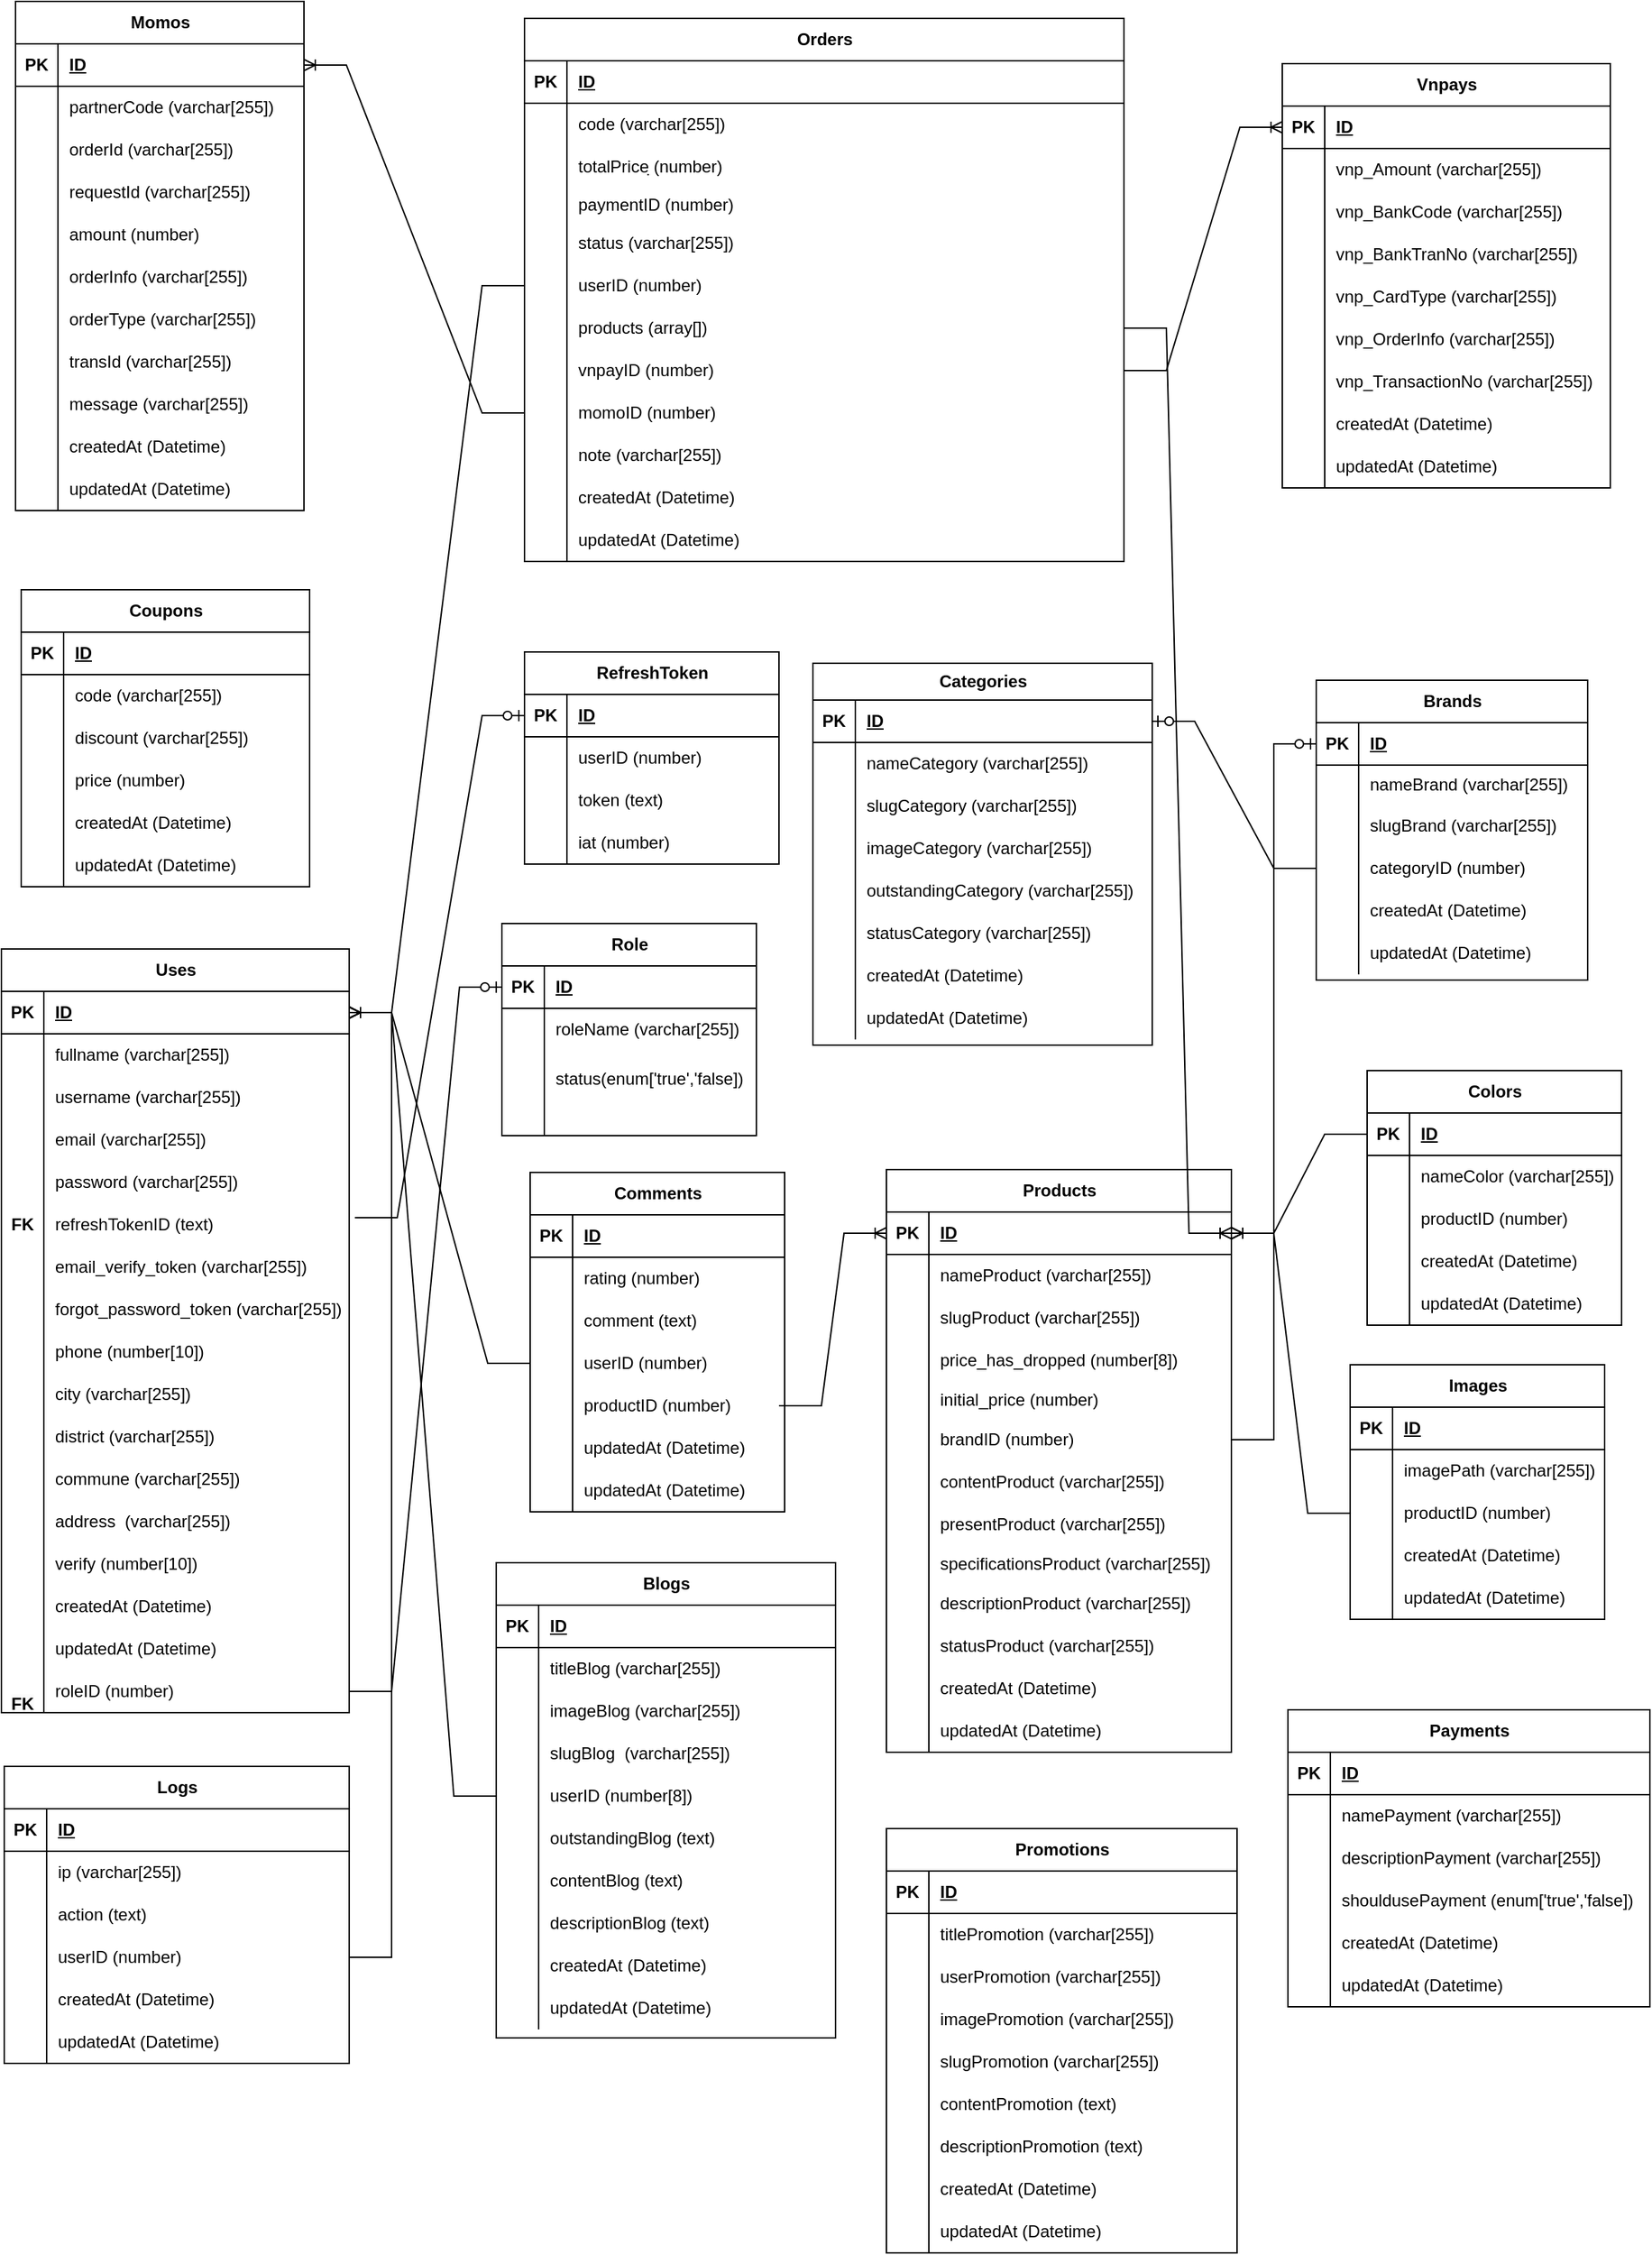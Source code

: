 <mxfile version="21.8.0" type="github">
  <diagram name="Trang-1" id="HFZAB9TipLMJUbm5E7J9">
    <mxGraphModel dx="1750" dy="2915" grid="1" gridSize="4" guides="1" tooltips="1" connect="1" arrows="1" fold="1" page="1" pageScale="1" pageWidth="1200" pageHeight="1920" math="0" shadow="0">
      <root>
        <mxCell id="0" />
        <mxCell id="1" parent="0" />
        <mxCell id="iUDl3XDyvXX3epN_kTBg-17" value="Uses" style="shape=table;startSize=30;container=1;collapsible=1;childLayout=tableLayout;fixedRows=1;rowLines=0;fontStyle=1;align=center;resizeLast=1;html=1;" vertex="1" parent="1">
          <mxGeometry x="30" y="30" width="246" height="540" as="geometry" />
        </mxCell>
        <mxCell id="iUDl3XDyvXX3epN_kTBg-18" value="" style="shape=tableRow;horizontal=0;startSize=0;swimlaneHead=0;swimlaneBody=0;fillColor=none;collapsible=0;dropTarget=0;points=[[0,0.5],[1,0.5]];portConstraint=eastwest;top=0;left=0;right=0;bottom=1;" vertex="1" parent="iUDl3XDyvXX3epN_kTBg-17">
          <mxGeometry y="30" width="246" height="30" as="geometry" />
        </mxCell>
        <mxCell id="iUDl3XDyvXX3epN_kTBg-19" value="PK" style="shape=partialRectangle;connectable=0;fillColor=none;top=0;left=0;bottom=0;right=0;fontStyle=1;overflow=hidden;whiteSpace=wrap;html=1;" vertex="1" parent="iUDl3XDyvXX3epN_kTBg-18">
          <mxGeometry width="30" height="30" as="geometry">
            <mxRectangle width="30" height="30" as="alternateBounds" />
          </mxGeometry>
        </mxCell>
        <mxCell id="iUDl3XDyvXX3epN_kTBg-20" value="ID" style="shape=partialRectangle;connectable=0;fillColor=none;top=0;left=0;bottom=0;right=0;align=left;spacingLeft=6;fontStyle=5;overflow=hidden;whiteSpace=wrap;html=1;" vertex="1" parent="iUDl3XDyvXX3epN_kTBg-18">
          <mxGeometry x="30" width="216" height="30" as="geometry">
            <mxRectangle width="216" height="30" as="alternateBounds" />
          </mxGeometry>
        </mxCell>
        <mxCell id="iUDl3XDyvXX3epN_kTBg-21" value="" style="shape=tableRow;horizontal=0;startSize=0;swimlaneHead=0;swimlaneBody=0;fillColor=none;collapsible=0;dropTarget=0;points=[[0,0.5],[1,0.5]];portConstraint=eastwest;top=0;left=0;right=0;bottom=0;" vertex="1" parent="iUDl3XDyvXX3epN_kTBg-17">
          <mxGeometry y="60" width="246" height="30" as="geometry" />
        </mxCell>
        <mxCell id="iUDl3XDyvXX3epN_kTBg-22" value="" style="shape=partialRectangle;connectable=0;fillColor=none;top=0;left=0;bottom=0;right=0;editable=1;overflow=hidden;whiteSpace=wrap;html=1;" vertex="1" parent="iUDl3XDyvXX3epN_kTBg-21">
          <mxGeometry width="30" height="30" as="geometry">
            <mxRectangle width="30" height="30" as="alternateBounds" />
          </mxGeometry>
        </mxCell>
        <mxCell id="iUDl3XDyvXX3epN_kTBg-23" value="fullname (varchar[255])" style="shape=partialRectangle;connectable=0;fillColor=none;top=0;left=0;bottom=0;right=0;align=left;spacingLeft=6;overflow=hidden;whiteSpace=wrap;html=1;" vertex="1" parent="iUDl3XDyvXX3epN_kTBg-21">
          <mxGeometry x="30" width="216" height="30" as="geometry">
            <mxRectangle width="216" height="30" as="alternateBounds" />
          </mxGeometry>
        </mxCell>
        <mxCell id="iUDl3XDyvXX3epN_kTBg-24" value="" style="shape=tableRow;horizontal=0;startSize=0;swimlaneHead=0;swimlaneBody=0;fillColor=none;collapsible=0;dropTarget=0;points=[[0,0.5],[1,0.5]];portConstraint=eastwest;top=0;left=0;right=0;bottom=0;" vertex="1" parent="iUDl3XDyvXX3epN_kTBg-17">
          <mxGeometry y="90" width="246" height="30" as="geometry" />
        </mxCell>
        <mxCell id="iUDl3XDyvXX3epN_kTBg-25" value="" style="shape=partialRectangle;connectable=0;fillColor=none;top=0;left=0;bottom=0;right=0;editable=1;overflow=hidden;whiteSpace=wrap;html=1;" vertex="1" parent="iUDl3XDyvXX3epN_kTBg-24">
          <mxGeometry width="30" height="30" as="geometry">
            <mxRectangle width="30" height="30" as="alternateBounds" />
          </mxGeometry>
        </mxCell>
        <mxCell id="iUDl3XDyvXX3epN_kTBg-26" value="username (varchar[255])" style="shape=partialRectangle;connectable=0;fillColor=none;top=0;left=0;bottom=0;right=0;align=left;spacingLeft=6;overflow=hidden;whiteSpace=wrap;html=1;" vertex="1" parent="iUDl3XDyvXX3epN_kTBg-24">
          <mxGeometry x="30" width="216" height="30" as="geometry">
            <mxRectangle width="216" height="30" as="alternateBounds" />
          </mxGeometry>
        </mxCell>
        <mxCell id="iUDl3XDyvXX3epN_kTBg-27" value="" style="shape=tableRow;horizontal=0;startSize=0;swimlaneHead=0;swimlaneBody=0;fillColor=none;collapsible=0;dropTarget=0;points=[[0,0.5],[1,0.5]];portConstraint=eastwest;top=0;left=0;right=0;bottom=0;" vertex="1" parent="iUDl3XDyvXX3epN_kTBg-17">
          <mxGeometry y="120" width="246" height="30" as="geometry" />
        </mxCell>
        <mxCell id="iUDl3XDyvXX3epN_kTBg-28" value="" style="shape=partialRectangle;connectable=0;fillColor=none;top=0;left=0;bottom=0;right=0;editable=1;overflow=hidden;whiteSpace=wrap;html=1;" vertex="1" parent="iUDl3XDyvXX3epN_kTBg-27">
          <mxGeometry width="30" height="30" as="geometry">
            <mxRectangle width="30" height="30" as="alternateBounds" />
          </mxGeometry>
        </mxCell>
        <mxCell id="iUDl3XDyvXX3epN_kTBg-29" value="email (varchar[255])" style="shape=partialRectangle;connectable=0;fillColor=none;top=0;left=0;bottom=0;right=0;align=left;spacingLeft=6;overflow=hidden;whiteSpace=wrap;html=1;" vertex="1" parent="iUDl3XDyvXX3epN_kTBg-27">
          <mxGeometry x="30" width="216" height="30" as="geometry">
            <mxRectangle width="216" height="30" as="alternateBounds" />
          </mxGeometry>
        </mxCell>
        <mxCell id="iUDl3XDyvXX3epN_kTBg-30" value="" style="shape=tableRow;horizontal=0;startSize=0;swimlaneHead=0;swimlaneBody=0;fillColor=none;collapsible=0;dropTarget=0;points=[[0,0.5],[1,0.5]];portConstraint=eastwest;top=0;left=0;right=0;bottom=0;" vertex="1" parent="iUDl3XDyvXX3epN_kTBg-17">
          <mxGeometry y="150" width="246" height="30" as="geometry" />
        </mxCell>
        <mxCell id="iUDl3XDyvXX3epN_kTBg-31" value="" style="shape=partialRectangle;connectable=0;fillColor=none;top=0;left=0;bottom=0;right=0;editable=1;overflow=hidden;whiteSpace=wrap;html=1;" vertex="1" parent="iUDl3XDyvXX3epN_kTBg-30">
          <mxGeometry width="30" height="30" as="geometry">
            <mxRectangle width="30" height="30" as="alternateBounds" />
          </mxGeometry>
        </mxCell>
        <mxCell id="iUDl3XDyvXX3epN_kTBg-32" value="password (varchar[255])" style="shape=partialRectangle;connectable=0;fillColor=none;top=0;left=0;bottom=0;right=0;align=left;spacingLeft=6;overflow=hidden;whiteSpace=wrap;html=1;" vertex="1" parent="iUDl3XDyvXX3epN_kTBg-30">
          <mxGeometry x="30" width="216" height="30" as="geometry">
            <mxRectangle width="216" height="30" as="alternateBounds" />
          </mxGeometry>
        </mxCell>
        <mxCell id="iUDl3XDyvXX3epN_kTBg-49" value="" style="shape=tableRow;horizontal=0;startSize=0;swimlaneHead=0;swimlaneBody=0;fillColor=none;collapsible=0;dropTarget=0;points=[[0,0.5],[1,0.5]];portConstraint=eastwest;top=0;left=0;right=0;bottom=0;" vertex="1" parent="iUDl3XDyvXX3epN_kTBg-17">
          <mxGeometry y="180" width="246" height="30" as="geometry" />
        </mxCell>
        <mxCell id="iUDl3XDyvXX3epN_kTBg-50" value="&lt;b&gt;FK&lt;/b&gt;" style="shape=partialRectangle;connectable=0;fillColor=none;top=0;left=0;bottom=0;right=0;editable=1;overflow=hidden;whiteSpace=wrap;html=1;" vertex="1" parent="iUDl3XDyvXX3epN_kTBg-49">
          <mxGeometry width="30" height="30" as="geometry">
            <mxRectangle width="30" height="30" as="alternateBounds" />
          </mxGeometry>
        </mxCell>
        <mxCell id="iUDl3XDyvXX3epN_kTBg-51" value="refreshTokenID (text)" style="shape=partialRectangle;connectable=0;fillColor=none;top=0;left=0;bottom=0;right=0;align=left;spacingLeft=6;overflow=hidden;whiteSpace=wrap;html=1;" vertex="1" parent="iUDl3XDyvXX3epN_kTBg-49">
          <mxGeometry x="30" width="216" height="30" as="geometry">
            <mxRectangle width="216" height="30" as="alternateBounds" />
          </mxGeometry>
        </mxCell>
        <mxCell id="iUDl3XDyvXX3epN_kTBg-52" value="" style="shape=tableRow;horizontal=0;startSize=0;swimlaneHead=0;swimlaneBody=0;fillColor=none;collapsible=0;dropTarget=0;points=[[0,0.5],[1,0.5]];portConstraint=eastwest;top=0;left=0;right=0;bottom=0;" vertex="1" parent="iUDl3XDyvXX3epN_kTBg-17">
          <mxGeometry y="210" width="246" height="30" as="geometry" />
        </mxCell>
        <mxCell id="iUDl3XDyvXX3epN_kTBg-53" value="" style="shape=partialRectangle;connectable=0;fillColor=none;top=0;left=0;bottom=0;right=0;editable=1;overflow=hidden;whiteSpace=wrap;html=1;" vertex="1" parent="iUDl3XDyvXX3epN_kTBg-52">
          <mxGeometry width="30" height="30" as="geometry">
            <mxRectangle width="30" height="30" as="alternateBounds" />
          </mxGeometry>
        </mxCell>
        <mxCell id="iUDl3XDyvXX3epN_kTBg-54" value="email_verify_token&amp;nbsp;(varchar[255])" style="shape=partialRectangle;connectable=0;fillColor=none;top=0;left=0;bottom=0;right=0;align=left;spacingLeft=6;overflow=hidden;whiteSpace=wrap;html=1;" vertex="1" parent="iUDl3XDyvXX3epN_kTBg-52">
          <mxGeometry x="30" width="216" height="30" as="geometry">
            <mxRectangle width="216" height="30" as="alternateBounds" />
          </mxGeometry>
        </mxCell>
        <mxCell id="iUDl3XDyvXX3epN_kTBg-68" value="" style="shape=tableRow;horizontal=0;startSize=0;swimlaneHead=0;swimlaneBody=0;fillColor=none;collapsible=0;dropTarget=0;points=[[0,0.5],[1,0.5]];portConstraint=eastwest;top=0;left=0;right=0;bottom=0;" vertex="1" parent="iUDl3XDyvXX3epN_kTBg-17">
          <mxGeometry y="240" width="246" height="30" as="geometry" />
        </mxCell>
        <mxCell id="iUDl3XDyvXX3epN_kTBg-69" value="" style="shape=partialRectangle;connectable=0;fillColor=none;top=0;left=0;bottom=0;right=0;editable=1;overflow=hidden;whiteSpace=wrap;html=1;" vertex="1" parent="iUDl3XDyvXX3epN_kTBg-68">
          <mxGeometry width="30" height="30" as="geometry">
            <mxRectangle width="30" height="30" as="alternateBounds" />
          </mxGeometry>
        </mxCell>
        <mxCell id="iUDl3XDyvXX3epN_kTBg-70" value="forgot_password_token (varchar[255])" style="shape=partialRectangle;connectable=0;fillColor=none;top=0;left=0;bottom=0;right=0;align=left;spacingLeft=6;overflow=hidden;whiteSpace=wrap;html=1;" vertex="1" parent="iUDl3XDyvXX3epN_kTBg-68">
          <mxGeometry x="30" width="216" height="30" as="geometry">
            <mxRectangle width="216" height="30" as="alternateBounds" />
          </mxGeometry>
        </mxCell>
        <mxCell id="iUDl3XDyvXX3epN_kTBg-71" value="" style="shape=tableRow;horizontal=0;startSize=0;swimlaneHead=0;swimlaneBody=0;fillColor=none;collapsible=0;dropTarget=0;points=[[0,0.5],[1,0.5]];portConstraint=eastwest;top=0;left=0;right=0;bottom=0;" vertex="1" parent="iUDl3XDyvXX3epN_kTBg-17">
          <mxGeometry y="270" width="246" height="30" as="geometry" />
        </mxCell>
        <mxCell id="iUDl3XDyvXX3epN_kTBg-72" value="" style="shape=partialRectangle;connectable=0;fillColor=none;top=0;left=0;bottom=0;right=0;editable=1;overflow=hidden;whiteSpace=wrap;html=1;" vertex="1" parent="iUDl3XDyvXX3epN_kTBg-71">
          <mxGeometry width="30" height="30" as="geometry">
            <mxRectangle width="30" height="30" as="alternateBounds" />
          </mxGeometry>
        </mxCell>
        <mxCell id="iUDl3XDyvXX3epN_kTBg-73" value="phone (number[10])" style="shape=partialRectangle;connectable=0;fillColor=none;top=0;left=0;bottom=0;right=0;align=left;spacingLeft=6;overflow=hidden;whiteSpace=wrap;html=1;" vertex="1" parent="iUDl3XDyvXX3epN_kTBg-71">
          <mxGeometry x="30" width="216" height="30" as="geometry">
            <mxRectangle width="216" height="30" as="alternateBounds" />
          </mxGeometry>
        </mxCell>
        <mxCell id="iUDl3XDyvXX3epN_kTBg-74" value="" style="shape=tableRow;horizontal=0;startSize=0;swimlaneHead=0;swimlaneBody=0;fillColor=none;collapsible=0;dropTarget=0;points=[[0,0.5],[1,0.5]];portConstraint=eastwest;top=0;left=0;right=0;bottom=0;" vertex="1" parent="iUDl3XDyvXX3epN_kTBg-17">
          <mxGeometry y="300" width="246" height="30" as="geometry" />
        </mxCell>
        <mxCell id="iUDl3XDyvXX3epN_kTBg-75" value="" style="shape=partialRectangle;connectable=0;fillColor=none;top=0;left=0;bottom=0;right=0;editable=1;overflow=hidden;whiteSpace=wrap;html=1;" vertex="1" parent="iUDl3XDyvXX3epN_kTBg-74">
          <mxGeometry width="30" height="30" as="geometry">
            <mxRectangle width="30" height="30" as="alternateBounds" />
          </mxGeometry>
        </mxCell>
        <mxCell id="iUDl3XDyvXX3epN_kTBg-76" value="city&amp;nbsp;(varchar[255])" style="shape=partialRectangle;connectable=0;fillColor=none;top=0;left=0;bottom=0;right=0;align=left;spacingLeft=6;overflow=hidden;whiteSpace=wrap;html=1;" vertex="1" parent="iUDl3XDyvXX3epN_kTBg-74">
          <mxGeometry x="30" width="216" height="30" as="geometry">
            <mxRectangle width="216" height="30" as="alternateBounds" />
          </mxGeometry>
        </mxCell>
        <mxCell id="iUDl3XDyvXX3epN_kTBg-77" value="" style="shape=tableRow;horizontal=0;startSize=0;swimlaneHead=0;swimlaneBody=0;fillColor=none;collapsible=0;dropTarget=0;points=[[0,0.5],[1,0.5]];portConstraint=eastwest;top=0;left=0;right=0;bottom=0;" vertex="1" parent="iUDl3XDyvXX3epN_kTBg-17">
          <mxGeometry y="330" width="246" height="30" as="geometry" />
        </mxCell>
        <mxCell id="iUDl3XDyvXX3epN_kTBg-78" value="" style="shape=partialRectangle;connectable=0;fillColor=none;top=0;left=0;bottom=0;right=0;editable=1;overflow=hidden;whiteSpace=wrap;html=1;" vertex="1" parent="iUDl3XDyvXX3epN_kTBg-77">
          <mxGeometry width="30" height="30" as="geometry">
            <mxRectangle width="30" height="30" as="alternateBounds" />
          </mxGeometry>
        </mxCell>
        <mxCell id="iUDl3XDyvXX3epN_kTBg-79" value="district&amp;nbsp;(varchar[255])" style="shape=partialRectangle;connectable=0;fillColor=none;top=0;left=0;bottom=0;right=0;align=left;spacingLeft=6;overflow=hidden;whiteSpace=wrap;html=1;" vertex="1" parent="iUDl3XDyvXX3epN_kTBg-77">
          <mxGeometry x="30" width="216" height="30" as="geometry">
            <mxRectangle width="216" height="30" as="alternateBounds" />
          </mxGeometry>
        </mxCell>
        <mxCell id="iUDl3XDyvXX3epN_kTBg-80" value="" style="shape=tableRow;horizontal=0;startSize=0;swimlaneHead=0;swimlaneBody=0;fillColor=none;collapsible=0;dropTarget=0;points=[[0,0.5],[1,0.5]];portConstraint=eastwest;top=0;left=0;right=0;bottom=0;" vertex="1" parent="iUDl3XDyvXX3epN_kTBg-17">
          <mxGeometry y="360" width="246" height="30" as="geometry" />
        </mxCell>
        <mxCell id="iUDl3XDyvXX3epN_kTBg-81" value="" style="shape=partialRectangle;connectable=0;fillColor=none;top=0;left=0;bottom=0;right=0;editable=1;overflow=hidden;whiteSpace=wrap;html=1;" vertex="1" parent="iUDl3XDyvXX3epN_kTBg-80">
          <mxGeometry width="30" height="30" as="geometry">
            <mxRectangle width="30" height="30" as="alternateBounds" />
          </mxGeometry>
        </mxCell>
        <mxCell id="iUDl3XDyvXX3epN_kTBg-82" value="commune&amp;nbsp;(varchar[255])" style="shape=partialRectangle;connectable=0;fillColor=none;top=0;left=0;bottom=0;right=0;align=left;spacingLeft=6;overflow=hidden;whiteSpace=wrap;html=1;" vertex="1" parent="iUDl3XDyvXX3epN_kTBg-80">
          <mxGeometry x="30" width="216" height="30" as="geometry">
            <mxRectangle width="216" height="30" as="alternateBounds" />
          </mxGeometry>
        </mxCell>
        <mxCell id="iUDl3XDyvXX3epN_kTBg-83" value="" style="shape=tableRow;horizontal=0;startSize=0;swimlaneHead=0;swimlaneBody=0;fillColor=none;collapsible=0;dropTarget=0;points=[[0,0.5],[1,0.5]];portConstraint=eastwest;top=0;left=0;right=0;bottom=0;" vertex="1" parent="iUDl3XDyvXX3epN_kTBg-17">
          <mxGeometry y="390" width="246" height="30" as="geometry" />
        </mxCell>
        <mxCell id="iUDl3XDyvXX3epN_kTBg-84" value="" style="shape=partialRectangle;connectable=0;fillColor=none;top=0;left=0;bottom=0;right=0;editable=1;overflow=hidden;whiteSpace=wrap;html=1;" vertex="1" parent="iUDl3XDyvXX3epN_kTBg-83">
          <mxGeometry width="30" height="30" as="geometry">
            <mxRectangle width="30" height="30" as="alternateBounds" />
          </mxGeometry>
        </mxCell>
        <mxCell id="iUDl3XDyvXX3epN_kTBg-85" value="address&amp;nbsp;&amp;nbsp;(varchar[255])" style="shape=partialRectangle;connectable=0;fillColor=none;top=0;left=0;bottom=0;right=0;align=left;spacingLeft=6;overflow=hidden;whiteSpace=wrap;html=1;" vertex="1" parent="iUDl3XDyvXX3epN_kTBg-83">
          <mxGeometry x="30" width="216" height="30" as="geometry">
            <mxRectangle width="216" height="30" as="alternateBounds" />
          </mxGeometry>
        </mxCell>
        <mxCell id="iUDl3XDyvXX3epN_kTBg-86" value="" style="shape=tableRow;horizontal=0;startSize=0;swimlaneHead=0;swimlaneBody=0;fillColor=none;collapsible=0;dropTarget=0;points=[[0,0.5],[1,0.5]];portConstraint=eastwest;top=0;left=0;right=0;bottom=0;" vertex="1" parent="iUDl3XDyvXX3epN_kTBg-17">
          <mxGeometry y="420" width="246" height="30" as="geometry" />
        </mxCell>
        <mxCell id="iUDl3XDyvXX3epN_kTBg-87" value="" style="shape=partialRectangle;connectable=0;fillColor=none;top=0;left=0;bottom=0;right=0;editable=1;overflow=hidden;whiteSpace=wrap;html=1;" vertex="1" parent="iUDl3XDyvXX3epN_kTBg-86">
          <mxGeometry width="30" height="30" as="geometry">
            <mxRectangle width="30" height="30" as="alternateBounds" />
          </mxGeometry>
        </mxCell>
        <mxCell id="iUDl3XDyvXX3epN_kTBg-88" value="verify (number[10])" style="shape=partialRectangle;connectable=0;fillColor=none;top=0;left=0;bottom=0;right=0;align=left;spacingLeft=6;overflow=hidden;whiteSpace=wrap;html=1;" vertex="1" parent="iUDl3XDyvXX3epN_kTBg-86">
          <mxGeometry x="30" width="216" height="30" as="geometry">
            <mxRectangle width="216" height="30" as="alternateBounds" />
          </mxGeometry>
        </mxCell>
        <mxCell id="iUDl3XDyvXX3epN_kTBg-89" value="" style="shape=tableRow;horizontal=0;startSize=0;swimlaneHead=0;swimlaneBody=0;fillColor=none;collapsible=0;dropTarget=0;points=[[0,0.5],[1,0.5]];portConstraint=eastwest;top=0;left=0;right=0;bottom=0;" vertex="1" parent="iUDl3XDyvXX3epN_kTBg-17">
          <mxGeometry y="450" width="246" height="30" as="geometry" />
        </mxCell>
        <mxCell id="iUDl3XDyvXX3epN_kTBg-90" value="" style="shape=partialRectangle;connectable=0;fillColor=none;top=0;left=0;bottom=0;right=0;editable=1;overflow=hidden;whiteSpace=wrap;html=1;" vertex="1" parent="iUDl3XDyvXX3epN_kTBg-89">
          <mxGeometry width="30" height="30" as="geometry">
            <mxRectangle width="30" height="30" as="alternateBounds" />
          </mxGeometry>
        </mxCell>
        <mxCell id="iUDl3XDyvXX3epN_kTBg-91" value="createdAt (Datetime)" style="shape=partialRectangle;connectable=0;fillColor=none;top=0;left=0;bottom=0;right=0;align=left;spacingLeft=6;overflow=hidden;whiteSpace=wrap;html=1;" vertex="1" parent="iUDl3XDyvXX3epN_kTBg-89">
          <mxGeometry x="30" width="216" height="30" as="geometry">
            <mxRectangle width="216" height="30" as="alternateBounds" />
          </mxGeometry>
        </mxCell>
        <mxCell id="iUDl3XDyvXX3epN_kTBg-92" value="" style="shape=tableRow;horizontal=0;startSize=0;swimlaneHead=0;swimlaneBody=0;fillColor=none;collapsible=0;dropTarget=0;points=[[0,0.5],[1,0.5]];portConstraint=eastwest;top=0;left=0;right=0;bottom=0;" vertex="1" parent="iUDl3XDyvXX3epN_kTBg-17">
          <mxGeometry y="480" width="246" height="30" as="geometry" />
        </mxCell>
        <mxCell id="iUDl3XDyvXX3epN_kTBg-93" value="" style="shape=partialRectangle;connectable=0;fillColor=none;top=0;left=0;bottom=0;right=0;editable=1;overflow=hidden;whiteSpace=wrap;html=1;" vertex="1" parent="iUDl3XDyvXX3epN_kTBg-92">
          <mxGeometry width="30" height="30" as="geometry">
            <mxRectangle width="30" height="30" as="alternateBounds" />
          </mxGeometry>
        </mxCell>
        <mxCell id="iUDl3XDyvXX3epN_kTBg-94" value="updatedAt (Datetime)" style="shape=partialRectangle;connectable=0;fillColor=none;top=0;left=0;bottom=0;right=0;align=left;spacingLeft=6;overflow=hidden;whiteSpace=wrap;html=1;" vertex="1" parent="iUDl3XDyvXX3epN_kTBg-92">
          <mxGeometry x="30" width="216" height="30" as="geometry">
            <mxRectangle width="216" height="30" as="alternateBounds" />
          </mxGeometry>
        </mxCell>
        <mxCell id="iUDl3XDyvXX3epN_kTBg-122" value="" style="shape=tableRow;horizontal=0;startSize=0;swimlaneHead=0;swimlaneBody=0;fillColor=none;collapsible=0;dropTarget=0;points=[[0,0.5],[1,0.5]];portConstraint=eastwest;top=0;left=0;right=0;bottom=0;" vertex="1" parent="iUDl3XDyvXX3epN_kTBg-17">
          <mxGeometry y="510" width="246" height="30" as="geometry" />
        </mxCell>
        <mxCell id="iUDl3XDyvXX3epN_kTBg-123" value="&#xa;&lt;b style=&quot;border-color: var(--border-color); color: rgb(0, 0, 0); font-family: Helvetica; font-size: 12px; font-style: normal; font-variant-ligatures: normal; font-variant-caps: normal; letter-spacing: normal; orphans: 2; text-align: center; text-indent: 0px; text-transform: none; widows: 2; word-spacing: 0px; -webkit-text-stroke-width: 0px; background-color: rgb(251, 251, 251); text-decoration-thickness: initial; text-decoration-style: initial; text-decoration-color: initial;&quot;&gt;FK&lt;/b&gt;&#xa;&#xa;" style="shape=partialRectangle;connectable=0;fillColor=none;top=0;left=0;bottom=0;right=0;editable=1;overflow=hidden;whiteSpace=wrap;html=1;" vertex="1" parent="iUDl3XDyvXX3epN_kTBg-122">
          <mxGeometry width="30" height="30" as="geometry">
            <mxRectangle width="30" height="30" as="alternateBounds" />
          </mxGeometry>
        </mxCell>
        <mxCell id="iUDl3XDyvXX3epN_kTBg-124" value="roleID (number)" style="shape=partialRectangle;connectable=0;fillColor=none;top=0;left=0;bottom=0;right=0;align=left;spacingLeft=6;overflow=hidden;whiteSpace=wrap;html=1;" vertex="1" parent="iUDl3XDyvXX3epN_kTBg-122">
          <mxGeometry x="30" width="216" height="30" as="geometry">
            <mxRectangle width="216" height="30" as="alternateBounds" />
          </mxGeometry>
        </mxCell>
        <mxCell id="iUDl3XDyvXX3epN_kTBg-55" value="RefreshToken" style="shape=table;startSize=30;container=1;collapsible=1;childLayout=tableLayout;fixedRows=1;rowLines=0;fontStyle=1;align=center;resizeLast=1;html=1;" vertex="1" parent="1">
          <mxGeometry x="400" y="-180" width="180" height="150" as="geometry" />
        </mxCell>
        <mxCell id="iUDl3XDyvXX3epN_kTBg-56" value="" style="shape=tableRow;horizontal=0;startSize=0;swimlaneHead=0;swimlaneBody=0;fillColor=none;collapsible=0;dropTarget=0;points=[[0,0.5],[1,0.5]];portConstraint=eastwest;top=0;left=0;right=0;bottom=1;" vertex="1" parent="iUDl3XDyvXX3epN_kTBg-55">
          <mxGeometry y="30" width="180" height="30" as="geometry" />
        </mxCell>
        <mxCell id="iUDl3XDyvXX3epN_kTBg-57" value="PK" style="shape=partialRectangle;connectable=0;fillColor=none;top=0;left=0;bottom=0;right=0;fontStyle=1;overflow=hidden;whiteSpace=wrap;html=1;" vertex="1" parent="iUDl3XDyvXX3epN_kTBg-56">
          <mxGeometry width="30" height="30" as="geometry">
            <mxRectangle width="30" height="30" as="alternateBounds" />
          </mxGeometry>
        </mxCell>
        <mxCell id="iUDl3XDyvXX3epN_kTBg-58" value="ID" style="shape=partialRectangle;connectable=0;fillColor=none;top=0;left=0;bottom=0;right=0;align=left;spacingLeft=6;fontStyle=5;overflow=hidden;whiteSpace=wrap;html=1;" vertex="1" parent="iUDl3XDyvXX3epN_kTBg-56">
          <mxGeometry x="30" width="150" height="30" as="geometry">
            <mxRectangle width="150" height="30" as="alternateBounds" />
          </mxGeometry>
        </mxCell>
        <mxCell id="iUDl3XDyvXX3epN_kTBg-59" value="" style="shape=tableRow;horizontal=0;startSize=0;swimlaneHead=0;swimlaneBody=0;fillColor=none;collapsible=0;dropTarget=0;points=[[0,0.5],[1,0.5]];portConstraint=eastwest;top=0;left=0;right=0;bottom=0;" vertex="1" parent="iUDl3XDyvXX3epN_kTBg-55">
          <mxGeometry y="60" width="180" height="30" as="geometry" />
        </mxCell>
        <mxCell id="iUDl3XDyvXX3epN_kTBg-60" value="" style="shape=partialRectangle;connectable=0;fillColor=none;top=0;left=0;bottom=0;right=0;editable=1;overflow=hidden;whiteSpace=wrap;html=1;" vertex="1" parent="iUDl3XDyvXX3epN_kTBg-59">
          <mxGeometry width="30" height="30" as="geometry">
            <mxRectangle width="30" height="30" as="alternateBounds" />
          </mxGeometry>
        </mxCell>
        <mxCell id="iUDl3XDyvXX3epN_kTBg-61" value="userID (number)" style="shape=partialRectangle;connectable=0;fillColor=none;top=0;left=0;bottom=0;right=0;align=left;spacingLeft=6;overflow=hidden;whiteSpace=wrap;html=1;" vertex="1" parent="iUDl3XDyvXX3epN_kTBg-59">
          <mxGeometry x="30" width="150" height="30" as="geometry">
            <mxRectangle width="150" height="30" as="alternateBounds" />
          </mxGeometry>
        </mxCell>
        <mxCell id="iUDl3XDyvXX3epN_kTBg-62" value="" style="shape=tableRow;horizontal=0;startSize=0;swimlaneHead=0;swimlaneBody=0;fillColor=none;collapsible=0;dropTarget=0;points=[[0,0.5],[1,0.5]];portConstraint=eastwest;top=0;left=0;right=0;bottom=0;" vertex="1" parent="iUDl3XDyvXX3epN_kTBg-55">
          <mxGeometry y="90" width="180" height="30" as="geometry" />
        </mxCell>
        <mxCell id="iUDl3XDyvXX3epN_kTBg-63" value="" style="shape=partialRectangle;connectable=0;fillColor=none;top=0;left=0;bottom=0;right=0;editable=1;overflow=hidden;whiteSpace=wrap;html=1;" vertex="1" parent="iUDl3XDyvXX3epN_kTBg-62">
          <mxGeometry width="30" height="30" as="geometry">
            <mxRectangle width="30" height="30" as="alternateBounds" />
          </mxGeometry>
        </mxCell>
        <mxCell id="iUDl3XDyvXX3epN_kTBg-64" value="token (text)" style="shape=partialRectangle;connectable=0;fillColor=none;top=0;left=0;bottom=0;right=0;align=left;spacingLeft=6;overflow=hidden;whiteSpace=wrap;html=1;" vertex="1" parent="iUDl3XDyvXX3epN_kTBg-62">
          <mxGeometry x="30" width="150" height="30" as="geometry">
            <mxRectangle width="150" height="30" as="alternateBounds" />
          </mxGeometry>
        </mxCell>
        <mxCell id="iUDl3XDyvXX3epN_kTBg-65" value="" style="shape=tableRow;horizontal=0;startSize=0;swimlaneHead=0;swimlaneBody=0;fillColor=none;collapsible=0;dropTarget=0;points=[[0,0.5],[1,0.5]];portConstraint=eastwest;top=0;left=0;right=0;bottom=0;" vertex="1" parent="iUDl3XDyvXX3epN_kTBg-55">
          <mxGeometry y="120" width="180" height="30" as="geometry" />
        </mxCell>
        <mxCell id="iUDl3XDyvXX3epN_kTBg-66" value="" style="shape=partialRectangle;connectable=0;fillColor=none;top=0;left=0;bottom=0;right=0;editable=1;overflow=hidden;whiteSpace=wrap;html=1;" vertex="1" parent="iUDl3XDyvXX3epN_kTBg-65">
          <mxGeometry width="30" height="30" as="geometry">
            <mxRectangle width="30" height="30" as="alternateBounds" />
          </mxGeometry>
        </mxCell>
        <mxCell id="iUDl3XDyvXX3epN_kTBg-67" value="iat (number)" style="shape=partialRectangle;connectable=0;fillColor=none;top=0;left=0;bottom=0;right=0;align=left;spacingLeft=6;overflow=hidden;whiteSpace=wrap;html=1;" vertex="1" parent="iUDl3XDyvXX3epN_kTBg-65">
          <mxGeometry x="30" width="150" height="30" as="geometry">
            <mxRectangle width="150" height="30" as="alternateBounds" />
          </mxGeometry>
        </mxCell>
        <mxCell id="iUDl3XDyvXX3epN_kTBg-104" value="" style="edgeStyle=entityRelationEdgeStyle;fontSize=12;html=1;endArrow=ERzeroToOne;endFill=1;rounded=0;entryX=0;entryY=0.5;entryDx=0;entryDy=0;" edge="1" parent="1" target="iUDl3XDyvXX3epN_kTBg-56">
          <mxGeometry width="100" height="100" relative="1" as="geometry">
            <mxPoint x="280" y="220" as="sourcePoint" />
            <mxPoint x="390" y="120" as="targetPoint" />
            <Array as="points">
              <mxPoint x="340" y="200" />
            </Array>
          </mxGeometry>
        </mxCell>
        <mxCell id="iUDl3XDyvXX3epN_kTBg-109" value="Role" style="shape=table;startSize=30;container=1;collapsible=1;childLayout=tableLayout;fixedRows=1;rowLines=0;fontStyle=1;align=center;resizeLast=1;html=1;" vertex="1" parent="1">
          <mxGeometry x="384" y="12" width="180" height="150" as="geometry" />
        </mxCell>
        <mxCell id="iUDl3XDyvXX3epN_kTBg-110" value="" style="shape=tableRow;horizontal=0;startSize=0;swimlaneHead=0;swimlaneBody=0;fillColor=none;collapsible=0;dropTarget=0;points=[[0,0.5],[1,0.5]];portConstraint=eastwest;top=0;left=0;right=0;bottom=1;" vertex="1" parent="iUDl3XDyvXX3epN_kTBg-109">
          <mxGeometry y="30" width="180" height="30" as="geometry" />
        </mxCell>
        <mxCell id="iUDl3XDyvXX3epN_kTBg-111" value="PK" style="shape=partialRectangle;connectable=0;fillColor=none;top=0;left=0;bottom=0;right=0;fontStyle=1;overflow=hidden;whiteSpace=wrap;html=1;" vertex="1" parent="iUDl3XDyvXX3epN_kTBg-110">
          <mxGeometry width="30" height="30" as="geometry">
            <mxRectangle width="30" height="30" as="alternateBounds" />
          </mxGeometry>
        </mxCell>
        <mxCell id="iUDl3XDyvXX3epN_kTBg-112" value="ID" style="shape=partialRectangle;connectable=0;fillColor=none;top=0;left=0;bottom=0;right=0;align=left;spacingLeft=6;fontStyle=5;overflow=hidden;whiteSpace=wrap;html=1;" vertex="1" parent="iUDl3XDyvXX3epN_kTBg-110">
          <mxGeometry x="30" width="150" height="30" as="geometry">
            <mxRectangle width="150" height="30" as="alternateBounds" />
          </mxGeometry>
        </mxCell>
        <mxCell id="iUDl3XDyvXX3epN_kTBg-113" value="" style="shape=tableRow;horizontal=0;startSize=0;swimlaneHead=0;swimlaneBody=0;fillColor=none;collapsible=0;dropTarget=0;points=[[0,0.5],[1,0.5]];portConstraint=eastwest;top=0;left=0;right=0;bottom=0;" vertex="1" parent="iUDl3XDyvXX3epN_kTBg-109">
          <mxGeometry y="60" width="180" height="30" as="geometry" />
        </mxCell>
        <mxCell id="iUDl3XDyvXX3epN_kTBg-114" value="" style="shape=partialRectangle;connectable=0;fillColor=none;top=0;left=0;bottom=0;right=0;editable=1;overflow=hidden;whiteSpace=wrap;html=1;" vertex="1" parent="iUDl3XDyvXX3epN_kTBg-113">
          <mxGeometry width="30" height="30" as="geometry">
            <mxRectangle width="30" height="30" as="alternateBounds" />
          </mxGeometry>
        </mxCell>
        <mxCell id="iUDl3XDyvXX3epN_kTBg-115" value="roleName (varchar[255])" style="shape=partialRectangle;connectable=0;fillColor=none;top=0;left=0;bottom=0;right=0;align=left;spacingLeft=6;overflow=hidden;whiteSpace=wrap;html=1;" vertex="1" parent="iUDl3XDyvXX3epN_kTBg-113">
          <mxGeometry x="30" width="150" height="30" as="geometry">
            <mxRectangle width="150" height="30" as="alternateBounds" />
          </mxGeometry>
        </mxCell>
        <mxCell id="iUDl3XDyvXX3epN_kTBg-116" value="" style="shape=tableRow;horizontal=0;startSize=0;swimlaneHead=0;swimlaneBody=0;fillColor=none;collapsible=0;dropTarget=0;points=[[0,0.5],[1,0.5]];portConstraint=eastwest;top=0;left=0;right=0;bottom=0;" vertex="1" parent="iUDl3XDyvXX3epN_kTBg-109">
          <mxGeometry y="90" width="180" height="40" as="geometry" />
        </mxCell>
        <mxCell id="iUDl3XDyvXX3epN_kTBg-117" value="" style="shape=partialRectangle;connectable=0;fillColor=none;top=0;left=0;bottom=0;right=0;editable=1;overflow=hidden;whiteSpace=wrap;html=1;" vertex="1" parent="iUDl3XDyvXX3epN_kTBg-116">
          <mxGeometry width="30" height="40" as="geometry">
            <mxRectangle width="30" height="40" as="alternateBounds" />
          </mxGeometry>
        </mxCell>
        <mxCell id="iUDl3XDyvXX3epN_kTBg-118" value="status(enum[&#39;true&#39;,&#39;false])" style="shape=partialRectangle;connectable=0;fillColor=none;top=0;left=0;bottom=0;right=0;align=left;spacingLeft=6;overflow=hidden;whiteSpace=wrap;html=1;" vertex="1" parent="iUDl3XDyvXX3epN_kTBg-116">
          <mxGeometry x="30" width="150" height="40" as="geometry">
            <mxRectangle width="150" height="40" as="alternateBounds" />
          </mxGeometry>
        </mxCell>
        <mxCell id="iUDl3XDyvXX3epN_kTBg-119" value="" style="shape=tableRow;horizontal=0;startSize=0;swimlaneHead=0;swimlaneBody=0;fillColor=none;collapsible=0;dropTarget=0;points=[[0,0.5],[1,0.5]];portConstraint=eastwest;top=0;left=0;right=0;bottom=0;" vertex="1" parent="iUDl3XDyvXX3epN_kTBg-109">
          <mxGeometry y="130" width="180" height="20" as="geometry" />
        </mxCell>
        <mxCell id="iUDl3XDyvXX3epN_kTBg-120" value="" style="shape=partialRectangle;connectable=0;fillColor=none;top=0;left=0;bottom=0;right=0;editable=1;overflow=hidden;whiteSpace=wrap;html=1;" vertex="1" parent="iUDl3XDyvXX3epN_kTBg-119">
          <mxGeometry width="30" height="20" as="geometry">
            <mxRectangle width="30" height="20" as="alternateBounds" />
          </mxGeometry>
        </mxCell>
        <mxCell id="iUDl3XDyvXX3epN_kTBg-121" value="" style="shape=partialRectangle;connectable=0;fillColor=none;top=0;left=0;bottom=0;right=0;align=left;spacingLeft=6;overflow=hidden;whiteSpace=wrap;html=1;" vertex="1" parent="iUDl3XDyvXX3epN_kTBg-119">
          <mxGeometry x="30" width="150" height="20" as="geometry">
            <mxRectangle width="150" height="20" as="alternateBounds" />
          </mxGeometry>
        </mxCell>
        <mxCell id="iUDl3XDyvXX3epN_kTBg-128" value="" style="edgeStyle=entityRelationEdgeStyle;fontSize=12;html=1;endArrow=ERzeroToOne;endFill=1;rounded=0;exitX=1;exitY=0.5;exitDx=0;exitDy=0;entryX=0;entryY=0.5;entryDx=0;entryDy=0;" edge="1" parent="1" source="iUDl3XDyvXX3epN_kTBg-122" target="iUDl3XDyvXX3epN_kTBg-110">
          <mxGeometry width="100" height="100" relative="1" as="geometry">
            <mxPoint x="300" y="230" as="sourcePoint" />
            <mxPoint x="350" y="410" as="targetPoint" />
            <Array as="points">
              <mxPoint x="330" y="260" />
              <mxPoint x="350" y="210" />
              <mxPoint x="340" y="250" />
              <mxPoint x="330" y="360" />
            </Array>
          </mxGeometry>
        </mxCell>
        <mxCell id="iUDl3XDyvXX3epN_kTBg-129" value="Brands" style="shape=table;startSize=30;container=1;collapsible=1;childLayout=tableLayout;fixedRows=1;rowLines=0;fontStyle=1;align=center;resizeLast=1;html=1;" vertex="1" parent="1">
          <mxGeometry x="960" y="-160" width="192" height="212" as="geometry" />
        </mxCell>
        <mxCell id="iUDl3XDyvXX3epN_kTBg-130" value="" style="shape=tableRow;horizontal=0;startSize=0;swimlaneHead=0;swimlaneBody=0;fillColor=none;collapsible=0;dropTarget=0;points=[[0,0.5],[1,0.5]];portConstraint=eastwest;top=0;left=0;right=0;bottom=1;" vertex="1" parent="iUDl3XDyvXX3epN_kTBg-129">
          <mxGeometry y="30" width="192" height="30" as="geometry" />
        </mxCell>
        <mxCell id="iUDl3XDyvXX3epN_kTBg-131" value="PK" style="shape=partialRectangle;connectable=0;fillColor=none;top=0;left=0;bottom=0;right=0;fontStyle=1;overflow=hidden;whiteSpace=wrap;html=1;" vertex="1" parent="iUDl3XDyvXX3epN_kTBg-130">
          <mxGeometry width="30" height="30" as="geometry">
            <mxRectangle width="30" height="30" as="alternateBounds" />
          </mxGeometry>
        </mxCell>
        <mxCell id="iUDl3XDyvXX3epN_kTBg-132" value="ID" style="shape=partialRectangle;connectable=0;fillColor=none;top=0;left=0;bottom=0;right=0;align=left;spacingLeft=6;fontStyle=5;overflow=hidden;whiteSpace=wrap;html=1;" vertex="1" parent="iUDl3XDyvXX3epN_kTBg-130">
          <mxGeometry x="30" width="162" height="30" as="geometry">
            <mxRectangle width="162" height="30" as="alternateBounds" />
          </mxGeometry>
        </mxCell>
        <mxCell id="iUDl3XDyvXX3epN_kTBg-133" value="" style="shape=tableRow;horizontal=0;startSize=0;swimlaneHead=0;swimlaneBody=0;fillColor=none;collapsible=0;dropTarget=0;points=[[0,0.5],[1,0.5]];portConstraint=eastwest;top=0;left=0;right=0;bottom=0;" vertex="1" parent="iUDl3XDyvXX3epN_kTBg-129">
          <mxGeometry y="60" width="192" height="28" as="geometry" />
        </mxCell>
        <mxCell id="iUDl3XDyvXX3epN_kTBg-134" value="" style="shape=partialRectangle;connectable=0;fillColor=none;top=0;left=0;bottom=0;right=0;editable=1;overflow=hidden;whiteSpace=wrap;html=1;" vertex="1" parent="iUDl3XDyvXX3epN_kTBg-133">
          <mxGeometry width="30" height="28" as="geometry">
            <mxRectangle width="30" height="28" as="alternateBounds" />
          </mxGeometry>
        </mxCell>
        <mxCell id="iUDl3XDyvXX3epN_kTBg-135" value="nameBrand (varchar[255])" style="shape=partialRectangle;connectable=0;fillColor=none;top=0;left=0;bottom=0;right=0;align=left;spacingLeft=6;overflow=hidden;whiteSpace=wrap;html=1;" vertex="1" parent="iUDl3XDyvXX3epN_kTBg-133">
          <mxGeometry x="30" width="162" height="28" as="geometry">
            <mxRectangle width="162" height="28" as="alternateBounds" />
          </mxGeometry>
        </mxCell>
        <mxCell id="iUDl3XDyvXX3epN_kTBg-136" value="" style="shape=tableRow;horizontal=0;startSize=0;swimlaneHead=0;swimlaneBody=0;fillColor=none;collapsible=0;dropTarget=0;points=[[0,0.5],[1,0.5]];portConstraint=eastwest;top=0;left=0;right=0;bottom=0;" vertex="1" parent="iUDl3XDyvXX3epN_kTBg-129">
          <mxGeometry y="88" width="192" height="30" as="geometry" />
        </mxCell>
        <mxCell id="iUDl3XDyvXX3epN_kTBg-137" value="" style="shape=partialRectangle;connectable=0;fillColor=none;top=0;left=0;bottom=0;right=0;editable=1;overflow=hidden;whiteSpace=wrap;html=1;" vertex="1" parent="iUDl3XDyvXX3epN_kTBg-136">
          <mxGeometry width="30" height="30" as="geometry">
            <mxRectangle width="30" height="30" as="alternateBounds" />
          </mxGeometry>
        </mxCell>
        <mxCell id="iUDl3XDyvXX3epN_kTBg-138" value="slugBrand (varchar[255])" style="shape=partialRectangle;connectable=0;fillColor=none;top=0;left=0;bottom=0;right=0;align=left;spacingLeft=6;overflow=hidden;whiteSpace=wrap;html=1;" vertex="1" parent="iUDl3XDyvXX3epN_kTBg-136">
          <mxGeometry x="30" width="162" height="30" as="geometry">
            <mxRectangle width="162" height="30" as="alternateBounds" />
          </mxGeometry>
        </mxCell>
        <mxCell id="iUDl3XDyvXX3epN_kTBg-139" value="" style="shape=tableRow;horizontal=0;startSize=0;swimlaneHead=0;swimlaneBody=0;fillColor=none;collapsible=0;dropTarget=0;points=[[0,0.5],[1,0.5]];portConstraint=eastwest;top=0;left=0;right=0;bottom=0;" vertex="1" parent="iUDl3XDyvXX3epN_kTBg-129">
          <mxGeometry y="118" width="192" height="30" as="geometry" />
        </mxCell>
        <mxCell id="iUDl3XDyvXX3epN_kTBg-140" value="" style="shape=partialRectangle;connectable=0;fillColor=none;top=0;left=0;bottom=0;right=0;editable=1;overflow=hidden;whiteSpace=wrap;html=1;" vertex="1" parent="iUDl3XDyvXX3epN_kTBg-139">
          <mxGeometry width="30" height="30" as="geometry">
            <mxRectangle width="30" height="30" as="alternateBounds" />
          </mxGeometry>
        </mxCell>
        <mxCell id="iUDl3XDyvXX3epN_kTBg-141" value="categoryID (number)" style="shape=partialRectangle;connectable=0;fillColor=none;top=0;left=0;bottom=0;right=0;align=left;spacingLeft=6;overflow=hidden;whiteSpace=wrap;html=1;" vertex="1" parent="iUDl3XDyvXX3epN_kTBg-139">
          <mxGeometry x="30" width="162" height="30" as="geometry">
            <mxRectangle width="162" height="30" as="alternateBounds" />
          </mxGeometry>
        </mxCell>
        <mxCell id="iUDl3XDyvXX3epN_kTBg-142" value="" style="shape=tableRow;horizontal=0;startSize=0;swimlaneHead=0;swimlaneBody=0;fillColor=none;collapsible=0;dropTarget=0;points=[[0,0.5],[1,0.5]];portConstraint=eastwest;top=0;left=0;right=0;bottom=0;" vertex="1" parent="iUDl3XDyvXX3epN_kTBg-129">
          <mxGeometry y="148" width="192" height="30" as="geometry" />
        </mxCell>
        <mxCell id="iUDl3XDyvXX3epN_kTBg-143" value="" style="shape=partialRectangle;connectable=0;fillColor=none;top=0;left=0;bottom=0;right=0;editable=1;overflow=hidden;whiteSpace=wrap;html=1;" vertex="1" parent="iUDl3XDyvXX3epN_kTBg-142">
          <mxGeometry width="30" height="30" as="geometry">
            <mxRectangle width="30" height="30" as="alternateBounds" />
          </mxGeometry>
        </mxCell>
        <mxCell id="iUDl3XDyvXX3epN_kTBg-144" value="createdAt (Datetime)" style="shape=partialRectangle;connectable=0;fillColor=none;top=0;left=0;bottom=0;right=0;align=left;spacingLeft=6;overflow=hidden;whiteSpace=wrap;html=1;" vertex="1" parent="iUDl3XDyvXX3epN_kTBg-142">
          <mxGeometry x="30" width="162" height="30" as="geometry">
            <mxRectangle width="162" height="30" as="alternateBounds" />
          </mxGeometry>
        </mxCell>
        <mxCell id="iUDl3XDyvXX3epN_kTBg-145" value="" style="shape=tableRow;horizontal=0;startSize=0;swimlaneHead=0;swimlaneBody=0;fillColor=none;collapsible=0;dropTarget=0;points=[[0,0.5],[1,0.5]];portConstraint=eastwest;top=0;left=0;right=0;bottom=0;" vertex="1" parent="iUDl3XDyvXX3epN_kTBg-129">
          <mxGeometry y="178" width="192" height="30" as="geometry" />
        </mxCell>
        <mxCell id="iUDl3XDyvXX3epN_kTBg-146" value="" style="shape=partialRectangle;connectable=0;fillColor=none;top=0;left=0;bottom=0;right=0;editable=1;overflow=hidden;whiteSpace=wrap;html=1;" vertex="1" parent="iUDl3XDyvXX3epN_kTBg-145">
          <mxGeometry width="30" height="30" as="geometry">
            <mxRectangle width="30" height="30" as="alternateBounds" />
          </mxGeometry>
        </mxCell>
        <mxCell id="iUDl3XDyvXX3epN_kTBg-147" value="updatedAt (Datetime)" style="shape=partialRectangle;connectable=0;fillColor=none;top=0;left=0;bottom=0;right=0;align=left;spacingLeft=6;overflow=hidden;whiteSpace=wrap;html=1;" vertex="1" parent="iUDl3XDyvXX3epN_kTBg-145">
          <mxGeometry x="30" width="162" height="30" as="geometry">
            <mxRectangle width="162" height="30" as="alternateBounds" />
          </mxGeometry>
        </mxCell>
        <mxCell id="iUDl3XDyvXX3epN_kTBg-148" value="Categories" style="shape=table;startSize=26;container=1;collapsible=1;childLayout=tableLayout;fixedRows=1;rowLines=0;fontStyle=1;align=center;resizeLast=1;html=1;" vertex="1" parent="1">
          <mxGeometry x="604" y="-172" width="240" height="270" as="geometry" />
        </mxCell>
        <mxCell id="iUDl3XDyvXX3epN_kTBg-149" value="" style="shape=tableRow;horizontal=0;startSize=0;swimlaneHead=0;swimlaneBody=0;fillColor=none;collapsible=0;dropTarget=0;points=[[0,0.5],[1,0.5]];portConstraint=eastwest;top=0;left=0;right=0;bottom=1;" vertex="1" parent="iUDl3XDyvXX3epN_kTBg-148">
          <mxGeometry y="26" width="240" height="30" as="geometry" />
        </mxCell>
        <mxCell id="iUDl3XDyvXX3epN_kTBg-150" value="PK" style="shape=partialRectangle;connectable=0;fillColor=none;top=0;left=0;bottom=0;right=0;fontStyle=1;overflow=hidden;whiteSpace=wrap;html=1;" vertex="1" parent="iUDl3XDyvXX3epN_kTBg-149">
          <mxGeometry width="30" height="30" as="geometry">
            <mxRectangle width="30" height="30" as="alternateBounds" />
          </mxGeometry>
        </mxCell>
        <mxCell id="iUDl3XDyvXX3epN_kTBg-151" value="ID" style="shape=partialRectangle;connectable=0;fillColor=none;top=0;left=0;bottom=0;right=0;align=left;spacingLeft=6;fontStyle=5;overflow=hidden;whiteSpace=wrap;html=1;" vertex="1" parent="iUDl3XDyvXX3epN_kTBg-149">
          <mxGeometry x="30" width="210" height="30" as="geometry">
            <mxRectangle width="210" height="30" as="alternateBounds" />
          </mxGeometry>
        </mxCell>
        <mxCell id="iUDl3XDyvXX3epN_kTBg-152" value="" style="shape=tableRow;horizontal=0;startSize=0;swimlaneHead=0;swimlaneBody=0;fillColor=none;collapsible=0;dropTarget=0;points=[[0,0.5],[1,0.5]];portConstraint=eastwest;top=0;left=0;right=0;bottom=0;" vertex="1" parent="iUDl3XDyvXX3epN_kTBg-148">
          <mxGeometry y="56" width="240" height="30" as="geometry" />
        </mxCell>
        <mxCell id="iUDl3XDyvXX3epN_kTBg-153" value="" style="shape=partialRectangle;connectable=0;fillColor=none;top=0;left=0;bottom=0;right=0;editable=1;overflow=hidden;whiteSpace=wrap;html=1;" vertex="1" parent="iUDl3XDyvXX3epN_kTBg-152">
          <mxGeometry width="30" height="30" as="geometry">
            <mxRectangle width="30" height="30" as="alternateBounds" />
          </mxGeometry>
        </mxCell>
        <mxCell id="iUDl3XDyvXX3epN_kTBg-154" value="nameCategory (varchar[255])" style="shape=partialRectangle;connectable=0;fillColor=none;top=0;left=0;bottom=0;right=0;align=left;spacingLeft=6;overflow=hidden;whiteSpace=wrap;html=1;" vertex="1" parent="iUDl3XDyvXX3epN_kTBg-152">
          <mxGeometry x="30" width="210" height="30" as="geometry">
            <mxRectangle width="210" height="30" as="alternateBounds" />
          </mxGeometry>
        </mxCell>
        <mxCell id="iUDl3XDyvXX3epN_kTBg-155" value="" style="shape=tableRow;horizontal=0;startSize=0;swimlaneHead=0;swimlaneBody=0;fillColor=none;collapsible=0;dropTarget=0;points=[[0,0.5],[1,0.5]];portConstraint=eastwest;top=0;left=0;right=0;bottom=0;" vertex="1" parent="iUDl3XDyvXX3epN_kTBg-148">
          <mxGeometry y="86" width="240" height="30" as="geometry" />
        </mxCell>
        <mxCell id="iUDl3XDyvXX3epN_kTBg-156" value="" style="shape=partialRectangle;connectable=0;fillColor=none;top=0;left=0;bottom=0;right=0;editable=1;overflow=hidden;whiteSpace=wrap;html=1;" vertex="1" parent="iUDl3XDyvXX3epN_kTBg-155">
          <mxGeometry width="30" height="30" as="geometry">
            <mxRectangle width="30" height="30" as="alternateBounds" />
          </mxGeometry>
        </mxCell>
        <mxCell id="iUDl3XDyvXX3epN_kTBg-157" value="slugCategory (varchar[255])" style="shape=partialRectangle;connectable=0;fillColor=none;top=0;left=0;bottom=0;right=0;align=left;spacingLeft=6;overflow=hidden;whiteSpace=wrap;html=1;" vertex="1" parent="iUDl3XDyvXX3epN_kTBg-155">
          <mxGeometry x="30" width="210" height="30" as="geometry">
            <mxRectangle width="210" height="30" as="alternateBounds" />
          </mxGeometry>
        </mxCell>
        <mxCell id="iUDl3XDyvXX3epN_kTBg-158" value="" style="shape=tableRow;horizontal=0;startSize=0;swimlaneHead=0;swimlaneBody=0;fillColor=none;collapsible=0;dropTarget=0;points=[[0,0.5],[1,0.5]];portConstraint=eastwest;top=0;left=0;right=0;bottom=0;" vertex="1" parent="iUDl3XDyvXX3epN_kTBg-148">
          <mxGeometry y="116" width="240" height="30" as="geometry" />
        </mxCell>
        <mxCell id="iUDl3XDyvXX3epN_kTBg-159" value="" style="shape=partialRectangle;connectable=0;fillColor=none;top=0;left=0;bottom=0;right=0;editable=1;overflow=hidden;whiteSpace=wrap;html=1;" vertex="1" parent="iUDl3XDyvXX3epN_kTBg-158">
          <mxGeometry width="30" height="30" as="geometry">
            <mxRectangle width="30" height="30" as="alternateBounds" />
          </mxGeometry>
        </mxCell>
        <mxCell id="iUDl3XDyvXX3epN_kTBg-160" value="imageCategory (varchar[255])" style="shape=partialRectangle;connectable=0;fillColor=none;top=0;left=0;bottom=0;right=0;align=left;spacingLeft=6;overflow=hidden;whiteSpace=wrap;html=1;" vertex="1" parent="iUDl3XDyvXX3epN_kTBg-158">
          <mxGeometry x="30" width="210" height="30" as="geometry">
            <mxRectangle width="210" height="30" as="alternateBounds" />
          </mxGeometry>
        </mxCell>
        <mxCell id="iUDl3XDyvXX3epN_kTBg-164" value="" style="shape=tableRow;horizontal=0;startSize=0;swimlaneHead=0;swimlaneBody=0;fillColor=none;collapsible=0;dropTarget=0;points=[[0,0.5],[1,0.5]];portConstraint=eastwest;top=0;left=0;right=0;bottom=0;" vertex="1" parent="iUDl3XDyvXX3epN_kTBg-148">
          <mxGeometry y="146" width="240" height="30" as="geometry" />
        </mxCell>
        <mxCell id="iUDl3XDyvXX3epN_kTBg-165" value="" style="shape=partialRectangle;connectable=0;fillColor=none;top=0;left=0;bottom=0;right=0;editable=1;overflow=hidden;whiteSpace=wrap;html=1;" vertex="1" parent="iUDl3XDyvXX3epN_kTBg-164">
          <mxGeometry width="30" height="30" as="geometry">
            <mxRectangle width="30" height="30" as="alternateBounds" />
          </mxGeometry>
        </mxCell>
        <mxCell id="iUDl3XDyvXX3epN_kTBg-166" value="outstandingCategory (varchar[255])" style="shape=partialRectangle;connectable=0;fillColor=none;top=0;left=0;bottom=0;right=0;align=left;spacingLeft=6;overflow=hidden;whiteSpace=wrap;html=1;" vertex="1" parent="iUDl3XDyvXX3epN_kTBg-164">
          <mxGeometry x="30" width="210" height="30" as="geometry">
            <mxRectangle width="210" height="30" as="alternateBounds" />
          </mxGeometry>
        </mxCell>
        <mxCell id="iUDl3XDyvXX3epN_kTBg-167" value="" style="shape=tableRow;horizontal=0;startSize=0;swimlaneHead=0;swimlaneBody=0;fillColor=none;collapsible=0;dropTarget=0;points=[[0,0.5],[1,0.5]];portConstraint=eastwest;top=0;left=0;right=0;bottom=0;" vertex="1" parent="iUDl3XDyvXX3epN_kTBg-148">
          <mxGeometry y="176" width="240" height="30" as="geometry" />
        </mxCell>
        <mxCell id="iUDl3XDyvXX3epN_kTBg-168" value="" style="shape=partialRectangle;connectable=0;fillColor=none;top=0;left=0;bottom=0;right=0;editable=1;overflow=hidden;whiteSpace=wrap;html=1;" vertex="1" parent="iUDl3XDyvXX3epN_kTBg-167">
          <mxGeometry width="30" height="30" as="geometry">
            <mxRectangle width="30" height="30" as="alternateBounds" />
          </mxGeometry>
        </mxCell>
        <mxCell id="iUDl3XDyvXX3epN_kTBg-169" value="statusCategory (varchar[255])" style="shape=partialRectangle;connectable=0;fillColor=none;top=0;left=0;bottom=0;right=0;align=left;spacingLeft=6;overflow=hidden;whiteSpace=wrap;html=1;" vertex="1" parent="iUDl3XDyvXX3epN_kTBg-167">
          <mxGeometry x="30" width="210" height="30" as="geometry">
            <mxRectangle width="210" height="30" as="alternateBounds" />
          </mxGeometry>
        </mxCell>
        <mxCell id="iUDl3XDyvXX3epN_kTBg-170" value="" style="shape=tableRow;horizontal=0;startSize=0;swimlaneHead=0;swimlaneBody=0;fillColor=none;collapsible=0;dropTarget=0;points=[[0,0.5],[1,0.5]];portConstraint=eastwest;top=0;left=0;right=0;bottom=0;" vertex="1" parent="iUDl3XDyvXX3epN_kTBg-148">
          <mxGeometry y="206" width="240" height="30" as="geometry" />
        </mxCell>
        <mxCell id="iUDl3XDyvXX3epN_kTBg-171" value="" style="shape=partialRectangle;connectable=0;fillColor=none;top=0;left=0;bottom=0;right=0;editable=1;overflow=hidden;whiteSpace=wrap;html=1;" vertex="1" parent="iUDl3XDyvXX3epN_kTBg-170">
          <mxGeometry width="30" height="30" as="geometry">
            <mxRectangle width="30" height="30" as="alternateBounds" />
          </mxGeometry>
        </mxCell>
        <mxCell id="iUDl3XDyvXX3epN_kTBg-172" value="createdAt (Datetime)" style="shape=partialRectangle;connectable=0;fillColor=none;top=0;left=0;bottom=0;right=0;align=left;spacingLeft=6;overflow=hidden;whiteSpace=wrap;html=1;" vertex="1" parent="iUDl3XDyvXX3epN_kTBg-170">
          <mxGeometry x="30" width="210" height="30" as="geometry">
            <mxRectangle width="210" height="30" as="alternateBounds" />
          </mxGeometry>
        </mxCell>
        <mxCell id="iUDl3XDyvXX3epN_kTBg-173" value="" style="shape=tableRow;horizontal=0;startSize=0;swimlaneHead=0;swimlaneBody=0;fillColor=none;collapsible=0;dropTarget=0;points=[[0,0.5],[1,0.5]];portConstraint=eastwest;top=0;left=0;right=0;bottom=0;" vertex="1" parent="iUDl3XDyvXX3epN_kTBg-148">
          <mxGeometry y="236" width="240" height="30" as="geometry" />
        </mxCell>
        <mxCell id="iUDl3XDyvXX3epN_kTBg-174" value="" style="shape=partialRectangle;connectable=0;fillColor=none;top=0;left=0;bottom=0;right=0;editable=1;overflow=hidden;whiteSpace=wrap;html=1;" vertex="1" parent="iUDl3XDyvXX3epN_kTBg-173">
          <mxGeometry width="30" height="30" as="geometry">
            <mxRectangle width="30" height="30" as="alternateBounds" />
          </mxGeometry>
        </mxCell>
        <mxCell id="iUDl3XDyvXX3epN_kTBg-175" value="updatedAt (Datetime)" style="shape=partialRectangle;connectable=0;fillColor=none;top=0;left=0;bottom=0;right=0;align=left;spacingLeft=6;overflow=hidden;whiteSpace=wrap;html=1;" vertex="1" parent="iUDl3XDyvXX3epN_kTBg-173">
          <mxGeometry x="30" width="210" height="30" as="geometry">
            <mxRectangle width="210" height="30" as="alternateBounds" />
          </mxGeometry>
        </mxCell>
        <mxCell id="iUDl3XDyvXX3epN_kTBg-177" value="" style="edgeStyle=entityRelationEdgeStyle;fontSize=12;html=1;endArrow=ERzeroToOne;endFill=1;rounded=0;exitX=0;exitY=0.5;exitDx=0;exitDy=0;entryX=1;entryY=0.5;entryDx=0;entryDy=0;" edge="1" parent="1" source="iUDl3XDyvXX3epN_kTBg-139" target="iUDl3XDyvXX3epN_kTBg-149">
          <mxGeometry width="100" height="100" relative="1" as="geometry">
            <mxPoint x="724" y="217" as="sourcePoint" />
            <mxPoint x="848" y="372" as="targetPoint" />
            <Array as="points">
              <mxPoint x="908" y="196" />
              <mxPoint x="768" y="225" />
              <mxPoint x="784" y="197" />
              <mxPoint x="752" y="192" />
              <mxPoint x="780" y="88" />
              <mxPoint x="1116" y="493" />
              <mxPoint x="1140" y="325" />
              <mxPoint x="760" y="100" />
              <mxPoint x="772" y="140" />
              <mxPoint x="768" y="157" />
              <mxPoint x="754" y="-124" />
              <mxPoint x="1312" y="373" />
            </Array>
          </mxGeometry>
        </mxCell>
        <mxCell id="iUDl3XDyvXX3epN_kTBg-178" value="Products" style="shape=table;startSize=30;container=1;collapsible=1;childLayout=tableLayout;fixedRows=1;rowLines=0;fontStyle=1;align=center;resizeLast=1;html=1;" vertex="1" parent="1">
          <mxGeometry x="656" y="186" width="244" height="412" as="geometry" />
        </mxCell>
        <mxCell id="iUDl3XDyvXX3epN_kTBg-179" value="" style="shape=tableRow;horizontal=0;startSize=0;swimlaneHead=0;swimlaneBody=0;fillColor=none;collapsible=0;dropTarget=0;points=[[0,0.5],[1,0.5]];portConstraint=eastwest;top=0;left=0;right=0;bottom=1;" vertex="1" parent="iUDl3XDyvXX3epN_kTBg-178">
          <mxGeometry y="30" width="244" height="30" as="geometry" />
        </mxCell>
        <mxCell id="iUDl3XDyvXX3epN_kTBg-180" value="PK" style="shape=partialRectangle;connectable=0;fillColor=none;top=0;left=0;bottom=0;right=0;fontStyle=1;overflow=hidden;whiteSpace=wrap;html=1;" vertex="1" parent="iUDl3XDyvXX3epN_kTBg-179">
          <mxGeometry width="30" height="30" as="geometry">
            <mxRectangle width="30" height="30" as="alternateBounds" />
          </mxGeometry>
        </mxCell>
        <mxCell id="iUDl3XDyvXX3epN_kTBg-181" value="ID" style="shape=partialRectangle;connectable=0;fillColor=none;top=0;left=0;bottom=0;right=0;align=left;spacingLeft=6;fontStyle=5;overflow=hidden;whiteSpace=wrap;html=1;" vertex="1" parent="iUDl3XDyvXX3epN_kTBg-179">
          <mxGeometry x="30" width="214" height="30" as="geometry">
            <mxRectangle width="214" height="30" as="alternateBounds" />
          </mxGeometry>
        </mxCell>
        <mxCell id="iUDl3XDyvXX3epN_kTBg-182" value="" style="shape=tableRow;horizontal=0;startSize=0;swimlaneHead=0;swimlaneBody=0;fillColor=none;collapsible=0;dropTarget=0;points=[[0,0.5],[1,0.5]];portConstraint=eastwest;top=0;left=0;right=0;bottom=0;" vertex="1" parent="iUDl3XDyvXX3epN_kTBg-178">
          <mxGeometry y="60" width="244" height="30" as="geometry" />
        </mxCell>
        <mxCell id="iUDl3XDyvXX3epN_kTBg-183" value="" style="shape=partialRectangle;connectable=0;fillColor=none;top=0;left=0;bottom=0;right=0;editable=1;overflow=hidden;whiteSpace=wrap;html=1;" vertex="1" parent="iUDl3XDyvXX3epN_kTBg-182">
          <mxGeometry width="30" height="30" as="geometry">
            <mxRectangle width="30" height="30" as="alternateBounds" />
          </mxGeometry>
        </mxCell>
        <mxCell id="iUDl3XDyvXX3epN_kTBg-184" value="nameProduct (varchar[255])" style="shape=partialRectangle;connectable=0;fillColor=none;top=0;left=0;bottom=0;right=0;align=left;spacingLeft=6;overflow=hidden;whiteSpace=wrap;html=1;" vertex="1" parent="iUDl3XDyvXX3epN_kTBg-182">
          <mxGeometry x="30" width="214" height="30" as="geometry">
            <mxRectangle width="214" height="30" as="alternateBounds" />
          </mxGeometry>
        </mxCell>
        <mxCell id="iUDl3XDyvXX3epN_kTBg-185" value="" style="shape=tableRow;horizontal=0;startSize=0;swimlaneHead=0;swimlaneBody=0;fillColor=none;collapsible=0;dropTarget=0;points=[[0,0.5],[1,0.5]];portConstraint=eastwest;top=0;left=0;right=0;bottom=0;" vertex="1" parent="iUDl3XDyvXX3epN_kTBg-178">
          <mxGeometry y="90" width="244" height="30" as="geometry" />
        </mxCell>
        <mxCell id="iUDl3XDyvXX3epN_kTBg-186" value="" style="shape=partialRectangle;connectable=0;fillColor=none;top=0;left=0;bottom=0;right=0;editable=1;overflow=hidden;whiteSpace=wrap;html=1;" vertex="1" parent="iUDl3XDyvXX3epN_kTBg-185">
          <mxGeometry width="30" height="30" as="geometry">
            <mxRectangle width="30" height="30" as="alternateBounds" />
          </mxGeometry>
        </mxCell>
        <mxCell id="iUDl3XDyvXX3epN_kTBg-187" value="slugProduct (varchar[255])" style="shape=partialRectangle;connectable=0;fillColor=none;top=0;left=0;bottom=0;right=0;align=left;spacingLeft=6;overflow=hidden;whiteSpace=wrap;html=1;" vertex="1" parent="iUDl3XDyvXX3epN_kTBg-185">
          <mxGeometry x="30" width="214" height="30" as="geometry">
            <mxRectangle width="214" height="30" as="alternateBounds" />
          </mxGeometry>
        </mxCell>
        <mxCell id="iUDl3XDyvXX3epN_kTBg-188" value="" style="shape=tableRow;horizontal=0;startSize=0;swimlaneHead=0;swimlaneBody=0;fillColor=none;collapsible=0;dropTarget=0;points=[[0,0.5],[1,0.5]];portConstraint=eastwest;top=0;left=0;right=0;bottom=0;" vertex="1" parent="iUDl3XDyvXX3epN_kTBg-178">
          <mxGeometry y="120" width="244" height="30" as="geometry" />
        </mxCell>
        <mxCell id="iUDl3XDyvXX3epN_kTBg-189" value="" style="shape=partialRectangle;connectable=0;fillColor=none;top=0;left=0;bottom=0;right=0;editable=1;overflow=hidden;whiteSpace=wrap;html=1;" vertex="1" parent="iUDl3XDyvXX3epN_kTBg-188">
          <mxGeometry width="30" height="30" as="geometry">
            <mxRectangle width="30" height="30" as="alternateBounds" />
          </mxGeometry>
        </mxCell>
        <mxCell id="iUDl3XDyvXX3epN_kTBg-190" value="price_has_dropped (number[8])" style="shape=partialRectangle;connectable=0;fillColor=none;top=0;left=0;bottom=0;right=0;align=left;spacingLeft=6;overflow=hidden;whiteSpace=wrap;html=1;" vertex="1" parent="iUDl3XDyvXX3epN_kTBg-188">
          <mxGeometry x="30" width="214" height="30" as="geometry">
            <mxRectangle width="214" height="30" as="alternateBounds" />
          </mxGeometry>
        </mxCell>
        <mxCell id="iUDl3XDyvXX3epN_kTBg-191" value="" style="shape=tableRow;horizontal=0;startSize=0;swimlaneHead=0;swimlaneBody=0;fillColor=none;collapsible=0;dropTarget=0;points=[[0,0.5],[1,0.5]];portConstraint=eastwest;top=0;left=0;right=0;bottom=0;" vertex="1" parent="iUDl3XDyvXX3epN_kTBg-178">
          <mxGeometry y="150" width="244" height="26" as="geometry" />
        </mxCell>
        <mxCell id="iUDl3XDyvXX3epN_kTBg-192" value="" style="shape=partialRectangle;connectable=0;fillColor=none;top=0;left=0;bottom=0;right=0;editable=1;overflow=hidden;whiteSpace=wrap;html=1;" vertex="1" parent="iUDl3XDyvXX3epN_kTBg-191">
          <mxGeometry width="30" height="26" as="geometry">
            <mxRectangle width="30" height="26" as="alternateBounds" />
          </mxGeometry>
        </mxCell>
        <mxCell id="iUDl3XDyvXX3epN_kTBg-193" value="initial_price (number)" style="shape=partialRectangle;connectable=0;fillColor=none;top=0;left=0;bottom=0;right=0;align=left;spacingLeft=6;overflow=hidden;whiteSpace=wrap;html=1;" vertex="1" parent="iUDl3XDyvXX3epN_kTBg-191">
          <mxGeometry x="30" width="214" height="26" as="geometry">
            <mxRectangle width="214" height="26" as="alternateBounds" />
          </mxGeometry>
        </mxCell>
        <mxCell id="iUDl3XDyvXX3epN_kTBg-194" value="" style="shape=tableRow;horizontal=0;startSize=0;swimlaneHead=0;swimlaneBody=0;fillColor=none;collapsible=0;dropTarget=0;points=[[0,0.5],[1,0.5]];portConstraint=eastwest;top=0;left=0;right=0;bottom=0;" vertex="1" parent="iUDl3XDyvXX3epN_kTBg-178">
          <mxGeometry y="176" width="244" height="30" as="geometry" />
        </mxCell>
        <mxCell id="iUDl3XDyvXX3epN_kTBg-195" value="" style="shape=partialRectangle;connectable=0;fillColor=none;top=0;left=0;bottom=0;right=0;editable=1;overflow=hidden;whiteSpace=wrap;html=1;" vertex="1" parent="iUDl3XDyvXX3epN_kTBg-194">
          <mxGeometry width="30" height="30" as="geometry">
            <mxRectangle width="30" height="30" as="alternateBounds" />
          </mxGeometry>
        </mxCell>
        <mxCell id="iUDl3XDyvXX3epN_kTBg-196" value="brandID (number)" style="shape=partialRectangle;connectable=0;fillColor=none;top=0;left=0;bottom=0;right=0;align=left;spacingLeft=6;overflow=hidden;whiteSpace=wrap;html=1;" vertex="1" parent="iUDl3XDyvXX3epN_kTBg-194">
          <mxGeometry x="30" width="214" height="30" as="geometry">
            <mxRectangle width="214" height="30" as="alternateBounds" />
          </mxGeometry>
        </mxCell>
        <mxCell id="iUDl3XDyvXX3epN_kTBg-197" value="" style="shape=tableRow;horizontal=0;startSize=0;swimlaneHead=0;swimlaneBody=0;fillColor=none;collapsible=0;dropTarget=0;points=[[0,0.5],[1,0.5]];portConstraint=eastwest;top=0;left=0;right=0;bottom=0;" vertex="1" parent="iUDl3XDyvXX3epN_kTBg-178">
          <mxGeometry y="206" width="244" height="30" as="geometry" />
        </mxCell>
        <mxCell id="iUDl3XDyvXX3epN_kTBg-198" value="" style="shape=partialRectangle;connectable=0;fillColor=none;top=0;left=0;bottom=0;right=0;editable=1;overflow=hidden;whiteSpace=wrap;html=1;" vertex="1" parent="iUDl3XDyvXX3epN_kTBg-197">
          <mxGeometry width="30" height="30" as="geometry">
            <mxRectangle width="30" height="30" as="alternateBounds" />
          </mxGeometry>
        </mxCell>
        <mxCell id="iUDl3XDyvXX3epN_kTBg-199" value="contentProduct (varchar[255])" style="shape=partialRectangle;connectable=0;fillColor=none;top=0;left=0;bottom=0;right=0;align=left;spacingLeft=6;overflow=hidden;whiteSpace=wrap;html=1;" vertex="1" parent="iUDl3XDyvXX3epN_kTBg-197">
          <mxGeometry x="30" width="214" height="30" as="geometry">
            <mxRectangle width="214" height="30" as="alternateBounds" />
          </mxGeometry>
        </mxCell>
        <mxCell id="iUDl3XDyvXX3epN_kTBg-200" value="" style="shape=tableRow;horizontal=0;startSize=0;swimlaneHead=0;swimlaneBody=0;fillColor=none;collapsible=0;dropTarget=0;points=[[0,0.5],[1,0.5]];portConstraint=eastwest;top=0;left=0;right=0;bottom=0;" vertex="1" parent="iUDl3XDyvXX3epN_kTBg-178">
          <mxGeometry y="236" width="244" height="30" as="geometry" />
        </mxCell>
        <mxCell id="iUDl3XDyvXX3epN_kTBg-201" value="" style="shape=partialRectangle;connectable=0;fillColor=none;top=0;left=0;bottom=0;right=0;editable=1;overflow=hidden;whiteSpace=wrap;html=1;" vertex="1" parent="iUDl3XDyvXX3epN_kTBg-200">
          <mxGeometry width="30" height="30" as="geometry">
            <mxRectangle width="30" height="30" as="alternateBounds" />
          </mxGeometry>
        </mxCell>
        <mxCell id="iUDl3XDyvXX3epN_kTBg-202" value="presentProduct (varchar[255])" style="shape=partialRectangle;connectable=0;fillColor=none;top=0;left=0;bottom=0;right=0;align=left;spacingLeft=6;overflow=hidden;whiteSpace=wrap;html=1;" vertex="1" parent="iUDl3XDyvXX3epN_kTBg-200">
          <mxGeometry x="30" width="214" height="30" as="geometry">
            <mxRectangle width="214" height="30" as="alternateBounds" />
          </mxGeometry>
        </mxCell>
        <mxCell id="iUDl3XDyvXX3epN_kTBg-203" value="" style="shape=tableRow;horizontal=0;startSize=0;swimlaneHead=0;swimlaneBody=0;fillColor=none;collapsible=0;dropTarget=0;points=[[0,0.5],[1,0.5]];portConstraint=eastwest;top=0;left=0;right=0;bottom=0;" vertex="1" parent="iUDl3XDyvXX3epN_kTBg-178">
          <mxGeometry y="266" width="244" height="26" as="geometry" />
        </mxCell>
        <mxCell id="iUDl3XDyvXX3epN_kTBg-204" value="" style="shape=partialRectangle;connectable=0;fillColor=none;top=0;left=0;bottom=0;right=0;editable=1;overflow=hidden;whiteSpace=wrap;html=1;" vertex="1" parent="iUDl3XDyvXX3epN_kTBg-203">
          <mxGeometry width="30" height="26" as="geometry">
            <mxRectangle width="30" height="26" as="alternateBounds" />
          </mxGeometry>
        </mxCell>
        <mxCell id="iUDl3XDyvXX3epN_kTBg-205" value="specificationsProduct (varchar[255])" style="shape=partialRectangle;connectable=0;fillColor=none;top=0;left=0;bottom=0;right=0;align=left;spacingLeft=6;overflow=hidden;whiteSpace=wrap;html=1;" vertex="1" parent="iUDl3XDyvXX3epN_kTBg-203">
          <mxGeometry x="30" width="214" height="26" as="geometry">
            <mxRectangle width="214" height="26" as="alternateBounds" />
          </mxGeometry>
        </mxCell>
        <mxCell id="iUDl3XDyvXX3epN_kTBg-206" value="" style="shape=tableRow;horizontal=0;startSize=0;swimlaneHead=0;swimlaneBody=0;fillColor=none;collapsible=0;dropTarget=0;points=[[0,0.5],[1,0.5]];portConstraint=eastwest;top=0;left=0;right=0;bottom=0;" vertex="1" parent="iUDl3XDyvXX3epN_kTBg-178">
          <mxGeometry y="292" width="244" height="30" as="geometry" />
        </mxCell>
        <mxCell id="iUDl3XDyvXX3epN_kTBg-207" value="" style="shape=partialRectangle;connectable=0;fillColor=none;top=0;left=0;bottom=0;right=0;editable=1;overflow=hidden;whiteSpace=wrap;html=1;" vertex="1" parent="iUDl3XDyvXX3epN_kTBg-206">
          <mxGeometry width="30" height="30" as="geometry">
            <mxRectangle width="30" height="30" as="alternateBounds" />
          </mxGeometry>
        </mxCell>
        <mxCell id="iUDl3XDyvXX3epN_kTBg-208" value="descriptionProduct (varchar[255])" style="shape=partialRectangle;connectable=0;fillColor=none;top=0;left=0;bottom=0;right=0;align=left;spacingLeft=6;overflow=hidden;whiteSpace=wrap;html=1;" vertex="1" parent="iUDl3XDyvXX3epN_kTBg-206">
          <mxGeometry x="30" width="214" height="30" as="geometry">
            <mxRectangle width="214" height="30" as="alternateBounds" />
          </mxGeometry>
        </mxCell>
        <mxCell id="iUDl3XDyvXX3epN_kTBg-209" value="" style="shape=tableRow;horizontal=0;startSize=0;swimlaneHead=0;swimlaneBody=0;fillColor=none;collapsible=0;dropTarget=0;points=[[0,0.5],[1,0.5]];portConstraint=eastwest;top=0;left=0;right=0;bottom=0;" vertex="1" parent="iUDl3XDyvXX3epN_kTBg-178">
          <mxGeometry y="322" width="244" height="30" as="geometry" />
        </mxCell>
        <mxCell id="iUDl3XDyvXX3epN_kTBg-210" value="" style="shape=partialRectangle;connectable=0;fillColor=none;top=0;left=0;bottom=0;right=0;editable=1;overflow=hidden;whiteSpace=wrap;html=1;" vertex="1" parent="iUDl3XDyvXX3epN_kTBg-209">
          <mxGeometry width="30" height="30" as="geometry">
            <mxRectangle width="30" height="30" as="alternateBounds" />
          </mxGeometry>
        </mxCell>
        <mxCell id="iUDl3XDyvXX3epN_kTBg-211" value="statusProduct (varchar[255])" style="shape=partialRectangle;connectable=0;fillColor=none;top=0;left=0;bottom=0;right=0;align=left;spacingLeft=6;overflow=hidden;whiteSpace=wrap;html=1;" vertex="1" parent="iUDl3XDyvXX3epN_kTBg-209">
          <mxGeometry x="30" width="214" height="30" as="geometry">
            <mxRectangle width="214" height="30" as="alternateBounds" />
          </mxGeometry>
        </mxCell>
        <mxCell id="iUDl3XDyvXX3epN_kTBg-212" value="" style="shape=tableRow;horizontal=0;startSize=0;swimlaneHead=0;swimlaneBody=0;fillColor=none;collapsible=0;dropTarget=0;points=[[0,0.5],[1,0.5]];portConstraint=eastwest;top=0;left=0;right=0;bottom=0;" vertex="1" parent="iUDl3XDyvXX3epN_kTBg-178">
          <mxGeometry y="352" width="244" height="30" as="geometry" />
        </mxCell>
        <mxCell id="iUDl3XDyvXX3epN_kTBg-213" value="" style="shape=partialRectangle;connectable=0;fillColor=none;top=0;left=0;bottom=0;right=0;editable=1;overflow=hidden;whiteSpace=wrap;html=1;" vertex="1" parent="iUDl3XDyvXX3epN_kTBg-212">
          <mxGeometry width="30" height="30" as="geometry">
            <mxRectangle width="30" height="30" as="alternateBounds" />
          </mxGeometry>
        </mxCell>
        <mxCell id="iUDl3XDyvXX3epN_kTBg-214" value="createdAt (Datetime)" style="shape=partialRectangle;connectable=0;fillColor=none;top=0;left=0;bottom=0;right=0;align=left;spacingLeft=6;overflow=hidden;whiteSpace=wrap;html=1;" vertex="1" parent="iUDl3XDyvXX3epN_kTBg-212">
          <mxGeometry x="30" width="214" height="30" as="geometry">
            <mxRectangle width="214" height="30" as="alternateBounds" />
          </mxGeometry>
        </mxCell>
        <mxCell id="iUDl3XDyvXX3epN_kTBg-215" value="" style="shape=tableRow;horizontal=0;startSize=0;swimlaneHead=0;swimlaneBody=0;fillColor=none;collapsible=0;dropTarget=0;points=[[0,0.5],[1,0.5]];portConstraint=eastwest;top=0;left=0;right=0;bottom=0;" vertex="1" parent="iUDl3XDyvXX3epN_kTBg-178">
          <mxGeometry y="382" width="244" height="30" as="geometry" />
        </mxCell>
        <mxCell id="iUDl3XDyvXX3epN_kTBg-216" value="" style="shape=partialRectangle;connectable=0;fillColor=none;top=0;left=0;bottom=0;right=0;editable=1;overflow=hidden;whiteSpace=wrap;html=1;" vertex="1" parent="iUDl3XDyvXX3epN_kTBg-215">
          <mxGeometry width="30" height="30" as="geometry">
            <mxRectangle width="30" height="30" as="alternateBounds" />
          </mxGeometry>
        </mxCell>
        <mxCell id="iUDl3XDyvXX3epN_kTBg-217" value="updatedAt (Datetime)" style="shape=partialRectangle;connectable=0;fillColor=none;top=0;left=0;bottom=0;right=0;align=left;spacingLeft=6;overflow=hidden;whiteSpace=wrap;html=1;" vertex="1" parent="iUDl3XDyvXX3epN_kTBg-215">
          <mxGeometry x="30" width="214" height="30" as="geometry">
            <mxRectangle width="214" height="30" as="alternateBounds" />
          </mxGeometry>
        </mxCell>
        <mxCell id="iUDl3XDyvXX3epN_kTBg-221" value="" style="edgeStyle=entityRelationEdgeStyle;fontSize=12;html=1;endArrow=ERzeroToOne;endFill=1;rounded=0;entryX=0;entryY=0.5;entryDx=0;entryDy=0;exitX=1;exitY=0.5;exitDx=0;exitDy=0;" edge="1" parent="1" source="iUDl3XDyvXX3epN_kTBg-194" target="iUDl3XDyvXX3epN_kTBg-130">
          <mxGeometry width="100" height="100" relative="1" as="geometry">
            <mxPoint x="920" y="391" as="sourcePoint" />
            <mxPoint x="620" y="324" as="targetPoint" />
            <Array as="points">
              <mxPoint x="620" y="477" />
              <mxPoint x="972" y="44" />
              <mxPoint x="636" y="449" />
              <mxPoint x="604" y="444" />
              <mxPoint x="992" y="577" />
              <mxPoint x="612" y="352" />
              <mxPoint x="624" y="392" />
              <mxPoint x="620" y="409" />
              <mxPoint x="606" y="128" />
              <mxPoint x="1164" y="625" />
            </Array>
          </mxGeometry>
        </mxCell>
        <mxCell id="iUDl3XDyvXX3epN_kTBg-224" value="Images" style="shape=table;startSize=30;container=1;collapsible=1;childLayout=tableLayout;fixedRows=1;rowLines=0;fontStyle=1;align=center;resizeLast=1;html=1;" vertex="1" parent="1">
          <mxGeometry x="984" y="324" width="180" height="180" as="geometry" />
        </mxCell>
        <mxCell id="iUDl3XDyvXX3epN_kTBg-225" value="" style="shape=tableRow;horizontal=0;startSize=0;swimlaneHead=0;swimlaneBody=0;fillColor=none;collapsible=0;dropTarget=0;points=[[0,0.5],[1,0.5]];portConstraint=eastwest;top=0;left=0;right=0;bottom=1;" vertex="1" parent="iUDl3XDyvXX3epN_kTBg-224">
          <mxGeometry y="30" width="180" height="30" as="geometry" />
        </mxCell>
        <mxCell id="iUDl3XDyvXX3epN_kTBg-226" value="PK" style="shape=partialRectangle;connectable=0;fillColor=none;top=0;left=0;bottom=0;right=0;fontStyle=1;overflow=hidden;whiteSpace=wrap;html=1;" vertex="1" parent="iUDl3XDyvXX3epN_kTBg-225">
          <mxGeometry width="30" height="30" as="geometry">
            <mxRectangle width="30" height="30" as="alternateBounds" />
          </mxGeometry>
        </mxCell>
        <mxCell id="iUDl3XDyvXX3epN_kTBg-227" value="ID" style="shape=partialRectangle;connectable=0;fillColor=none;top=0;left=0;bottom=0;right=0;align=left;spacingLeft=6;fontStyle=5;overflow=hidden;whiteSpace=wrap;html=1;" vertex="1" parent="iUDl3XDyvXX3epN_kTBg-225">
          <mxGeometry x="30" width="150" height="30" as="geometry">
            <mxRectangle width="150" height="30" as="alternateBounds" />
          </mxGeometry>
        </mxCell>
        <mxCell id="iUDl3XDyvXX3epN_kTBg-228" value="" style="shape=tableRow;horizontal=0;startSize=0;swimlaneHead=0;swimlaneBody=0;fillColor=none;collapsible=0;dropTarget=0;points=[[0,0.5],[1,0.5]];portConstraint=eastwest;top=0;left=0;right=0;bottom=0;" vertex="1" parent="iUDl3XDyvXX3epN_kTBg-224">
          <mxGeometry y="60" width="180" height="30" as="geometry" />
        </mxCell>
        <mxCell id="iUDl3XDyvXX3epN_kTBg-229" value="" style="shape=partialRectangle;connectable=0;fillColor=none;top=0;left=0;bottom=0;right=0;editable=1;overflow=hidden;whiteSpace=wrap;html=1;" vertex="1" parent="iUDl3XDyvXX3epN_kTBg-228">
          <mxGeometry width="30" height="30" as="geometry">
            <mxRectangle width="30" height="30" as="alternateBounds" />
          </mxGeometry>
        </mxCell>
        <mxCell id="iUDl3XDyvXX3epN_kTBg-230" value="imagePath (varchar[255])" style="shape=partialRectangle;connectable=0;fillColor=none;top=0;left=0;bottom=0;right=0;align=left;spacingLeft=6;overflow=hidden;whiteSpace=wrap;html=1;" vertex="1" parent="iUDl3XDyvXX3epN_kTBg-228">
          <mxGeometry x="30" width="150" height="30" as="geometry">
            <mxRectangle width="150" height="30" as="alternateBounds" />
          </mxGeometry>
        </mxCell>
        <mxCell id="iUDl3XDyvXX3epN_kTBg-231" value="" style="shape=tableRow;horizontal=0;startSize=0;swimlaneHead=0;swimlaneBody=0;fillColor=none;collapsible=0;dropTarget=0;points=[[0,0.5],[1,0.5]];portConstraint=eastwest;top=0;left=0;right=0;bottom=0;" vertex="1" parent="iUDl3XDyvXX3epN_kTBg-224">
          <mxGeometry y="90" width="180" height="30" as="geometry" />
        </mxCell>
        <mxCell id="iUDl3XDyvXX3epN_kTBg-232" value="" style="shape=partialRectangle;connectable=0;fillColor=none;top=0;left=0;bottom=0;right=0;editable=1;overflow=hidden;whiteSpace=wrap;html=1;" vertex="1" parent="iUDl3XDyvXX3epN_kTBg-231">
          <mxGeometry width="30" height="30" as="geometry">
            <mxRectangle width="30" height="30" as="alternateBounds" />
          </mxGeometry>
        </mxCell>
        <mxCell id="iUDl3XDyvXX3epN_kTBg-233" value="productID (number)" style="shape=partialRectangle;connectable=0;fillColor=none;top=0;left=0;bottom=0;right=0;align=left;spacingLeft=6;overflow=hidden;whiteSpace=wrap;html=1;" vertex="1" parent="iUDl3XDyvXX3epN_kTBg-231">
          <mxGeometry x="30" width="150" height="30" as="geometry">
            <mxRectangle width="150" height="30" as="alternateBounds" />
          </mxGeometry>
        </mxCell>
        <mxCell id="iUDl3XDyvXX3epN_kTBg-234" value="" style="shape=tableRow;horizontal=0;startSize=0;swimlaneHead=0;swimlaneBody=0;fillColor=none;collapsible=0;dropTarget=0;points=[[0,0.5],[1,0.5]];portConstraint=eastwest;top=0;left=0;right=0;bottom=0;" vertex="1" parent="iUDl3XDyvXX3epN_kTBg-224">
          <mxGeometry y="120" width="180" height="30" as="geometry" />
        </mxCell>
        <mxCell id="iUDl3XDyvXX3epN_kTBg-235" value="" style="shape=partialRectangle;connectable=0;fillColor=none;top=0;left=0;bottom=0;right=0;editable=1;overflow=hidden;whiteSpace=wrap;html=1;" vertex="1" parent="iUDl3XDyvXX3epN_kTBg-234">
          <mxGeometry width="30" height="30" as="geometry">
            <mxRectangle width="30" height="30" as="alternateBounds" />
          </mxGeometry>
        </mxCell>
        <mxCell id="iUDl3XDyvXX3epN_kTBg-236" value="createdAt (Datetime)" style="shape=partialRectangle;connectable=0;fillColor=none;top=0;left=0;bottom=0;right=0;align=left;spacingLeft=6;overflow=hidden;whiteSpace=wrap;html=1;" vertex="1" parent="iUDl3XDyvXX3epN_kTBg-234">
          <mxGeometry x="30" width="150" height="30" as="geometry">
            <mxRectangle width="150" height="30" as="alternateBounds" />
          </mxGeometry>
        </mxCell>
        <mxCell id="iUDl3XDyvXX3epN_kTBg-237" value="" style="shape=tableRow;horizontal=0;startSize=0;swimlaneHead=0;swimlaneBody=0;fillColor=none;collapsible=0;dropTarget=0;points=[[0,0.5],[1,0.5]];portConstraint=eastwest;top=0;left=0;right=0;bottom=0;" vertex="1" parent="iUDl3XDyvXX3epN_kTBg-224">
          <mxGeometry y="150" width="180" height="30" as="geometry" />
        </mxCell>
        <mxCell id="iUDl3XDyvXX3epN_kTBg-238" value="" style="shape=partialRectangle;connectable=0;fillColor=none;top=0;left=0;bottom=0;right=0;editable=1;overflow=hidden;whiteSpace=wrap;html=1;" vertex="1" parent="iUDl3XDyvXX3epN_kTBg-237">
          <mxGeometry width="30" height="30" as="geometry">
            <mxRectangle width="30" height="30" as="alternateBounds" />
          </mxGeometry>
        </mxCell>
        <mxCell id="iUDl3XDyvXX3epN_kTBg-239" value="updatedAt (Datetime)" style="shape=partialRectangle;connectable=0;fillColor=none;top=0;left=0;bottom=0;right=0;align=left;spacingLeft=6;overflow=hidden;whiteSpace=wrap;html=1;" vertex="1" parent="iUDl3XDyvXX3epN_kTBg-237">
          <mxGeometry x="30" width="150" height="30" as="geometry">
            <mxRectangle width="150" height="30" as="alternateBounds" />
          </mxGeometry>
        </mxCell>
        <mxCell id="iUDl3XDyvXX3epN_kTBg-244" value="Colors" style="shape=table;startSize=30;container=1;collapsible=1;childLayout=tableLayout;fixedRows=1;rowLines=0;fontStyle=1;align=center;resizeLast=1;html=1;" vertex="1" parent="1">
          <mxGeometry x="996" y="116" width="180" height="180" as="geometry" />
        </mxCell>
        <mxCell id="iUDl3XDyvXX3epN_kTBg-245" value="" style="shape=tableRow;horizontal=0;startSize=0;swimlaneHead=0;swimlaneBody=0;fillColor=none;collapsible=0;dropTarget=0;points=[[0,0.5],[1,0.5]];portConstraint=eastwest;top=0;left=0;right=0;bottom=1;" vertex="1" parent="iUDl3XDyvXX3epN_kTBg-244">
          <mxGeometry y="30" width="180" height="30" as="geometry" />
        </mxCell>
        <mxCell id="iUDl3XDyvXX3epN_kTBg-246" value="PK" style="shape=partialRectangle;connectable=0;fillColor=none;top=0;left=0;bottom=0;right=0;fontStyle=1;overflow=hidden;whiteSpace=wrap;html=1;" vertex="1" parent="iUDl3XDyvXX3epN_kTBg-245">
          <mxGeometry width="30" height="30" as="geometry">
            <mxRectangle width="30" height="30" as="alternateBounds" />
          </mxGeometry>
        </mxCell>
        <mxCell id="iUDl3XDyvXX3epN_kTBg-247" value="ID" style="shape=partialRectangle;connectable=0;fillColor=none;top=0;left=0;bottom=0;right=0;align=left;spacingLeft=6;fontStyle=5;overflow=hidden;whiteSpace=wrap;html=1;" vertex="1" parent="iUDl3XDyvXX3epN_kTBg-245">
          <mxGeometry x="30" width="150" height="30" as="geometry">
            <mxRectangle width="150" height="30" as="alternateBounds" />
          </mxGeometry>
        </mxCell>
        <mxCell id="iUDl3XDyvXX3epN_kTBg-248" value="" style="shape=tableRow;horizontal=0;startSize=0;swimlaneHead=0;swimlaneBody=0;fillColor=none;collapsible=0;dropTarget=0;points=[[0,0.5],[1,0.5]];portConstraint=eastwest;top=0;left=0;right=0;bottom=0;" vertex="1" parent="iUDl3XDyvXX3epN_kTBg-244">
          <mxGeometry y="60" width="180" height="30" as="geometry" />
        </mxCell>
        <mxCell id="iUDl3XDyvXX3epN_kTBg-249" value="" style="shape=partialRectangle;connectable=0;fillColor=none;top=0;left=0;bottom=0;right=0;editable=1;overflow=hidden;whiteSpace=wrap;html=1;" vertex="1" parent="iUDl3XDyvXX3epN_kTBg-248">
          <mxGeometry width="30" height="30" as="geometry">
            <mxRectangle width="30" height="30" as="alternateBounds" />
          </mxGeometry>
        </mxCell>
        <mxCell id="iUDl3XDyvXX3epN_kTBg-250" value="nameColor (varchar[255])" style="shape=partialRectangle;connectable=0;fillColor=none;top=0;left=0;bottom=0;right=0;align=left;spacingLeft=6;overflow=hidden;whiteSpace=wrap;html=1;" vertex="1" parent="iUDl3XDyvXX3epN_kTBg-248">
          <mxGeometry x="30" width="150" height="30" as="geometry">
            <mxRectangle width="150" height="30" as="alternateBounds" />
          </mxGeometry>
        </mxCell>
        <mxCell id="iUDl3XDyvXX3epN_kTBg-251" value="" style="shape=tableRow;horizontal=0;startSize=0;swimlaneHead=0;swimlaneBody=0;fillColor=none;collapsible=0;dropTarget=0;points=[[0,0.5],[1,0.5]];portConstraint=eastwest;top=0;left=0;right=0;bottom=0;" vertex="1" parent="iUDl3XDyvXX3epN_kTBg-244">
          <mxGeometry y="90" width="180" height="30" as="geometry" />
        </mxCell>
        <mxCell id="iUDl3XDyvXX3epN_kTBg-252" value="" style="shape=partialRectangle;connectable=0;fillColor=none;top=0;left=0;bottom=0;right=0;editable=1;overflow=hidden;whiteSpace=wrap;html=1;" vertex="1" parent="iUDl3XDyvXX3epN_kTBg-251">
          <mxGeometry width="30" height="30" as="geometry">
            <mxRectangle width="30" height="30" as="alternateBounds" />
          </mxGeometry>
        </mxCell>
        <mxCell id="iUDl3XDyvXX3epN_kTBg-253" value="productID (number)" style="shape=partialRectangle;connectable=0;fillColor=none;top=0;left=0;bottom=0;right=0;align=left;spacingLeft=6;overflow=hidden;whiteSpace=wrap;html=1;" vertex="1" parent="iUDl3XDyvXX3epN_kTBg-251">
          <mxGeometry x="30" width="150" height="30" as="geometry">
            <mxRectangle width="150" height="30" as="alternateBounds" />
          </mxGeometry>
        </mxCell>
        <mxCell id="iUDl3XDyvXX3epN_kTBg-254" value="" style="shape=tableRow;horizontal=0;startSize=0;swimlaneHead=0;swimlaneBody=0;fillColor=none;collapsible=0;dropTarget=0;points=[[0,0.5],[1,0.5]];portConstraint=eastwest;top=0;left=0;right=0;bottom=0;" vertex="1" parent="iUDl3XDyvXX3epN_kTBg-244">
          <mxGeometry y="120" width="180" height="30" as="geometry" />
        </mxCell>
        <mxCell id="iUDl3XDyvXX3epN_kTBg-255" value="" style="shape=partialRectangle;connectable=0;fillColor=none;top=0;left=0;bottom=0;right=0;editable=1;overflow=hidden;whiteSpace=wrap;html=1;" vertex="1" parent="iUDl3XDyvXX3epN_kTBg-254">
          <mxGeometry width="30" height="30" as="geometry">
            <mxRectangle width="30" height="30" as="alternateBounds" />
          </mxGeometry>
        </mxCell>
        <mxCell id="iUDl3XDyvXX3epN_kTBg-256" value="createdAt (Datetime)" style="shape=partialRectangle;connectable=0;fillColor=none;top=0;left=0;bottom=0;right=0;align=left;spacingLeft=6;overflow=hidden;whiteSpace=wrap;html=1;" vertex="1" parent="iUDl3XDyvXX3epN_kTBg-254">
          <mxGeometry x="30" width="150" height="30" as="geometry">
            <mxRectangle width="150" height="30" as="alternateBounds" />
          </mxGeometry>
        </mxCell>
        <mxCell id="iUDl3XDyvXX3epN_kTBg-257" value="" style="shape=tableRow;horizontal=0;startSize=0;swimlaneHead=0;swimlaneBody=0;fillColor=none;collapsible=0;dropTarget=0;points=[[0,0.5],[1,0.5]];portConstraint=eastwest;top=0;left=0;right=0;bottom=0;" vertex="1" parent="iUDl3XDyvXX3epN_kTBg-244">
          <mxGeometry y="150" width="180" height="30" as="geometry" />
        </mxCell>
        <mxCell id="iUDl3XDyvXX3epN_kTBg-258" value="" style="shape=partialRectangle;connectable=0;fillColor=none;top=0;left=0;bottom=0;right=0;editable=1;overflow=hidden;whiteSpace=wrap;html=1;" vertex="1" parent="iUDl3XDyvXX3epN_kTBg-257">
          <mxGeometry width="30" height="30" as="geometry">
            <mxRectangle width="30" height="30" as="alternateBounds" />
          </mxGeometry>
        </mxCell>
        <mxCell id="iUDl3XDyvXX3epN_kTBg-259" value="updatedAt (Datetime)" style="shape=partialRectangle;connectable=0;fillColor=none;top=0;left=0;bottom=0;right=0;align=left;spacingLeft=6;overflow=hidden;whiteSpace=wrap;html=1;" vertex="1" parent="iUDl3XDyvXX3epN_kTBg-257">
          <mxGeometry x="30" width="150" height="30" as="geometry">
            <mxRectangle width="150" height="30" as="alternateBounds" />
          </mxGeometry>
        </mxCell>
        <mxCell id="iUDl3XDyvXX3epN_kTBg-265" value="" style="edgeStyle=entityRelationEdgeStyle;fontSize=12;html=1;endArrow=ERoneToMany;rounded=0;entryX=1;entryY=0.5;entryDx=0;entryDy=0;" edge="1" parent="1" source="iUDl3XDyvXX3epN_kTBg-231" target="iUDl3XDyvXX3epN_kTBg-179">
          <mxGeometry width="100" height="100" relative="1" as="geometry">
            <mxPoint x="1292" y="193" as="sourcePoint" />
            <mxPoint x="1392" y="93" as="targetPoint" />
            <Array as="points">
              <mxPoint x="1512" y="69" />
            </Array>
          </mxGeometry>
        </mxCell>
        <mxCell id="iUDl3XDyvXX3epN_kTBg-266" value="" style="edgeStyle=entityRelationEdgeStyle;fontSize=12;html=1;endArrow=ERoneToMany;rounded=0;exitX=0;exitY=0.5;exitDx=0;exitDy=0;entryX=1;entryY=0.5;entryDx=0;entryDy=0;" edge="1" parent="1" source="iUDl3XDyvXX3epN_kTBg-245" target="iUDl3XDyvXX3epN_kTBg-179">
          <mxGeometry width="100" height="100" relative="1" as="geometry">
            <mxPoint x="1598" y="393" as="sourcePoint" />
            <mxPoint x="1378" y="64" as="targetPoint" />
            <Array as="points">
              <mxPoint x="1698" y="304" />
              <mxPoint x="1674" y="312" />
              <mxPoint x="1604" y="163" />
            </Array>
          </mxGeometry>
        </mxCell>
        <mxCell id="iUDl3XDyvXX3epN_kTBg-267" value="Blogs" style="shape=table;startSize=30;container=1;collapsible=1;childLayout=tableLayout;fixedRows=1;rowLines=0;fontStyle=1;align=center;resizeLast=1;html=1;" vertex="1" parent="1">
          <mxGeometry x="380" y="464" width="240" height="336" as="geometry" />
        </mxCell>
        <mxCell id="iUDl3XDyvXX3epN_kTBg-268" value="" style="shape=tableRow;horizontal=0;startSize=0;swimlaneHead=0;swimlaneBody=0;fillColor=none;collapsible=0;dropTarget=0;points=[[0,0.5],[1,0.5]];portConstraint=eastwest;top=0;left=0;right=0;bottom=1;" vertex="1" parent="iUDl3XDyvXX3epN_kTBg-267">
          <mxGeometry y="30" width="240" height="30" as="geometry" />
        </mxCell>
        <mxCell id="iUDl3XDyvXX3epN_kTBg-269" value="PK" style="shape=partialRectangle;connectable=0;fillColor=none;top=0;left=0;bottom=0;right=0;fontStyle=1;overflow=hidden;whiteSpace=wrap;html=1;" vertex="1" parent="iUDl3XDyvXX3epN_kTBg-268">
          <mxGeometry width="30" height="30" as="geometry">
            <mxRectangle width="30" height="30" as="alternateBounds" />
          </mxGeometry>
        </mxCell>
        <mxCell id="iUDl3XDyvXX3epN_kTBg-270" value="ID" style="shape=partialRectangle;connectable=0;fillColor=none;top=0;left=0;bottom=0;right=0;align=left;spacingLeft=6;fontStyle=5;overflow=hidden;whiteSpace=wrap;html=1;" vertex="1" parent="iUDl3XDyvXX3epN_kTBg-268">
          <mxGeometry x="30" width="210" height="30" as="geometry">
            <mxRectangle width="210" height="30" as="alternateBounds" />
          </mxGeometry>
        </mxCell>
        <mxCell id="iUDl3XDyvXX3epN_kTBg-271" value="" style="shape=tableRow;horizontal=0;startSize=0;swimlaneHead=0;swimlaneBody=0;fillColor=none;collapsible=0;dropTarget=0;points=[[0,0.5],[1,0.5]];portConstraint=eastwest;top=0;left=0;right=0;bottom=0;" vertex="1" parent="iUDl3XDyvXX3epN_kTBg-267">
          <mxGeometry y="60" width="240" height="30" as="geometry" />
        </mxCell>
        <mxCell id="iUDl3XDyvXX3epN_kTBg-272" value="" style="shape=partialRectangle;connectable=0;fillColor=none;top=0;left=0;bottom=0;right=0;editable=1;overflow=hidden;whiteSpace=wrap;html=1;" vertex="1" parent="iUDl3XDyvXX3epN_kTBg-271">
          <mxGeometry width="30" height="30" as="geometry">
            <mxRectangle width="30" height="30" as="alternateBounds" />
          </mxGeometry>
        </mxCell>
        <mxCell id="iUDl3XDyvXX3epN_kTBg-273" value="titleBlog (varchar[255])" style="shape=partialRectangle;connectable=0;fillColor=none;top=0;left=0;bottom=0;right=0;align=left;spacingLeft=6;overflow=hidden;whiteSpace=wrap;html=1;" vertex="1" parent="iUDl3XDyvXX3epN_kTBg-271">
          <mxGeometry x="30" width="210" height="30" as="geometry">
            <mxRectangle width="210" height="30" as="alternateBounds" />
          </mxGeometry>
        </mxCell>
        <mxCell id="iUDl3XDyvXX3epN_kTBg-274" value="" style="shape=tableRow;horizontal=0;startSize=0;swimlaneHead=0;swimlaneBody=0;fillColor=none;collapsible=0;dropTarget=0;points=[[0,0.5],[1,0.5]];portConstraint=eastwest;top=0;left=0;right=0;bottom=0;" vertex="1" parent="iUDl3XDyvXX3epN_kTBg-267">
          <mxGeometry y="90" width="240" height="30" as="geometry" />
        </mxCell>
        <mxCell id="iUDl3XDyvXX3epN_kTBg-275" value="" style="shape=partialRectangle;connectable=0;fillColor=none;top=0;left=0;bottom=0;right=0;editable=1;overflow=hidden;whiteSpace=wrap;html=1;" vertex="1" parent="iUDl3XDyvXX3epN_kTBg-274">
          <mxGeometry width="30" height="30" as="geometry">
            <mxRectangle width="30" height="30" as="alternateBounds" />
          </mxGeometry>
        </mxCell>
        <mxCell id="iUDl3XDyvXX3epN_kTBg-276" value="imageBlog (varchar[255])" style="shape=partialRectangle;connectable=0;fillColor=none;top=0;left=0;bottom=0;right=0;align=left;spacingLeft=6;overflow=hidden;whiteSpace=wrap;html=1;" vertex="1" parent="iUDl3XDyvXX3epN_kTBg-274">
          <mxGeometry x="30" width="210" height="30" as="geometry">
            <mxRectangle width="210" height="30" as="alternateBounds" />
          </mxGeometry>
        </mxCell>
        <mxCell id="iUDl3XDyvXX3epN_kTBg-277" value="" style="shape=tableRow;horizontal=0;startSize=0;swimlaneHead=0;swimlaneBody=0;fillColor=none;collapsible=0;dropTarget=0;points=[[0,0.5],[1,0.5]];portConstraint=eastwest;top=0;left=0;right=0;bottom=0;" vertex="1" parent="iUDl3XDyvXX3epN_kTBg-267">
          <mxGeometry y="120" width="240" height="30" as="geometry" />
        </mxCell>
        <mxCell id="iUDl3XDyvXX3epN_kTBg-278" value="" style="shape=partialRectangle;connectable=0;fillColor=none;top=0;left=0;bottom=0;right=0;editable=1;overflow=hidden;whiteSpace=wrap;html=1;" vertex="1" parent="iUDl3XDyvXX3epN_kTBg-277">
          <mxGeometry width="30" height="30" as="geometry">
            <mxRectangle width="30" height="30" as="alternateBounds" />
          </mxGeometry>
        </mxCell>
        <mxCell id="iUDl3XDyvXX3epN_kTBg-279" value="slugBlog&amp;nbsp;&amp;nbsp;(varchar[255])" style="shape=partialRectangle;connectable=0;fillColor=none;top=0;left=0;bottom=0;right=0;align=left;spacingLeft=6;overflow=hidden;whiteSpace=wrap;html=1;" vertex="1" parent="iUDl3XDyvXX3epN_kTBg-277">
          <mxGeometry x="30" width="210" height="30" as="geometry">
            <mxRectangle width="210" height="30" as="alternateBounds" />
          </mxGeometry>
        </mxCell>
        <mxCell id="iUDl3XDyvXX3epN_kTBg-280" value="" style="shape=tableRow;horizontal=0;startSize=0;swimlaneHead=0;swimlaneBody=0;fillColor=none;collapsible=0;dropTarget=0;points=[[0,0.5],[1,0.5]];portConstraint=eastwest;top=0;left=0;right=0;bottom=0;" vertex="1" parent="iUDl3XDyvXX3epN_kTBg-267">
          <mxGeometry y="150" width="240" height="30" as="geometry" />
        </mxCell>
        <mxCell id="iUDl3XDyvXX3epN_kTBg-281" value="" style="shape=partialRectangle;connectable=0;fillColor=none;top=0;left=0;bottom=0;right=0;editable=1;overflow=hidden;whiteSpace=wrap;html=1;" vertex="1" parent="iUDl3XDyvXX3epN_kTBg-280">
          <mxGeometry width="30" height="30" as="geometry">
            <mxRectangle width="30" height="30" as="alternateBounds" />
          </mxGeometry>
        </mxCell>
        <mxCell id="iUDl3XDyvXX3epN_kTBg-282" value="userID (number[8])" style="shape=partialRectangle;connectable=0;fillColor=none;top=0;left=0;bottom=0;right=0;align=left;spacingLeft=6;overflow=hidden;whiteSpace=wrap;html=1;" vertex="1" parent="iUDl3XDyvXX3epN_kTBg-280">
          <mxGeometry x="30" width="210" height="30" as="geometry">
            <mxRectangle width="210" height="30" as="alternateBounds" />
          </mxGeometry>
        </mxCell>
        <mxCell id="iUDl3XDyvXX3epN_kTBg-283" value="" style="shape=tableRow;horizontal=0;startSize=0;swimlaneHead=0;swimlaneBody=0;fillColor=none;collapsible=0;dropTarget=0;points=[[0,0.5],[1,0.5]];portConstraint=eastwest;top=0;left=0;right=0;bottom=0;" vertex="1" parent="iUDl3XDyvXX3epN_kTBg-267">
          <mxGeometry y="180" width="240" height="30" as="geometry" />
        </mxCell>
        <mxCell id="iUDl3XDyvXX3epN_kTBg-284" value="" style="shape=partialRectangle;connectable=0;fillColor=none;top=0;left=0;bottom=0;right=0;editable=1;overflow=hidden;whiteSpace=wrap;html=1;" vertex="1" parent="iUDl3XDyvXX3epN_kTBg-283">
          <mxGeometry width="30" height="30" as="geometry">
            <mxRectangle width="30" height="30" as="alternateBounds" />
          </mxGeometry>
        </mxCell>
        <mxCell id="iUDl3XDyvXX3epN_kTBg-285" value="outstandingBlog (text)" style="shape=partialRectangle;connectable=0;fillColor=none;top=0;left=0;bottom=0;right=0;align=left;spacingLeft=6;overflow=hidden;whiteSpace=wrap;html=1;" vertex="1" parent="iUDl3XDyvXX3epN_kTBg-283">
          <mxGeometry x="30" width="210" height="30" as="geometry">
            <mxRectangle width="210" height="30" as="alternateBounds" />
          </mxGeometry>
        </mxCell>
        <mxCell id="iUDl3XDyvXX3epN_kTBg-286" value="" style="shape=tableRow;horizontal=0;startSize=0;swimlaneHead=0;swimlaneBody=0;fillColor=none;collapsible=0;dropTarget=0;points=[[0,0.5],[1,0.5]];portConstraint=eastwest;top=0;left=0;right=0;bottom=0;" vertex="1" parent="iUDl3XDyvXX3epN_kTBg-267">
          <mxGeometry y="210" width="240" height="30" as="geometry" />
        </mxCell>
        <mxCell id="iUDl3XDyvXX3epN_kTBg-287" value="" style="shape=partialRectangle;connectable=0;fillColor=none;top=0;left=0;bottom=0;right=0;editable=1;overflow=hidden;whiteSpace=wrap;html=1;" vertex="1" parent="iUDl3XDyvXX3epN_kTBg-286">
          <mxGeometry width="30" height="30" as="geometry">
            <mxRectangle width="30" height="30" as="alternateBounds" />
          </mxGeometry>
        </mxCell>
        <mxCell id="iUDl3XDyvXX3epN_kTBg-288" value="contentBlog (text)" style="shape=partialRectangle;connectable=0;fillColor=none;top=0;left=0;bottom=0;right=0;align=left;spacingLeft=6;overflow=hidden;whiteSpace=wrap;html=1;" vertex="1" parent="iUDl3XDyvXX3epN_kTBg-286">
          <mxGeometry x="30" width="210" height="30" as="geometry">
            <mxRectangle width="210" height="30" as="alternateBounds" />
          </mxGeometry>
        </mxCell>
        <mxCell id="iUDl3XDyvXX3epN_kTBg-289" value="" style="shape=tableRow;horizontal=0;startSize=0;swimlaneHead=0;swimlaneBody=0;fillColor=none;collapsible=0;dropTarget=0;points=[[0,0.5],[1,0.5]];portConstraint=eastwest;top=0;left=0;right=0;bottom=0;" vertex="1" parent="iUDl3XDyvXX3epN_kTBg-267">
          <mxGeometry y="240" width="240" height="30" as="geometry" />
        </mxCell>
        <mxCell id="iUDl3XDyvXX3epN_kTBg-290" value="" style="shape=partialRectangle;connectable=0;fillColor=none;top=0;left=0;bottom=0;right=0;editable=1;overflow=hidden;whiteSpace=wrap;html=1;" vertex="1" parent="iUDl3XDyvXX3epN_kTBg-289">
          <mxGeometry width="30" height="30" as="geometry">
            <mxRectangle width="30" height="30" as="alternateBounds" />
          </mxGeometry>
        </mxCell>
        <mxCell id="iUDl3XDyvXX3epN_kTBg-291" value="descriptionBlog (text)" style="shape=partialRectangle;connectable=0;fillColor=none;top=0;left=0;bottom=0;right=0;align=left;spacingLeft=6;overflow=hidden;whiteSpace=wrap;html=1;" vertex="1" parent="iUDl3XDyvXX3epN_kTBg-289">
          <mxGeometry x="30" width="210" height="30" as="geometry">
            <mxRectangle width="210" height="30" as="alternateBounds" />
          </mxGeometry>
        </mxCell>
        <mxCell id="iUDl3XDyvXX3epN_kTBg-292" value="" style="shape=tableRow;horizontal=0;startSize=0;swimlaneHead=0;swimlaneBody=0;fillColor=none;collapsible=0;dropTarget=0;points=[[0,0.5],[1,0.5]];portConstraint=eastwest;top=0;left=0;right=0;bottom=0;" vertex="1" parent="iUDl3XDyvXX3epN_kTBg-267">
          <mxGeometry y="270" width="240" height="30" as="geometry" />
        </mxCell>
        <mxCell id="iUDl3XDyvXX3epN_kTBg-293" value="" style="shape=partialRectangle;connectable=0;fillColor=none;top=0;left=0;bottom=0;right=0;editable=1;overflow=hidden;whiteSpace=wrap;html=1;" vertex="1" parent="iUDl3XDyvXX3epN_kTBg-292">
          <mxGeometry width="30" height="30" as="geometry">
            <mxRectangle width="30" height="30" as="alternateBounds" />
          </mxGeometry>
        </mxCell>
        <mxCell id="iUDl3XDyvXX3epN_kTBg-294" value="createdAt (Datetime)" style="shape=partialRectangle;connectable=0;fillColor=none;top=0;left=0;bottom=0;right=0;align=left;spacingLeft=6;overflow=hidden;whiteSpace=wrap;html=1;" vertex="1" parent="iUDl3XDyvXX3epN_kTBg-292">
          <mxGeometry x="30" width="210" height="30" as="geometry">
            <mxRectangle width="210" height="30" as="alternateBounds" />
          </mxGeometry>
        </mxCell>
        <mxCell id="iUDl3XDyvXX3epN_kTBg-295" value="" style="shape=tableRow;horizontal=0;startSize=0;swimlaneHead=0;swimlaneBody=0;fillColor=none;collapsible=0;dropTarget=0;points=[[0,0.5],[1,0.5]];portConstraint=eastwest;top=0;left=0;right=0;bottom=0;" vertex="1" parent="iUDl3XDyvXX3epN_kTBg-267">
          <mxGeometry y="300" width="240" height="30" as="geometry" />
        </mxCell>
        <mxCell id="iUDl3XDyvXX3epN_kTBg-296" value="" style="shape=partialRectangle;connectable=0;fillColor=none;top=0;left=0;bottom=0;right=0;editable=1;overflow=hidden;whiteSpace=wrap;html=1;" vertex="1" parent="iUDl3XDyvXX3epN_kTBg-295">
          <mxGeometry width="30" height="30" as="geometry">
            <mxRectangle width="30" height="30" as="alternateBounds" />
          </mxGeometry>
        </mxCell>
        <mxCell id="iUDl3XDyvXX3epN_kTBg-297" value="updatedAt (Datetime)" style="shape=partialRectangle;connectable=0;fillColor=none;top=0;left=0;bottom=0;right=0;align=left;spacingLeft=6;overflow=hidden;whiteSpace=wrap;html=1;" vertex="1" parent="iUDl3XDyvXX3epN_kTBg-295">
          <mxGeometry x="30" width="210" height="30" as="geometry">
            <mxRectangle width="210" height="30" as="alternateBounds" />
          </mxGeometry>
        </mxCell>
        <mxCell id="iUDl3XDyvXX3epN_kTBg-301" value="" style="edgeStyle=entityRelationEdgeStyle;fontSize=12;html=1;endArrow=ERoneToMany;rounded=0;exitX=0;exitY=0.5;exitDx=0;exitDy=0;entryX=1;entryY=0.5;entryDx=0;entryDy=0;" edge="1" parent="1" source="iUDl3XDyvXX3epN_kTBg-280" target="iUDl3XDyvXX3epN_kTBg-18">
          <mxGeometry width="100" height="100" relative="1" as="geometry">
            <mxPoint x="570" y="-3" as="sourcePoint" />
            <mxPoint x="496" y="-172" as="targetPoint" />
            <Array as="points">
              <mxPoint x="888" y="74" />
              <mxPoint x="864" y="82" />
              <mxPoint x="794" y="-67" />
            </Array>
          </mxGeometry>
        </mxCell>
        <mxCell id="iUDl3XDyvXX3epN_kTBg-304" value="Comments" style="shape=table;startSize=30;container=1;collapsible=1;childLayout=tableLayout;fixedRows=1;rowLines=0;fontStyle=1;align=center;resizeLast=1;html=1;" vertex="1" parent="1">
          <mxGeometry x="404" y="188" width="180" height="240" as="geometry" />
        </mxCell>
        <mxCell id="iUDl3XDyvXX3epN_kTBg-305" value="" style="shape=tableRow;horizontal=0;startSize=0;swimlaneHead=0;swimlaneBody=0;fillColor=none;collapsible=0;dropTarget=0;points=[[0,0.5],[1,0.5]];portConstraint=eastwest;top=0;left=0;right=0;bottom=1;" vertex="1" parent="iUDl3XDyvXX3epN_kTBg-304">
          <mxGeometry y="30" width="180" height="30" as="geometry" />
        </mxCell>
        <mxCell id="iUDl3XDyvXX3epN_kTBg-306" value="PK" style="shape=partialRectangle;connectable=0;fillColor=none;top=0;left=0;bottom=0;right=0;fontStyle=1;overflow=hidden;whiteSpace=wrap;html=1;" vertex="1" parent="iUDl3XDyvXX3epN_kTBg-305">
          <mxGeometry width="30" height="30" as="geometry">
            <mxRectangle width="30" height="30" as="alternateBounds" />
          </mxGeometry>
        </mxCell>
        <mxCell id="iUDl3XDyvXX3epN_kTBg-307" value="ID" style="shape=partialRectangle;connectable=0;fillColor=none;top=0;left=0;bottom=0;right=0;align=left;spacingLeft=6;fontStyle=5;overflow=hidden;whiteSpace=wrap;html=1;" vertex="1" parent="iUDl3XDyvXX3epN_kTBg-305">
          <mxGeometry x="30" width="150" height="30" as="geometry">
            <mxRectangle width="150" height="30" as="alternateBounds" />
          </mxGeometry>
        </mxCell>
        <mxCell id="iUDl3XDyvXX3epN_kTBg-308" value="" style="shape=tableRow;horizontal=0;startSize=0;swimlaneHead=0;swimlaneBody=0;fillColor=none;collapsible=0;dropTarget=0;points=[[0,0.5],[1,0.5]];portConstraint=eastwest;top=0;left=0;right=0;bottom=0;" vertex="1" parent="iUDl3XDyvXX3epN_kTBg-304">
          <mxGeometry y="60" width="180" height="30" as="geometry" />
        </mxCell>
        <mxCell id="iUDl3XDyvXX3epN_kTBg-309" value="" style="shape=partialRectangle;connectable=0;fillColor=none;top=0;left=0;bottom=0;right=0;editable=1;overflow=hidden;whiteSpace=wrap;html=1;" vertex="1" parent="iUDl3XDyvXX3epN_kTBg-308">
          <mxGeometry width="30" height="30" as="geometry">
            <mxRectangle width="30" height="30" as="alternateBounds" />
          </mxGeometry>
        </mxCell>
        <mxCell id="iUDl3XDyvXX3epN_kTBg-310" value="rating (number)" style="shape=partialRectangle;connectable=0;fillColor=none;top=0;left=0;bottom=0;right=0;align=left;spacingLeft=6;overflow=hidden;whiteSpace=wrap;html=1;" vertex="1" parent="iUDl3XDyvXX3epN_kTBg-308">
          <mxGeometry x="30" width="150" height="30" as="geometry">
            <mxRectangle width="150" height="30" as="alternateBounds" />
          </mxGeometry>
        </mxCell>
        <mxCell id="iUDl3XDyvXX3epN_kTBg-311" value="" style="shape=tableRow;horizontal=0;startSize=0;swimlaneHead=0;swimlaneBody=0;fillColor=none;collapsible=0;dropTarget=0;points=[[0,0.5],[1,0.5]];portConstraint=eastwest;top=0;left=0;right=0;bottom=0;" vertex="1" parent="iUDl3XDyvXX3epN_kTBg-304">
          <mxGeometry y="90" width="180" height="30" as="geometry" />
        </mxCell>
        <mxCell id="iUDl3XDyvXX3epN_kTBg-312" value="" style="shape=partialRectangle;connectable=0;fillColor=none;top=0;left=0;bottom=0;right=0;editable=1;overflow=hidden;whiteSpace=wrap;html=1;" vertex="1" parent="iUDl3XDyvXX3epN_kTBg-311">
          <mxGeometry width="30" height="30" as="geometry">
            <mxRectangle width="30" height="30" as="alternateBounds" />
          </mxGeometry>
        </mxCell>
        <mxCell id="iUDl3XDyvXX3epN_kTBg-313" value="comment (text)" style="shape=partialRectangle;connectable=0;fillColor=none;top=0;left=0;bottom=0;right=0;align=left;spacingLeft=6;overflow=hidden;whiteSpace=wrap;html=1;" vertex="1" parent="iUDl3XDyvXX3epN_kTBg-311">
          <mxGeometry x="30" width="150" height="30" as="geometry">
            <mxRectangle width="150" height="30" as="alternateBounds" />
          </mxGeometry>
        </mxCell>
        <mxCell id="iUDl3XDyvXX3epN_kTBg-314" value="" style="shape=tableRow;horizontal=0;startSize=0;swimlaneHead=0;swimlaneBody=0;fillColor=none;collapsible=0;dropTarget=0;points=[[0,0.5],[1,0.5]];portConstraint=eastwest;top=0;left=0;right=0;bottom=0;" vertex="1" parent="iUDl3XDyvXX3epN_kTBg-304">
          <mxGeometry y="120" width="180" height="30" as="geometry" />
        </mxCell>
        <mxCell id="iUDl3XDyvXX3epN_kTBg-315" value="" style="shape=partialRectangle;connectable=0;fillColor=none;top=0;left=0;bottom=0;right=0;editable=1;overflow=hidden;whiteSpace=wrap;html=1;" vertex="1" parent="iUDl3XDyvXX3epN_kTBg-314">
          <mxGeometry width="30" height="30" as="geometry">
            <mxRectangle width="30" height="30" as="alternateBounds" />
          </mxGeometry>
        </mxCell>
        <mxCell id="iUDl3XDyvXX3epN_kTBg-316" value="userID (number)" style="shape=partialRectangle;connectable=0;fillColor=none;top=0;left=0;bottom=0;right=0;align=left;spacingLeft=6;overflow=hidden;whiteSpace=wrap;html=1;" vertex="1" parent="iUDl3XDyvXX3epN_kTBg-314">
          <mxGeometry x="30" width="150" height="30" as="geometry">
            <mxRectangle width="150" height="30" as="alternateBounds" />
          </mxGeometry>
        </mxCell>
        <mxCell id="iUDl3XDyvXX3epN_kTBg-317" value="" style="shape=tableRow;horizontal=0;startSize=0;swimlaneHead=0;swimlaneBody=0;fillColor=none;collapsible=0;dropTarget=0;points=[[0,0.5],[1,0.5]];portConstraint=eastwest;top=0;left=0;right=0;bottom=0;" vertex="1" parent="iUDl3XDyvXX3epN_kTBg-304">
          <mxGeometry y="150" width="180" height="30" as="geometry" />
        </mxCell>
        <mxCell id="iUDl3XDyvXX3epN_kTBg-318" value="" style="shape=partialRectangle;connectable=0;fillColor=none;top=0;left=0;bottom=0;right=0;editable=1;overflow=hidden;whiteSpace=wrap;html=1;" vertex="1" parent="iUDl3XDyvXX3epN_kTBg-317">
          <mxGeometry width="30" height="30" as="geometry">
            <mxRectangle width="30" height="30" as="alternateBounds" />
          </mxGeometry>
        </mxCell>
        <mxCell id="iUDl3XDyvXX3epN_kTBg-319" value="productID (number)" style="shape=partialRectangle;connectable=0;fillColor=none;top=0;left=0;bottom=0;right=0;align=left;spacingLeft=6;overflow=hidden;whiteSpace=wrap;html=1;" vertex="1" parent="iUDl3XDyvXX3epN_kTBg-317">
          <mxGeometry x="30" width="150" height="30" as="geometry">
            <mxRectangle width="150" height="30" as="alternateBounds" />
          </mxGeometry>
        </mxCell>
        <mxCell id="iUDl3XDyvXX3epN_kTBg-320" value="" style="shape=tableRow;horizontal=0;startSize=0;swimlaneHead=0;swimlaneBody=0;fillColor=none;collapsible=0;dropTarget=0;points=[[0,0.5],[1,0.5]];portConstraint=eastwest;top=0;left=0;right=0;bottom=0;" vertex="1" parent="iUDl3XDyvXX3epN_kTBg-304">
          <mxGeometry y="180" width="180" height="30" as="geometry" />
        </mxCell>
        <mxCell id="iUDl3XDyvXX3epN_kTBg-321" value="" style="shape=partialRectangle;connectable=0;fillColor=none;top=0;left=0;bottom=0;right=0;editable=1;overflow=hidden;whiteSpace=wrap;html=1;" vertex="1" parent="iUDl3XDyvXX3epN_kTBg-320">
          <mxGeometry width="30" height="30" as="geometry">
            <mxRectangle width="30" height="30" as="alternateBounds" />
          </mxGeometry>
        </mxCell>
        <mxCell id="iUDl3XDyvXX3epN_kTBg-322" value="updatedAt (Datetime)" style="shape=partialRectangle;connectable=0;fillColor=none;top=0;left=0;bottom=0;right=0;align=left;spacingLeft=6;overflow=hidden;whiteSpace=wrap;html=1;" vertex="1" parent="iUDl3XDyvXX3epN_kTBg-320">
          <mxGeometry x="30" width="150" height="30" as="geometry">
            <mxRectangle width="150" height="30" as="alternateBounds" />
          </mxGeometry>
        </mxCell>
        <mxCell id="iUDl3XDyvXX3epN_kTBg-328" value="" style="shape=tableRow;horizontal=0;startSize=0;swimlaneHead=0;swimlaneBody=0;fillColor=none;collapsible=0;dropTarget=0;points=[[0,0.5],[1,0.5]];portConstraint=eastwest;top=0;left=0;right=0;bottom=0;" vertex="1" parent="iUDl3XDyvXX3epN_kTBg-304">
          <mxGeometry y="210" width="180" height="30" as="geometry" />
        </mxCell>
        <mxCell id="iUDl3XDyvXX3epN_kTBg-329" value="" style="shape=partialRectangle;connectable=0;fillColor=none;top=0;left=0;bottom=0;right=0;editable=1;overflow=hidden;whiteSpace=wrap;html=1;" vertex="1" parent="iUDl3XDyvXX3epN_kTBg-328">
          <mxGeometry width="30" height="30" as="geometry">
            <mxRectangle width="30" height="30" as="alternateBounds" />
          </mxGeometry>
        </mxCell>
        <mxCell id="iUDl3XDyvXX3epN_kTBg-330" value="updatedAt (Datetime)" style="shape=partialRectangle;connectable=0;fillColor=none;top=0;left=0;bottom=0;right=0;align=left;spacingLeft=6;overflow=hidden;whiteSpace=wrap;html=1;" vertex="1" parent="iUDl3XDyvXX3epN_kTBg-328">
          <mxGeometry x="30" width="150" height="30" as="geometry">
            <mxRectangle width="150" height="30" as="alternateBounds" />
          </mxGeometry>
        </mxCell>
        <mxCell id="iUDl3XDyvXX3epN_kTBg-324" value="" style="edgeStyle=entityRelationEdgeStyle;fontSize=12;html=1;endArrow=ERoneToMany;rounded=0;exitX=0;exitY=0.5;exitDx=0;exitDy=0;entryX=1;entryY=0.5;entryDx=0;entryDy=0;" edge="1" parent="1" source="iUDl3XDyvXX3epN_kTBg-314" target="iUDl3XDyvXX3epN_kTBg-18">
          <mxGeometry width="100" height="100" relative="1" as="geometry">
            <mxPoint x="586" y="480" as="sourcePoint" />
            <mxPoint x="226" y="120" as="targetPoint" />
            <Array as="points">
              <mxPoint x="838" y="119" />
              <mxPoint x="586" y="317" />
              <mxPoint x="814" y="127" />
              <mxPoint x="744" y="-22" />
              <mxPoint x="234" y="125" />
            </Array>
          </mxGeometry>
        </mxCell>
        <mxCell id="iUDl3XDyvXX3epN_kTBg-327" value="" style="edgeStyle=entityRelationEdgeStyle;fontSize=12;html=1;endArrow=ERoneToMany;rounded=0;entryX=0;entryY=0.5;entryDx=0;entryDy=0;" edge="1" parent="1" target="iUDl3XDyvXX3epN_kTBg-179">
          <mxGeometry width="100" height="100" relative="1" as="geometry">
            <mxPoint x="580" y="353" as="sourcePoint" />
            <mxPoint x="1400" y="20" as="targetPoint" />
            <Array as="points">
              <mxPoint x="808" y="348" />
              <mxPoint x="1702" y="308" />
              <mxPoint x="1678" y="316" />
              <mxPoint x="1608" y="167" />
            </Array>
          </mxGeometry>
        </mxCell>
        <mxCell id="iUDl3XDyvXX3epN_kTBg-334" value="Coupons" style="shape=table;startSize=30;container=1;collapsible=1;childLayout=tableLayout;fixedRows=1;rowLines=0;fontStyle=1;align=center;resizeLast=1;html=1;" vertex="1" parent="1">
          <mxGeometry x="44" y="-224" width="204" height="210" as="geometry" />
        </mxCell>
        <mxCell id="iUDl3XDyvXX3epN_kTBg-335" value="" style="shape=tableRow;horizontal=0;startSize=0;swimlaneHead=0;swimlaneBody=0;fillColor=none;collapsible=0;dropTarget=0;points=[[0,0.5],[1,0.5]];portConstraint=eastwest;top=0;left=0;right=0;bottom=1;" vertex="1" parent="iUDl3XDyvXX3epN_kTBg-334">
          <mxGeometry y="30" width="204" height="30" as="geometry" />
        </mxCell>
        <mxCell id="iUDl3XDyvXX3epN_kTBg-336" value="PK" style="shape=partialRectangle;connectable=0;fillColor=none;top=0;left=0;bottom=0;right=0;fontStyle=1;overflow=hidden;whiteSpace=wrap;html=1;" vertex="1" parent="iUDl3XDyvXX3epN_kTBg-335">
          <mxGeometry width="30" height="30" as="geometry">
            <mxRectangle width="30" height="30" as="alternateBounds" />
          </mxGeometry>
        </mxCell>
        <mxCell id="iUDl3XDyvXX3epN_kTBg-337" value="ID" style="shape=partialRectangle;connectable=0;fillColor=none;top=0;left=0;bottom=0;right=0;align=left;spacingLeft=6;fontStyle=5;overflow=hidden;whiteSpace=wrap;html=1;" vertex="1" parent="iUDl3XDyvXX3epN_kTBg-335">
          <mxGeometry x="30" width="174" height="30" as="geometry">
            <mxRectangle width="174" height="30" as="alternateBounds" />
          </mxGeometry>
        </mxCell>
        <mxCell id="iUDl3XDyvXX3epN_kTBg-338" value="" style="shape=tableRow;horizontal=0;startSize=0;swimlaneHead=0;swimlaneBody=0;fillColor=none;collapsible=0;dropTarget=0;points=[[0,0.5],[1,0.5]];portConstraint=eastwest;top=0;left=0;right=0;bottom=0;" vertex="1" parent="iUDl3XDyvXX3epN_kTBg-334">
          <mxGeometry y="60" width="204" height="30" as="geometry" />
        </mxCell>
        <mxCell id="iUDl3XDyvXX3epN_kTBg-339" value="" style="shape=partialRectangle;connectable=0;fillColor=none;top=0;left=0;bottom=0;right=0;editable=1;overflow=hidden;whiteSpace=wrap;html=1;" vertex="1" parent="iUDl3XDyvXX3epN_kTBg-338">
          <mxGeometry width="30" height="30" as="geometry">
            <mxRectangle width="30" height="30" as="alternateBounds" />
          </mxGeometry>
        </mxCell>
        <mxCell id="iUDl3XDyvXX3epN_kTBg-340" value="code (varchar[255])" style="shape=partialRectangle;connectable=0;fillColor=none;top=0;left=0;bottom=0;right=0;align=left;spacingLeft=6;overflow=hidden;whiteSpace=wrap;html=1;" vertex="1" parent="iUDl3XDyvXX3epN_kTBg-338">
          <mxGeometry x="30" width="174" height="30" as="geometry">
            <mxRectangle width="174" height="30" as="alternateBounds" />
          </mxGeometry>
        </mxCell>
        <mxCell id="iUDl3XDyvXX3epN_kTBg-341" value="" style="shape=tableRow;horizontal=0;startSize=0;swimlaneHead=0;swimlaneBody=0;fillColor=none;collapsible=0;dropTarget=0;points=[[0,0.5],[1,0.5]];portConstraint=eastwest;top=0;left=0;right=0;bottom=0;" vertex="1" parent="iUDl3XDyvXX3epN_kTBg-334">
          <mxGeometry y="90" width="204" height="30" as="geometry" />
        </mxCell>
        <mxCell id="iUDl3XDyvXX3epN_kTBg-342" value="" style="shape=partialRectangle;connectable=0;fillColor=none;top=0;left=0;bottom=0;right=0;editable=1;overflow=hidden;whiteSpace=wrap;html=1;" vertex="1" parent="iUDl3XDyvXX3epN_kTBg-341">
          <mxGeometry width="30" height="30" as="geometry">
            <mxRectangle width="30" height="30" as="alternateBounds" />
          </mxGeometry>
        </mxCell>
        <mxCell id="iUDl3XDyvXX3epN_kTBg-343" value="discount (varchar[255])" style="shape=partialRectangle;connectable=0;fillColor=none;top=0;left=0;bottom=0;right=0;align=left;spacingLeft=6;overflow=hidden;whiteSpace=wrap;html=1;" vertex="1" parent="iUDl3XDyvXX3epN_kTBg-341">
          <mxGeometry x="30" width="174" height="30" as="geometry">
            <mxRectangle width="174" height="30" as="alternateBounds" />
          </mxGeometry>
        </mxCell>
        <mxCell id="iUDl3XDyvXX3epN_kTBg-344" value="" style="shape=tableRow;horizontal=0;startSize=0;swimlaneHead=0;swimlaneBody=0;fillColor=none;collapsible=0;dropTarget=0;points=[[0,0.5],[1,0.5]];portConstraint=eastwest;top=0;left=0;right=0;bottom=0;" vertex="1" parent="iUDl3XDyvXX3epN_kTBg-334">
          <mxGeometry y="120" width="204" height="30" as="geometry" />
        </mxCell>
        <mxCell id="iUDl3XDyvXX3epN_kTBg-345" value="" style="shape=partialRectangle;connectable=0;fillColor=none;top=0;left=0;bottom=0;right=0;editable=1;overflow=hidden;whiteSpace=wrap;html=1;" vertex="1" parent="iUDl3XDyvXX3epN_kTBg-344">
          <mxGeometry width="30" height="30" as="geometry">
            <mxRectangle width="30" height="30" as="alternateBounds" />
          </mxGeometry>
        </mxCell>
        <mxCell id="iUDl3XDyvXX3epN_kTBg-346" value="price (number)" style="shape=partialRectangle;connectable=0;fillColor=none;top=0;left=0;bottom=0;right=0;align=left;spacingLeft=6;overflow=hidden;whiteSpace=wrap;html=1;" vertex="1" parent="iUDl3XDyvXX3epN_kTBg-344">
          <mxGeometry x="30" width="174" height="30" as="geometry">
            <mxRectangle width="174" height="30" as="alternateBounds" />
          </mxGeometry>
        </mxCell>
        <mxCell id="iUDl3XDyvXX3epN_kTBg-372" value="" style="shape=tableRow;horizontal=0;startSize=0;swimlaneHead=0;swimlaneBody=0;fillColor=none;collapsible=0;dropTarget=0;points=[[0,0.5],[1,0.5]];portConstraint=eastwest;top=0;left=0;right=0;bottom=0;" vertex="1" parent="iUDl3XDyvXX3epN_kTBg-334">
          <mxGeometry y="150" width="204" height="30" as="geometry" />
        </mxCell>
        <mxCell id="iUDl3XDyvXX3epN_kTBg-373" value="" style="shape=partialRectangle;connectable=0;fillColor=none;top=0;left=0;bottom=0;right=0;editable=1;overflow=hidden;whiteSpace=wrap;html=1;" vertex="1" parent="iUDl3XDyvXX3epN_kTBg-372">
          <mxGeometry width="30" height="30" as="geometry">
            <mxRectangle width="30" height="30" as="alternateBounds" />
          </mxGeometry>
        </mxCell>
        <mxCell id="iUDl3XDyvXX3epN_kTBg-374" value="createdAt (Datetime)" style="shape=partialRectangle;connectable=0;fillColor=none;top=0;left=0;bottom=0;right=0;align=left;spacingLeft=6;overflow=hidden;whiteSpace=wrap;html=1;" vertex="1" parent="iUDl3XDyvXX3epN_kTBg-372">
          <mxGeometry x="30" width="174" height="30" as="geometry">
            <mxRectangle width="174" height="30" as="alternateBounds" />
          </mxGeometry>
        </mxCell>
        <mxCell id="iUDl3XDyvXX3epN_kTBg-375" value="" style="shape=tableRow;horizontal=0;startSize=0;swimlaneHead=0;swimlaneBody=0;fillColor=none;collapsible=0;dropTarget=0;points=[[0,0.5],[1,0.5]];portConstraint=eastwest;top=0;left=0;right=0;bottom=0;" vertex="1" parent="iUDl3XDyvXX3epN_kTBg-334">
          <mxGeometry y="180" width="204" height="30" as="geometry" />
        </mxCell>
        <mxCell id="iUDl3XDyvXX3epN_kTBg-376" value="" style="shape=partialRectangle;connectable=0;fillColor=none;top=0;left=0;bottom=0;right=0;editable=1;overflow=hidden;whiteSpace=wrap;html=1;" vertex="1" parent="iUDl3XDyvXX3epN_kTBg-375">
          <mxGeometry width="30" height="30" as="geometry">
            <mxRectangle width="30" height="30" as="alternateBounds" />
          </mxGeometry>
        </mxCell>
        <mxCell id="iUDl3XDyvXX3epN_kTBg-377" value="updatedAt (Datetime)" style="shape=partialRectangle;connectable=0;fillColor=none;top=0;left=0;bottom=0;right=0;align=left;spacingLeft=6;overflow=hidden;whiteSpace=wrap;html=1;" vertex="1" parent="iUDl3XDyvXX3epN_kTBg-375">
          <mxGeometry x="30" width="174" height="30" as="geometry">
            <mxRectangle width="174" height="30" as="alternateBounds" />
          </mxGeometry>
        </mxCell>
        <mxCell id="iUDl3XDyvXX3epN_kTBg-352" value="Logs" style="shape=table;startSize=30;container=1;collapsible=1;childLayout=tableLayout;fixedRows=1;rowLines=0;fontStyle=1;align=center;resizeLast=1;html=1;" vertex="1" parent="1">
          <mxGeometry x="32" y="608" width="244" height="210" as="geometry" />
        </mxCell>
        <mxCell id="iUDl3XDyvXX3epN_kTBg-353" value="" style="shape=tableRow;horizontal=0;startSize=0;swimlaneHead=0;swimlaneBody=0;fillColor=none;collapsible=0;dropTarget=0;points=[[0,0.5],[1,0.5]];portConstraint=eastwest;top=0;left=0;right=0;bottom=1;" vertex="1" parent="iUDl3XDyvXX3epN_kTBg-352">
          <mxGeometry y="30" width="244" height="30" as="geometry" />
        </mxCell>
        <mxCell id="iUDl3XDyvXX3epN_kTBg-354" value="PK" style="shape=partialRectangle;connectable=0;fillColor=none;top=0;left=0;bottom=0;right=0;fontStyle=1;overflow=hidden;whiteSpace=wrap;html=1;" vertex="1" parent="iUDl3XDyvXX3epN_kTBg-353">
          <mxGeometry width="30" height="30" as="geometry">
            <mxRectangle width="30" height="30" as="alternateBounds" />
          </mxGeometry>
        </mxCell>
        <mxCell id="iUDl3XDyvXX3epN_kTBg-355" value="ID" style="shape=partialRectangle;connectable=0;fillColor=none;top=0;left=0;bottom=0;right=0;align=left;spacingLeft=6;fontStyle=5;overflow=hidden;whiteSpace=wrap;html=1;" vertex="1" parent="iUDl3XDyvXX3epN_kTBg-353">
          <mxGeometry x="30" width="214" height="30" as="geometry">
            <mxRectangle width="214" height="30" as="alternateBounds" />
          </mxGeometry>
        </mxCell>
        <mxCell id="iUDl3XDyvXX3epN_kTBg-356" value="" style="shape=tableRow;horizontal=0;startSize=0;swimlaneHead=0;swimlaneBody=0;fillColor=none;collapsible=0;dropTarget=0;points=[[0,0.5],[1,0.5]];portConstraint=eastwest;top=0;left=0;right=0;bottom=0;" vertex="1" parent="iUDl3XDyvXX3epN_kTBg-352">
          <mxGeometry y="60" width="244" height="30" as="geometry" />
        </mxCell>
        <mxCell id="iUDl3XDyvXX3epN_kTBg-357" value="" style="shape=partialRectangle;connectable=0;fillColor=none;top=0;left=0;bottom=0;right=0;editable=1;overflow=hidden;whiteSpace=wrap;html=1;" vertex="1" parent="iUDl3XDyvXX3epN_kTBg-356">
          <mxGeometry width="30" height="30" as="geometry">
            <mxRectangle width="30" height="30" as="alternateBounds" />
          </mxGeometry>
        </mxCell>
        <mxCell id="iUDl3XDyvXX3epN_kTBg-358" value="ip (varchar[255])" style="shape=partialRectangle;connectable=0;fillColor=none;top=0;left=0;bottom=0;right=0;align=left;spacingLeft=6;overflow=hidden;whiteSpace=wrap;html=1;" vertex="1" parent="iUDl3XDyvXX3epN_kTBg-356">
          <mxGeometry x="30" width="214" height="30" as="geometry">
            <mxRectangle width="214" height="30" as="alternateBounds" />
          </mxGeometry>
        </mxCell>
        <mxCell id="iUDl3XDyvXX3epN_kTBg-359" value="" style="shape=tableRow;horizontal=0;startSize=0;swimlaneHead=0;swimlaneBody=0;fillColor=none;collapsible=0;dropTarget=0;points=[[0,0.5],[1,0.5]];portConstraint=eastwest;top=0;left=0;right=0;bottom=0;" vertex="1" parent="iUDl3XDyvXX3epN_kTBg-352">
          <mxGeometry y="90" width="244" height="30" as="geometry" />
        </mxCell>
        <mxCell id="iUDl3XDyvXX3epN_kTBg-360" value="" style="shape=partialRectangle;connectable=0;fillColor=none;top=0;left=0;bottom=0;right=0;editable=1;overflow=hidden;whiteSpace=wrap;html=1;" vertex="1" parent="iUDl3XDyvXX3epN_kTBg-359">
          <mxGeometry width="30" height="30" as="geometry">
            <mxRectangle width="30" height="30" as="alternateBounds" />
          </mxGeometry>
        </mxCell>
        <mxCell id="iUDl3XDyvXX3epN_kTBg-361" value="action (text)" style="shape=partialRectangle;connectable=0;fillColor=none;top=0;left=0;bottom=0;right=0;align=left;spacingLeft=6;overflow=hidden;whiteSpace=wrap;html=1;" vertex="1" parent="iUDl3XDyvXX3epN_kTBg-359">
          <mxGeometry x="30" width="214" height="30" as="geometry">
            <mxRectangle width="214" height="30" as="alternateBounds" />
          </mxGeometry>
        </mxCell>
        <mxCell id="iUDl3XDyvXX3epN_kTBg-362" value="" style="shape=tableRow;horizontal=0;startSize=0;swimlaneHead=0;swimlaneBody=0;fillColor=none;collapsible=0;dropTarget=0;points=[[0,0.5],[1,0.5]];portConstraint=eastwest;top=0;left=0;right=0;bottom=0;" vertex="1" parent="iUDl3XDyvXX3epN_kTBg-352">
          <mxGeometry y="120" width="244" height="30" as="geometry" />
        </mxCell>
        <mxCell id="iUDl3XDyvXX3epN_kTBg-363" value="" style="shape=partialRectangle;connectable=0;fillColor=none;top=0;left=0;bottom=0;right=0;editable=1;overflow=hidden;whiteSpace=wrap;html=1;" vertex="1" parent="iUDl3XDyvXX3epN_kTBg-362">
          <mxGeometry width="30" height="30" as="geometry">
            <mxRectangle width="30" height="30" as="alternateBounds" />
          </mxGeometry>
        </mxCell>
        <mxCell id="iUDl3XDyvXX3epN_kTBg-364" value="userID (number)" style="shape=partialRectangle;connectable=0;fillColor=none;top=0;left=0;bottom=0;right=0;align=left;spacingLeft=6;overflow=hidden;whiteSpace=wrap;html=1;" vertex="1" parent="iUDl3XDyvXX3epN_kTBg-362">
          <mxGeometry x="30" width="214" height="30" as="geometry">
            <mxRectangle width="214" height="30" as="alternateBounds" />
          </mxGeometry>
        </mxCell>
        <mxCell id="iUDl3XDyvXX3epN_kTBg-365" value="" style="shape=tableRow;horizontal=0;startSize=0;swimlaneHead=0;swimlaneBody=0;fillColor=none;collapsible=0;dropTarget=0;points=[[0,0.5],[1,0.5]];portConstraint=eastwest;top=0;left=0;right=0;bottom=0;" vertex="1" parent="iUDl3XDyvXX3epN_kTBg-352">
          <mxGeometry y="150" width="244" height="30" as="geometry" />
        </mxCell>
        <mxCell id="iUDl3XDyvXX3epN_kTBg-366" value="" style="shape=partialRectangle;connectable=0;fillColor=none;top=0;left=0;bottom=0;right=0;editable=1;overflow=hidden;whiteSpace=wrap;html=1;" vertex="1" parent="iUDl3XDyvXX3epN_kTBg-365">
          <mxGeometry width="30" height="30" as="geometry">
            <mxRectangle width="30" height="30" as="alternateBounds" />
          </mxGeometry>
        </mxCell>
        <mxCell id="iUDl3XDyvXX3epN_kTBg-367" value="createdAt (Datetime)" style="shape=partialRectangle;connectable=0;fillColor=none;top=0;left=0;bottom=0;right=0;align=left;spacingLeft=6;overflow=hidden;whiteSpace=wrap;html=1;" vertex="1" parent="iUDl3XDyvXX3epN_kTBg-365">
          <mxGeometry x="30" width="214" height="30" as="geometry">
            <mxRectangle width="214" height="30" as="alternateBounds" />
          </mxGeometry>
        </mxCell>
        <mxCell id="iUDl3XDyvXX3epN_kTBg-368" value="" style="shape=tableRow;horizontal=0;startSize=0;swimlaneHead=0;swimlaneBody=0;fillColor=none;collapsible=0;dropTarget=0;points=[[0,0.5],[1,0.5]];portConstraint=eastwest;top=0;left=0;right=0;bottom=0;" vertex="1" parent="iUDl3XDyvXX3epN_kTBg-352">
          <mxGeometry y="180" width="244" height="30" as="geometry" />
        </mxCell>
        <mxCell id="iUDl3XDyvXX3epN_kTBg-369" value="" style="shape=partialRectangle;connectable=0;fillColor=none;top=0;left=0;bottom=0;right=0;editable=1;overflow=hidden;whiteSpace=wrap;html=1;" vertex="1" parent="iUDl3XDyvXX3epN_kTBg-368">
          <mxGeometry width="30" height="30" as="geometry">
            <mxRectangle width="30" height="30" as="alternateBounds" />
          </mxGeometry>
        </mxCell>
        <mxCell id="iUDl3XDyvXX3epN_kTBg-370" value="updatedAt (Datetime)" style="shape=partialRectangle;connectable=0;fillColor=none;top=0;left=0;bottom=0;right=0;align=left;spacingLeft=6;overflow=hidden;whiteSpace=wrap;html=1;" vertex="1" parent="iUDl3XDyvXX3epN_kTBg-368">
          <mxGeometry x="30" width="214" height="30" as="geometry">
            <mxRectangle width="214" height="30" as="alternateBounds" />
          </mxGeometry>
        </mxCell>
        <mxCell id="iUDl3XDyvXX3epN_kTBg-371" value="" style="edgeStyle=entityRelationEdgeStyle;fontSize=12;html=1;endArrow=ERoneToMany;rounded=0;exitX=1;exitY=0.5;exitDx=0;exitDy=0;" edge="1" parent="1" source="iUDl3XDyvXX3epN_kTBg-362" target="iUDl3XDyvXX3epN_kTBg-18">
          <mxGeometry width="100" height="100" relative="1" as="geometry">
            <mxPoint x="280" y="657" as="sourcePoint" />
            <mxPoint x="280" y="79" as="targetPoint" />
            <Array as="points">
              <mxPoint x="312" y="660" />
              <mxPoint x="842" y="123" />
              <mxPoint x="590" y="321" />
              <mxPoint x="818" y="131" />
              <mxPoint x="748" y="-18" />
              <mxPoint x="238" y="129" />
            </Array>
          </mxGeometry>
        </mxCell>
        <mxCell id="iUDl3XDyvXX3epN_kTBg-379" value="Momos" style="shape=table;startSize=30;container=1;collapsible=1;childLayout=tableLayout;fixedRows=1;rowLines=0;fontStyle=1;align=center;resizeLast=1;html=1;" vertex="1" parent="1">
          <mxGeometry x="40" y="-640" width="204" height="360" as="geometry" />
        </mxCell>
        <mxCell id="iUDl3XDyvXX3epN_kTBg-380" value="" style="shape=tableRow;horizontal=0;startSize=0;swimlaneHead=0;swimlaneBody=0;fillColor=none;collapsible=0;dropTarget=0;points=[[0,0.5],[1,0.5]];portConstraint=eastwest;top=0;left=0;right=0;bottom=1;" vertex="1" parent="iUDl3XDyvXX3epN_kTBg-379">
          <mxGeometry y="30" width="204" height="30" as="geometry" />
        </mxCell>
        <mxCell id="iUDl3XDyvXX3epN_kTBg-381" value="PK" style="shape=partialRectangle;connectable=0;fillColor=none;top=0;left=0;bottom=0;right=0;fontStyle=1;overflow=hidden;whiteSpace=wrap;html=1;" vertex="1" parent="iUDl3XDyvXX3epN_kTBg-380">
          <mxGeometry width="30" height="30" as="geometry">
            <mxRectangle width="30" height="30" as="alternateBounds" />
          </mxGeometry>
        </mxCell>
        <mxCell id="iUDl3XDyvXX3epN_kTBg-382" value="ID" style="shape=partialRectangle;connectable=0;fillColor=none;top=0;left=0;bottom=0;right=0;align=left;spacingLeft=6;fontStyle=5;overflow=hidden;whiteSpace=wrap;html=1;" vertex="1" parent="iUDl3XDyvXX3epN_kTBg-380">
          <mxGeometry x="30" width="174" height="30" as="geometry">
            <mxRectangle width="174" height="30" as="alternateBounds" />
          </mxGeometry>
        </mxCell>
        <mxCell id="iUDl3XDyvXX3epN_kTBg-383" value="" style="shape=tableRow;horizontal=0;startSize=0;swimlaneHead=0;swimlaneBody=0;fillColor=none;collapsible=0;dropTarget=0;points=[[0,0.5],[1,0.5]];portConstraint=eastwest;top=0;left=0;right=0;bottom=0;" vertex="1" parent="iUDl3XDyvXX3epN_kTBg-379">
          <mxGeometry y="60" width="204" height="30" as="geometry" />
        </mxCell>
        <mxCell id="iUDl3XDyvXX3epN_kTBg-384" value="" style="shape=partialRectangle;connectable=0;fillColor=none;top=0;left=0;bottom=0;right=0;editable=1;overflow=hidden;whiteSpace=wrap;html=1;" vertex="1" parent="iUDl3XDyvXX3epN_kTBg-383">
          <mxGeometry width="30" height="30" as="geometry">
            <mxRectangle width="30" height="30" as="alternateBounds" />
          </mxGeometry>
        </mxCell>
        <mxCell id="iUDl3XDyvXX3epN_kTBg-385" value="partnerCode (varchar[255])" style="shape=partialRectangle;connectable=0;fillColor=none;top=0;left=0;bottom=0;right=0;align=left;spacingLeft=6;overflow=hidden;whiteSpace=wrap;html=1;" vertex="1" parent="iUDl3XDyvXX3epN_kTBg-383">
          <mxGeometry x="30" width="174" height="30" as="geometry">
            <mxRectangle width="174" height="30" as="alternateBounds" />
          </mxGeometry>
        </mxCell>
        <mxCell id="iUDl3XDyvXX3epN_kTBg-386" value="" style="shape=tableRow;horizontal=0;startSize=0;swimlaneHead=0;swimlaneBody=0;fillColor=none;collapsible=0;dropTarget=0;points=[[0,0.5],[1,0.5]];portConstraint=eastwest;top=0;left=0;right=0;bottom=0;" vertex="1" parent="iUDl3XDyvXX3epN_kTBg-379">
          <mxGeometry y="90" width="204" height="30" as="geometry" />
        </mxCell>
        <mxCell id="iUDl3XDyvXX3epN_kTBg-387" value="" style="shape=partialRectangle;connectable=0;fillColor=none;top=0;left=0;bottom=0;right=0;editable=1;overflow=hidden;whiteSpace=wrap;html=1;" vertex="1" parent="iUDl3XDyvXX3epN_kTBg-386">
          <mxGeometry width="30" height="30" as="geometry">
            <mxRectangle width="30" height="30" as="alternateBounds" />
          </mxGeometry>
        </mxCell>
        <mxCell id="iUDl3XDyvXX3epN_kTBg-388" value="orderId (varchar[255])" style="shape=partialRectangle;connectable=0;fillColor=none;top=0;left=0;bottom=0;right=0;align=left;spacingLeft=6;overflow=hidden;whiteSpace=wrap;html=1;" vertex="1" parent="iUDl3XDyvXX3epN_kTBg-386">
          <mxGeometry x="30" width="174" height="30" as="geometry">
            <mxRectangle width="174" height="30" as="alternateBounds" />
          </mxGeometry>
        </mxCell>
        <mxCell id="iUDl3XDyvXX3epN_kTBg-389" value="" style="shape=tableRow;horizontal=0;startSize=0;swimlaneHead=0;swimlaneBody=0;fillColor=none;collapsible=0;dropTarget=0;points=[[0,0.5],[1,0.5]];portConstraint=eastwest;top=0;left=0;right=0;bottom=0;" vertex="1" parent="iUDl3XDyvXX3epN_kTBg-379">
          <mxGeometry y="120" width="204" height="30" as="geometry" />
        </mxCell>
        <mxCell id="iUDl3XDyvXX3epN_kTBg-390" value="" style="shape=partialRectangle;connectable=0;fillColor=none;top=0;left=0;bottom=0;right=0;editable=1;overflow=hidden;whiteSpace=wrap;html=1;" vertex="1" parent="iUDl3XDyvXX3epN_kTBg-389">
          <mxGeometry width="30" height="30" as="geometry">
            <mxRectangle width="30" height="30" as="alternateBounds" />
          </mxGeometry>
        </mxCell>
        <mxCell id="iUDl3XDyvXX3epN_kTBg-391" value="requestId (varchar[255])" style="shape=partialRectangle;connectable=0;fillColor=none;top=0;left=0;bottom=0;right=0;align=left;spacingLeft=6;overflow=hidden;whiteSpace=wrap;html=1;" vertex="1" parent="iUDl3XDyvXX3epN_kTBg-389">
          <mxGeometry x="30" width="174" height="30" as="geometry">
            <mxRectangle width="174" height="30" as="alternateBounds" />
          </mxGeometry>
        </mxCell>
        <mxCell id="iUDl3XDyvXX3epN_kTBg-392" value="" style="shape=tableRow;horizontal=0;startSize=0;swimlaneHead=0;swimlaneBody=0;fillColor=none;collapsible=0;dropTarget=0;points=[[0,0.5],[1,0.5]];portConstraint=eastwest;top=0;left=0;right=0;bottom=0;" vertex="1" parent="iUDl3XDyvXX3epN_kTBg-379">
          <mxGeometry y="150" width="204" height="30" as="geometry" />
        </mxCell>
        <mxCell id="iUDl3XDyvXX3epN_kTBg-393" value="" style="shape=partialRectangle;connectable=0;fillColor=none;top=0;left=0;bottom=0;right=0;editable=1;overflow=hidden;whiteSpace=wrap;html=1;" vertex="1" parent="iUDl3XDyvXX3epN_kTBg-392">
          <mxGeometry width="30" height="30" as="geometry">
            <mxRectangle width="30" height="30" as="alternateBounds" />
          </mxGeometry>
        </mxCell>
        <mxCell id="iUDl3XDyvXX3epN_kTBg-394" value="amount (number)" style="shape=partialRectangle;connectable=0;fillColor=none;top=0;left=0;bottom=0;right=0;align=left;spacingLeft=6;overflow=hidden;whiteSpace=wrap;html=1;" vertex="1" parent="iUDl3XDyvXX3epN_kTBg-392">
          <mxGeometry x="30" width="174" height="30" as="geometry">
            <mxRectangle width="174" height="30" as="alternateBounds" />
          </mxGeometry>
        </mxCell>
        <mxCell id="iUDl3XDyvXX3epN_kTBg-395" value="" style="shape=tableRow;horizontal=0;startSize=0;swimlaneHead=0;swimlaneBody=0;fillColor=none;collapsible=0;dropTarget=0;points=[[0,0.5],[1,0.5]];portConstraint=eastwest;top=0;left=0;right=0;bottom=0;" vertex="1" parent="iUDl3XDyvXX3epN_kTBg-379">
          <mxGeometry y="180" width="204" height="30" as="geometry" />
        </mxCell>
        <mxCell id="iUDl3XDyvXX3epN_kTBg-396" value="" style="shape=partialRectangle;connectable=0;fillColor=none;top=0;left=0;bottom=0;right=0;editable=1;overflow=hidden;whiteSpace=wrap;html=1;" vertex="1" parent="iUDl3XDyvXX3epN_kTBg-395">
          <mxGeometry width="30" height="30" as="geometry">
            <mxRectangle width="30" height="30" as="alternateBounds" />
          </mxGeometry>
        </mxCell>
        <mxCell id="iUDl3XDyvXX3epN_kTBg-397" value="orderInfo (varchar[255])" style="shape=partialRectangle;connectable=0;fillColor=none;top=0;left=0;bottom=0;right=0;align=left;spacingLeft=6;overflow=hidden;whiteSpace=wrap;html=1;" vertex="1" parent="iUDl3XDyvXX3epN_kTBg-395">
          <mxGeometry x="30" width="174" height="30" as="geometry">
            <mxRectangle width="174" height="30" as="alternateBounds" />
          </mxGeometry>
        </mxCell>
        <mxCell id="iUDl3XDyvXX3epN_kTBg-398" value="" style="shape=tableRow;horizontal=0;startSize=0;swimlaneHead=0;swimlaneBody=0;fillColor=none;collapsible=0;dropTarget=0;points=[[0,0.5],[1,0.5]];portConstraint=eastwest;top=0;left=0;right=0;bottom=0;" vertex="1" parent="iUDl3XDyvXX3epN_kTBg-379">
          <mxGeometry y="210" width="204" height="30" as="geometry" />
        </mxCell>
        <mxCell id="iUDl3XDyvXX3epN_kTBg-399" value="" style="shape=partialRectangle;connectable=0;fillColor=none;top=0;left=0;bottom=0;right=0;editable=1;overflow=hidden;whiteSpace=wrap;html=1;" vertex="1" parent="iUDl3XDyvXX3epN_kTBg-398">
          <mxGeometry width="30" height="30" as="geometry">
            <mxRectangle width="30" height="30" as="alternateBounds" />
          </mxGeometry>
        </mxCell>
        <mxCell id="iUDl3XDyvXX3epN_kTBg-400" value="orderType (varchar[255])" style="shape=partialRectangle;connectable=0;fillColor=none;top=0;left=0;bottom=0;right=0;align=left;spacingLeft=6;overflow=hidden;whiteSpace=wrap;html=1;" vertex="1" parent="iUDl3XDyvXX3epN_kTBg-398">
          <mxGeometry x="30" width="174" height="30" as="geometry">
            <mxRectangle width="174" height="30" as="alternateBounds" />
          </mxGeometry>
        </mxCell>
        <mxCell id="iUDl3XDyvXX3epN_kTBg-401" value="" style="shape=tableRow;horizontal=0;startSize=0;swimlaneHead=0;swimlaneBody=0;fillColor=none;collapsible=0;dropTarget=0;points=[[0,0.5],[1,0.5]];portConstraint=eastwest;top=0;left=0;right=0;bottom=0;" vertex="1" parent="iUDl3XDyvXX3epN_kTBg-379">
          <mxGeometry y="240" width="204" height="30" as="geometry" />
        </mxCell>
        <mxCell id="iUDl3XDyvXX3epN_kTBg-402" value="" style="shape=partialRectangle;connectable=0;fillColor=none;top=0;left=0;bottom=0;right=0;editable=1;overflow=hidden;whiteSpace=wrap;html=1;" vertex="1" parent="iUDl3XDyvXX3epN_kTBg-401">
          <mxGeometry width="30" height="30" as="geometry">
            <mxRectangle width="30" height="30" as="alternateBounds" />
          </mxGeometry>
        </mxCell>
        <mxCell id="iUDl3XDyvXX3epN_kTBg-403" value="transId (varchar[255])" style="shape=partialRectangle;connectable=0;fillColor=none;top=0;left=0;bottom=0;right=0;align=left;spacingLeft=6;overflow=hidden;whiteSpace=wrap;html=1;" vertex="1" parent="iUDl3XDyvXX3epN_kTBg-401">
          <mxGeometry x="30" width="174" height="30" as="geometry">
            <mxRectangle width="174" height="30" as="alternateBounds" />
          </mxGeometry>
        </mxCell>
        <mxCell id="iUDl3XDyvXX3epN_kTBg-404" value="" style="shape=tableRow;horizontal=0;startSize=0;swimlaneHead=0;swimlaneBody=0;fillColor=none;collapsible=0;dropTarget=0;points=[[0,0.5],[1,0.5]];portConstraint=eastwest;top=0;left=0;right=0;bottom=0;" vertex="1" parent="iUDl3XDyvXX3epN_kTBg-379">
          <mxGeometry y="270" width="204" height="30" as="geometry" />
        </mxCell>
        <mxCell id="iUDl3XDyvXX3epN_kTBg-405" value="" style="shape=partialRectangle;connectable=0;fillColor=none;top=0;left=0;bottom=0;right=0;editable=1;overflow=hidden;whiteSpace=wrap;html=1;" vertex="1" parent="iUDl3XDyvXX3epN_kTBg-404">
          <mxGeometry width="30" height="30" as="geometry">
            <mxRectangle width="30" height="30" as="alternateBounds" />
          </mxGeometry>
        </mxCell>
        <mxCell id="iUDl3XDyvXX3epN_kTBg-406" value="message (varchar[255])" style="shape=partialRectangle;connectable=0;fillColor=none;top=0;left=0;bottom=0;right=0;align=left;spacingLeft=6;overflow=hidden;whiteSpace=wrap;html=1;" vertex="1" parent="iUDl3XDyvXX3epN_kTBg-404">
          <mxGeometry x="30" width="174" height="30" as="geometry">
            <mxRectangle width="174" height="30" as="alternateBounds" />
          </mxGeometry>
        </mxCell>
        <mxCell id="iUDl3XDyvXX3epN_kTBg-408" value="" style="shape=tableRow;horizontal=0;startSize=0;swimlaneHead=0;swimlaneBody=0;fillColor=none;collapsible=0;dropTarget=0;points=[[0,0.5],[1,0.5]];portConstraint=eastwest;top=0;left=0;right=0;bottom=0;" vertex="1" parent="iUDl3XDyvXX3epN_kTBg-379">
          <mxGeometry y="300" width="204" height="30" as="geometry" />
        </mxCell>
        <mxCell id="iUDl3XDyvXX3epN_kTBg-409" value="" style="shape=partialRectangle;connectable=0;fillColor=none;top=0;left=0;bottom=0;right=0;editable=1;overflow=hidden;whiteSpace=wrap;html=1;" vertex="1" parent="iUDl3XDyvXX3epN_kTBg-408">
          <mxGeometry width="30" height="30" as="geometry">
            <mxRectangle width="30" height="30" as="alternateBounds" />
          </mxGeometry>
        </mxCell>
        <mxCell id="iUDl3XDyvXX3epN_kTBg-410" value="createdAt (Datetime)" style="shape=partialRectangle;connectable=0;fillColor=none;top=0;left=0;bottom=0;right=0;align=left;spacingLeft=6;overflow=hidden;whiteSpace=wrap;html=1;" vertex="1" parent="iUDl3XDyvXX3epN_kTBg-408">
          <mxGeometry x="30" width="174" height="30" as="geometry">
            <mxRectangle width="174" height="30" as="alternateBounds" />
          </mxGeometry>
        </mxCell>
        <mxCell id="iUDl3XDyvXX3epN_kTBg-411" value="" style="shape=tableRow;horizontal=0;startSize=0;swimlaneHead=0;swimlaneBody=0;fillColor=none;collapsible=0;dropTarget=0;points=[[0,0.5],[1,0.5]];portConstraint=eastwest;top=0;left=0;right=0;bottom=0;" vertex="1" parent="iUDl3XDyvXX3epN_kTBg-379">
          <mxGeometry y="330" width="204" height="30" as="geometry" />
        </mxCell>
        <mxCell id="iUDl3XDyvXX3epN_kTBg-412" value="" style="shape=partialRectangle;connectable=0;fillColor=none;top=0;left=0;bottom=0;right=0;editable=1;overflow=hidden;whiteSpace=wrap;html=1;" vertex="1" parent="iUDl3XDyvXX3epN_kTBg-411">
          <mxGeometry width="30" height="30" as="geometry">
            <mxRectangle width="30" height="30" as="alternateBounds" />
          </mxGeometry>
        </mxCell>
        <mxCell id="iUDl3XDyvXX3epN_kTBg-413" value="updatedAt (Datetime)" style="shape=partialRectangle;connectable=0;fillColor=none;top=0;left=0;bottom=0;right=0;align=left;spacingLeft=6;overflow=hidden;whiteSpace=wrap;html=1;" vertex="1" parent="iUDl3XDyvXX3epN_kTBg-411">
          <mxGeometry x="30" width="174" height="30" as="geometry">
            <mxRectangle width="174" height="30" as="alternateBounds" />
          </mxGeometry>
        </mxCell>
        <mxCell id="iUDl3XDyvXX3epN_kTBg-414" value="Vnpays" style="shape=table;startSize=30;container=1;collapsible=1;childLayout=tableLayout;fixedRows=1;rowLines=0;fontStyle=1;align=center;resizeLast=1;html=1;" vertex="1" parent="1">
          <mxGeometry x="936" y="-596" width="232" height="300" as="geometry" />
        </mxCell>
        <mxCell id="iUDl3XDyvXX3epN_kTBg-415" value="" style="shape=tableRow;horizontal=0;startSize=0;swimlaneHead=0;swimlaneBody=0;fillColor=none;collapsible=0;dropTarget=0;points=[[0,0.5],[1,0.5]];portConstraint=eastwest;top=0;left=0;right=0;bottom=1;" vertex="1" parent="iUDl3XDyvXX3epN_kTBg-414">
          <mxGeometry y="30" width="232" height="30" as="geometry" />
        </mxCell>
        <mxCell id="iUDl3XDyvXX3epN_kTBg-416" value="PK" style="shape=partialRectangle;connectable=0;fillColor=none;top=0;left=0;bottom=0;right=0;fontStyle=1;overflow=hidden;whiteSpace=wrap;html=1;" vertex="1" parent="iUDl3XDyvXX3epN_kTBg-415">
          <mxGeometry width="30" height="30" as="geometry">
            <mxRectangle width="30" height="30" as="alternateBounds" />
          </mxGeometry>
        </mxCell>
        <mxCell id="iUDl3XDyvXX3epN_kTBg-417" value="ID" style="shape=partialRectangle;connectable=0;fillColor=none;top=0;left=0;bottom=0;right=0;align=left;spacingLeft=6;fontStyle=5;overflow=hidden;whiteSpace=wrap;html=1;" vertex="1" parent="iUDl3XDyvXX3epN_kTBg-415">
          <mxGeometry x="30" width="202" height="30" as="geometry">
            <mxRectangle width="202" height="30" as="alternateBounds" />
          </mxGeometry>
        </mxCell>
        <mxCell id="iUDl3XDyvXX3epN_kTBg-418" value="" style="shape=tableRow;horizontal=0;startSize=0;swimlaneHead=0;swimlaneBody=0;fillColor=none;collapsible=0;dropTarget=0;points=[[0,0.5],[1,0.5]];portConstraint=eastwest;top=0;left=0;right=0;bottom=0;" vertex="1" parent="iUDl3XDyvXX3epN_kTBg-414">
          <mxGeometry y="60" width="232" height="30" as="geometry" />
        </mxCell>
        <mxCell id="iUDl3XDyvXX3epN_kTBg-419" value="" style="shape=partialRectangle;connectable=0;fillColor=none;top=0;left=0;bottom=0;right=0;editable=1;overflow=hidden;whiteSpace=wrap;html=1;" vertex="1" parent="iUDl3XDyvXX3epN_kTBg-418">
          <mxGeometry width="30" height="30" as="geometry">
            <mxRectangle width="30" height="30" as="alternateBounds" />
          </mxGeometry>
        </mxCell>
        <mxCell id="iUDl3XDyvXX3epN_kTBg-420" value="vnp_Amount (varchar[255])" style="shape=partialRectangle;connectable=0;fillColor=none;top=0;left=0;bottom=0;right=0;align=left;spacingLeft=6;overflow=hidden;whiteSpace=wrap;html=1;" vertex="1" parent="iUDl3XDyvXX3epN_kTBg-418">
          <mxGeometry x="30" width="202" height="30" as="geometry">
            <mxRectangle width="202" height="30" as="alternateBounds" />
          </mxGeometry>
        </mxCell>
        <mxCell id="iUDl3XDyvXX3epN_kTBg-421" value="" style="shape=tableRow;horizontal=0;startSize=0;swimlaneHead=0;swimlaneBody=0;fillColor=none;collapsible=0;dropTarget=0;points=[[0,0.5],[1,0.5]];portConstraint=eastwest;top=0;left=0;right=0;bottom=0;" vertex="1" parent="iUDl3XDyvXX3epN_kTBg-414">
          <mxGeometry y="90" width="232" height="30" as="geometry" />
        </mxCell>
        <mxCell id="iUDl3XDyvXX3epN_kTBg-422" value="" style="shape=partialRectangle;connectable=0;fillColor=none;top=0;left=0;bottom=0;right=0;editable=1;overflow=hidden;whiteSpace=wrap;html=1;" vertex="1" parent="iUDl3XDyvXX3epN_kTBg-421">
          <mxGeometry width="30" height="30" as="geometry">
            <mxRectangle width="30" height="30" as="alternateBounds" />
          </mxGeometry>
        </mxCell>
        <mxCell id="iUDl3XDyvXX3epN_kTBg-423" value="vnp_BankCode (varchar[255])" style="shape=partialRectangle;connectable=0;fillColor=none;top=0;left=0;bottom=0;right=0;align=left;spacingLeft=6;overflow=hidden;whiteSpace=wrap;html=1;" vertex="1" parent="iUDl3XDyvXX3epN_kTBg-421">
          <mxGeometry x="30" width="202" height="30" as="geometry">
            <mxRectangle width="202" height="30" as="alternateBounds" />
          </mxGeometry>
        </mxCell>
        <mxCell id="iUDl3XDyvXX3epN_kTBg-424" value="" style="shape=tableRow;horizontal=0;startSize=0;swimlaneHead=0;swimlaneBody=0;fillColor=none;collapsible=0;dropTarget=0;points=[[0,0.5],[1,0.5]];portConstraint=eastwest;top=0;left=0;right=0;bottom=0;" vertex="1" parent="iUDl3XDyvXX3epN_kTBg-414">
          <mxGeometry y="120" width="232" height="30" as="geometry" />
        </mxCell>
        <mxCell id="iUDl3XDyvXX3epN_kTBg-425" value="" style="shape=partialRectangle;connectable=0;fillColor=none;top=0;left=0;bottom=0;right=0;editable=1;overflow=hidden;whiteSpace=wrap;html=1;" vertex="1" parent="iUDl3XDyvXX3epN_kTBg-424">
          <mxGeometry width="30" height="30" as="geometry">
            <mxRectangle width="30" height="30" as="alternateBounds" />
          </mxGeometry>
        </mxCell>
        <mxCell id="iUDl3XDyvXX3epN_kTBg-426" value="vnp_BankTranNo (varchar[255])" style="shape=partialRectangle;connectable=0;fillColor=none;top=0;left=0;bottom=0;right=0;align=left;spacingLeft=6;overflow=hidden;whiteSpace=wrap;html=1;" vertex="1" parent="iUDl3XDyvXX3epN_kTBg-424">
          <mxGeometry x="30" width="202" height="30" as="geometry">
            <mxRectangle width="202" height="30" as="alternateBounds" />
          </mxGeometry>
        </mxCell>
        <mxCell id="iUDl3XDyvXX3epN_kTBg-427" value="" style="shape=tableRow;horizontal=0;startSize=0;swimlaneHead=0;swimlaneBody=0;fillColor=none;collapsible=0;dropTarget=0;points=[[0,0.5],[1,0.5]];portConstraint=eastwest;top=0;left=0;right=0;bottom=0;" vertex="1" parent="iUDl3XDyvXX3epN_kTBg-414">
          <mxGeometry y="150" width="232" height="30" as="geometry" />
        </mxCell>
        <mxCell id="iUDl3XDyvXX3epN_kTBg-428" value="" style="shape=partialRectangle;connectable=0;fillColor=none;top=0;left=0;bottom=0;right=0;editable=1;overflow=hidden;whiteSpace=wrap;html=1;" vertex="1" parent="iUDl3XDyvXX3epN_kTBg-427">
          <mxGeometry width="30" height="30" as="geometry">
            <mxRectangle width="30" height="30" as="alternateBounds" />
          </mxGeometry>
        </mxCell>
        <mxCell id="iUDl3XDyvXX3epN_kTBg-429" value="vnp_CardType (varchar[255])" style="shape=partialRectangle;connectable=0;fillColor=none;top=0;left=0;bottom=0;right=0;align=left;spacingLeft=6;overflow=hidden;whiteSpace=wrap;html=1;" vertex="1" parent="iUDl3XDyvXX3epN_kTBg-427">
          <mxGeometry x="30" width="202" height="30" as="geometry">
            <mxRectangle width="202" height="30" as="alternateBounds" />
          </mxGeometry>
        </mxCell>
        <mxCell id="iUDl3XDyvXX3epN_kTBg-430" value="" style="shape=tableRow;horizontal=0;startSize=0;swimlaneHead=0;swimlaneBody=0;fillColor=none;collapsible=0;dropTarget=0;points=[[0,0.5],[1,0.5]];portConstraint=eastwest;top=0;left=0;right=0;bottom=0;" vertex="1" parent="iUDl3XDyvXX3epN_kTBg-414">
          <mxGeometry y="180" width="232" height="30" as="geometry" />
        </mxCell>
        <mxCell id="iUDl3XDyvXX3epN_kTBg-431" value="" style="shape=partialRectangle;connectable=0;fillColor=none;top=0;left=0;bottom=0;right=0;editable=1;overflow=hidden;whiteSpace=wrap;html=1;" vertex="1" parent="iUDl3XDyvXX3epN_kTBg-430">
          <mxGeometry width="30" height="30" as="geometry">
            <mxRectangle width="30" height="30" as="alternateBounds" />
          </mxGeometry>
        </mxCell>
        <mxCell id="iUDl3XDyvXX3epN_kTBg-432" value="vnp_OrderInfo (varchar[255])" style="shape=partialRectangle;connectable=0;fillColor=none;top=0;left=0;bottom=0;right=0;align=left;spacingLeft=6;overflow=hidden;whiteSpace=wrap;html=1;" vertex="1" parent="iUDl3XDyvXX3epN_kTBg-430">
          <mxGeometry x="30" width="202" height="30" as="geometry">
            <mxRectangle width="202" height="30" as="alternateBounds" />
          </mxGeometry>
        </mxCell>
        <mxCell id="iUDl3XDyvXX3epN_kTBg-433" value="" style="shape=tableRow;horizontal=0;startSize=0;swimlaneHead=0;swimlaneBody=0;fillColor=none;collapsible=0;dropTarget=0;points=[[0,0.5],[1,0.5]];portConstraint=eastwest;top=0;left=0;right=0;bottom=0;" vertex="1" parent="iUDl3XDyvXX3epN_kTBg-414">
          <mxGeometry y="210" width="232" height="30" as="geometry" />
        </mxCell>
        <mxCell id="iUDl3XDyvXX3epN_kTBg-434" value="" style="shape=partialRectangle;connectable=0;fillColor=none;top=0;left=0;bottom=0;right=0;editable=1;overflow=hidden;whiteSpace=wrap;html=1;" vertex="1" parent="iUDl3XDyvXX3epN_kTBg-433">
          <mxGeometry width="30" height="30" as="geometry">
            <mxRectangle width="30" height="30" as="alternateBounds" />
          </mxGeometry>
        </mxCell>
        <mxCell id="iUDl3XDyvXX3epN_kTBg-435" value="vnp_TransactionNo (varchar[255])" style="shape=partialRectangle;connectable=0;fillColor=none;top=0;left=0;bottom=0;right=0;align=left;spacingLeft=6;overflow=hidden;whiteSpace=wrap;html=1;" vertex="1" parent="iUDl3XDyvXX3epN_kTBg-433">
          <mxGeometry x="30" width="202" height="30" as="geometry">
            <mxRectangle width="202" height="30" as="alternateBounds" />
          </mxGeometry>
        </mxCell>
        <mxCell id="iUDl3XDyvXX3epN_kTBg-442" value="" style="shape=tableRow;horizontal=0;startSize=0;swimlaneHead=0;swimlaneBody=0;fillColor=none;collapsible=0;dropTarget=0;points=[[0,0.5],[1,0.5]];portConstraint=eastwest;top=0;left=0;right=0;bottom=0;" vertex="1" parent="iUDl3XDyvXX3epN_kTBg-414">
          <mxGeometry y="240" width="232" height="30" as="geometry" />
        </mxCell>
        <mxCell id="iUDl3XDyvXX3epN_kTBg-443" value="" style="shape=partialRectangle;connectable=0;fillColor=none;top=0;left=0;bottom=0;right=0;editable=1;overflow=hidden;whiteSpace=wrap;html=1;" vertex="1" parent="iUDl3XDyvXX3epN_kTBg-442">
          <mxGeometry width="30" height="30" as="geometry">
            <mxRectangle width="30" height="30" as="alternateBounds" />
          </mxGeometry>
        </mxCell>
        <mxCell id="iUDl3XDyvXX3epN_kTBg-444" value="createdAt (Datetime)" style="shape=partialRectangle;connectable=0;fillColor=none;top=0;left=0;bottom=0;right=0;align=left;spacingLeft=6;overflow=hidden;whiteSpace=wrap;html=1;" vertex="1" parent="iUDl3XDyvXX3epN_kTBg-442">
          <mxGeometry x="30" width="202" height="30" as="geometry">
            <mxRectangle width="202" height="30" as="alternateBounds" />
          </mxGeometry>
        </mxCell>
        <mxCell id="iUDl3XDyvXX3epN_kTBg-445" value="" style="shape=tableRow;horizontal=0;startSize=0;swimlaneHead=0;swimlaneBody=0;fillColor=none;collapsible=0;dropTarget=0;points=[[0,0.5],[1,0.5]];portConstraint=eastwest;top=0;left=0;right=0;bottom=0;" vertex="1" parent="iUDl3XDyvXX3epN_kTBg-414">
          <mxGeometry y="270" width="232" height="30" as="geometry" />
        </mxCell>
        <mxCell id="iUDl3XDyvXX3epN_kTBg-446" value="" style="shape=partialRectangle;connectable=0;fillColor=none;top=0;left=0;bottom=0;right=0;editable=1;overflow=hidden;whiteSpace=wrap;html=1;" vertex="1" parent="iUDl3XDyvXX3epN_kTBg-445">
          <mxGeometry width="30" height="30" as="geometry">
            <mxRectangle width="30" height="30" as="alternateBounds" />
          </mxGeometry>
        </mxCell>
        <mxCell id="iUDl3XDyvXX3epN_kTBg-447" value="updatedAt (Datetime)" style="shape=partialRectangle;connectable=0;fillColor=none;top=0;left=0;bottom=0;right=0;align=left;spacingLeft=6;overflow=hidden;whiteSpace=wrap;html=1;" vertex="1" parent="iUDl3XDyvXX3epN_kTBg-445">
          <mxGeometry x="30" width="202" height="30" as="geometry">
            <mxRectangle width="202" height="30" as="alternateBounds" />
          </mxGeometry>
        </mxCell>
        <mxCell id="iUDl3XDyvXX3epN_kTBg-457" value="Payments" style="shape=table;startSize=30;container=1;collapsible=1;childLayout=tableLayout;fixedRows=1;rowLines=0;fontStyle=1;align=center;resizeLast=1;html=1;" vertex="1" parent="1">
          <mxGeometry x="940" y="568" width="256" height="210" as="geometry" />
        </mxCell>
        <mxCell id="iUDl3XDyvXX3epN_kTBg-458" value="" style="shape=tableRow;horizontal=0;startSize=0;swimlaneHead=0;swimlaneBody=0;fillColor=none;collapsible=0;dropTarget=0;points=[[0,0.5],[1,0.5]];portConstraint=eastwest;top=0;left=0;right=0;bottom=1;" vertex="1" parent="iUDl3XDyvXX3epN_kTBg-457">
          <mxGeometry y="30" width="256" height="30" as="geometry" />
        </mxCell>
        <mxCell id="iUDl3XDyvXX3epN_kTBg-459" value="PK" style="shape=partialRectangle;connectable=0;fillColor=none;top=0;left=0;bottom=0;right=0;fontStyle=1;overflow=hidden;whiteSpace=wrap;html=1;" vertex="1" parent="iUDl3XDyvXX3epN_kTBg-458">
          <mxGeometry width="30" height="30" as="geometry">
            <mxRectangle width="30" height="30" as="alternateBounds" />
          </mxGeometry>
        </mxCell>
        <mxCell id="iUDl3XDyvXX3epN_kTBg-460" value="ID" style="shape=partialRectangle;connectable=0;fillColor=none;top=0;left=0;bottom=0;right=0;align=left;spacingLeft=6;fontStyle=5;overflow=hidden;whiteSpace=wrap;html=1;" vertex="1" parent="iUDl3XDyvXX3epN_kTBg-458">
          <mxGeometry x="30" width="226" height="30" as="geometry">
            <mxRectangle width="226" height="30" as="alternateBounds" />
          </mxGeometry>
        </mxCell>
        <mxCell id="iUDl3XDyvXX3epN_kTBg-461" value="" style="shape=tableRow;horizontal=0;startSize=0;swimlaneHead=0;swimlaneBody=0;fillColor=none;collapsible=0;dropTarget=0;points=[[0,0.5],[1,0.5]];portConstraint=eastwest;top=0;left=0;right=0;bottom=0;" vertex="1" parent="iUDl3XDyvXX3epN_kTBg-457">
          <mxGeometry y="60" width="256" height="30" as="geometry" />
        </mxCell>
        <mxCell id="iUDl3XDyvXX3epN_kTBg-462" value="" style="shape=partialRectangle;connectable=0;fillColor=none;top=0;left=0;bottom=0;right=0;editable=1;overflow=hidden;whiteSpace=wrap;html=1;" vertex="1" parent="iUDl3XDyvXX3epN_kTBg-461">
          <mxGeometry width="30" height="30" as="geometry">
            <mxRectangle width="30" height="30" as="alternateBounds" />
          </mxGeometry>
        </mxCell>
        <mxCell id="iUDl3XDyvXX3epN_kTBg-463" value="namePayment (varchar[255])" style="shape=partialRectangle;connectable=0;fillColor=none;top=0;left=0;bottom=0;right=0;align=left;spacingLeft=6;overflow=hidden;whiteSpace=wrap;html=1;" vertex="1" parent="iUDl3XDyvXX3epN_kTBg-461">
          <mxGeometry x="30" width="226" height="30" as="geometry">
            <mxRectangle width="226" height="30" as="alternateBounds" />
          </mxGeometry>
        </mxCell>
        <mxCell id="iUDl3XDyvXX3epN_kTBg-464" value="" style="shape=tableRow;horizontal=0;startSize=0;swimlaneHead=0;swimlaneBody=0;fillColor=none;collapsible=0;dropTarget=0;points=[[0,0.5],[1,0.5]];portConstraint=eastwest;top=0;left=0;right=0;bottom=0;" vertex="1" parent="iUDl3XDyvXX3epN_kTBg-457">
          <mxGeometry y="90" width="256" height="30" as="geometry" />
        </mxCell>
        <mxCell id="iUDl3XDyvXX3epN_kTBg-465" value="" style="shape=partialRectangle;connectable=0;fillColor=none;top=0;left=0;bottom=0;right=0;editable=1;overflow=hidden;whiteSpace=wrap;html=1;" vertex="1" parent="iUDl3XDyvXX3epN_kTBg-464">
          <mxGeometry width="30" height="30" as="geometry">
            <mxRectangle width="30" height="30" as="alternateBounds" />
          </mxGeometry>
        </mxCell>
        <mxCell id="iUDl3XDyvXX3epN_kTBg-466" value="descriptionPayment (varchar[255])" style="shape=partialRectangle;connectable=0;fillColor=none;top=0;left=0;bottom=0;right=0;align=left;spacingLeft=6;overflow=hidden;whiteSpace=wrap;html=1;" vertex="1" parent="iUDl3XDyvXX3epN_kTBg-464">
          <mxGeometry x="30" width="226" height="30" as="geometry">
            <mxRectangle width="226" height="30" as="alternateBounds" />
          </mxGeometry>
        </mxCell>
        <mxCell id="iUDl3XDyvXX3epN_kTBg-467" value="" style="shape=tableRow;horizontal=0;startSize=0;swimlaneHead=0;swimlaneBody=0;fillColor=none;collapsible=0;dropTarget=0;points=[[0,0.5],[1,0.5]];portConstraint=eastwest;top=0;left=0;right=0;bottom=0;" vertex="1" parent="iUDl3XDyvXX3epN_kTBg-457">
          <mxGeometry y="120" width="256" height="30" as="geometry" />
        </mxCell>
        <mxCell id="iUDl3XDyvXX3epN_kTBg-468" value="" style="shape=partialRectangle;connectable=0;fillColor=none;top=0;left=0;bottom=0;right=0;editable=1;overflow=hidden;whiteSpace=wrap;html=1;" vertex="1" parent="iUDl3XDyvXX3epN_kTBg-467">
          <mxGeometry width="30" height="30" as="geometry">
            <mxRectangle width="30" height="30" as="alternateBounds" />
          </mxGeometry>
        </mxCell>
        <mxCell id="iUDl3XDyvXX3epN_kTBg-469" value="shouldusePayment (enum[&#39;true&#39;,&#39;false])" style="shape=partialRectangle;connectable=0;fillColor=none;top=0;left=0;bottom=0;right=0;align=left;spacingLeft=6;overflow=hidden;whiteSpace=wrap;html=1;" vertex="1" parent="iUDl3XDyvXX3epN_kTBg-467">
          <mxGeometry x="30" width="226" height="30" as="geometry">
            <mxRectangle width="226" height="30" as="alternateBounds" />
          </mxGeometry>
        </mxCell>
        <mxCell id="iUDl3XDyvXX3epN_kTBg-470" value="" style="shape=tableRow;horizontal=0;startSize=0;swimlaneHead=0;swimlaneBody=0;fillColor=none;collapsible=0;dropTarget=0;points=[[0,0.5],[1,0.5]];portConstraint=eastwest;top=0;left=0;right=0;bottom=0;" vertex="1" parent="iUDl3XDyvXX3epN_kTBg-457">
          <mxGeometry y="150" width="256" height="30" as="geometry" />
        </mxCell>
        <mxCell id="iUDl3XDyvXX3epN_kTBg-471" value="" style="shape=partialRectangle;connectable=0;fillColor=none;top=0;left=0;bottom=0;right=0;editable=1;overflow=hidden;whiteSpace=wrap;html=1;" vertex="1" parent="iUDl3XDyvXX3epN_kTBg-470">
          <mxGeometry width="30" height="30" as="geometry">
            <mxRectangle width="30" height="30" as="alternateBounds" />
          </mxGeometry>
        </mxCell>
        <mxCell id="iUDl3XDyvXX3epN_kTBg-472" value="createdAt (Datetime)" style="shape=partialRectangle;connectable=0;fillColor=none;top=0;left=0;bottom=0;right=0;align=left;spacingLeft=6;overflow=hidden;whiteSpace=wrap;html=1;" vertex="1" parent="iUDl3XDyvXX3epN_kTBg-470">
          <mxGeometry x="30" width="226" height="30" as="geometry">
            <mxRectangle width="226" height="30" as="alternateBounds" />
          </mxGeometry>
        </mxCell>
        <mxCell id="iUDl3XDyvXX3epN_kTBg-473" value="" style="shape=tableRow;horizontal=0;startSize=0;swimlaneHead=0;swimlaneBody=0;fillColor=none;collapsible=0;dropTarget=0;points=[[0,0.5],[1,0.5]];portConstraint=eastwest;top=0;left=0;right=0;bottom=0;" vertex="1" parent="iUDl3XDyvXX3epN_kTBg-457">
          <mxGeometry y="180" width="256" height="30" as="geometry" />
        </mxCell>
        <mxCell id="iUDl3XDyvXX3epN_kTBg-474" value="" style="shape=partialRectangle;connectable=0;fillColor=none;top=0;left=0;bottom=0;right=0;editable=1;overflow=hidden;whiteSpace=wrap;html=1;" vertex="1" parent="iUDl3XDyvXX3epN_kTBg-473">
          <mxGeometry width="30" height="30" as="geometry">
            <mxRectangle width="30" height="30" as="alternateBounds" />
          </mxGeometry>
        </mxCell>
        <mxCell id="iUDl3XDyvXX3epN_kTBg-475" value="updatedAt (Datetime)" style="shape=partialRectangle;connectable=0;fillColor=none;top=0;left=0;bottom=0;right=0;align=left;spacingLeft=6;overflow=hidden;whiteSpace=wrap;html=1;" vertex="1" parent="iUDl3XDyvXX3epN_kTBg-473">
          <mxGeometry x="30" width="226" height="30" as="geometry">
            <mxRectangle width="226" height="30" as="alternateBounds" />
          </mxGeometry>
        </mxCell>
        <mxCell id="iUDl3XDyvXX3epN_kTBg-476" value="Orders" style="shape=table;startSize=30;container=1;collapsible=1;childLayout=tableLayout;fixedRows=1;rowLines=0;fontStyle=1;align=center;resizeLast=1;html=1;" vertex="1" parent="1">
          <mxGeometry x="400" y="-628" width="424" height="384" as="geometry" />
        </mxCell>
        <mxCell id="iUDl3XDyvXX3epN_kTBg-477" value="" style="shape=tableRow;horizontal=0;startSize=0;swimlaneHead=0;swimlaneBody=0;fillColor=none;collapsible=0;dropTarget=0;points=[[0,0.5],[1,0.5]];portConstraint=eastwest;top=0;left=0;right=0;bottom=1;" vertex="1" parent="iUDl3XDyvXX3epN_kTBg-476">
          <mxGeometry y="30" width="424" height="30" as="geometry" />
        </mxCell>
        <mxCell id="iUDl3XDyvXX3epN_kTBg-478" value="PK" style="shape=partialRectangle;connectable=0;fillColor=none;top=0;left=0;bottom=0;right=0;fontStyle=1;overflow=hidden;whiteSpace=wrap;html=1;" vertex="1" parent="iUDl3XDyvXX3epN_kTBg-477">
          <mxGeometry width="30" height="30" as="geometry">
            <mxRectangle width="30" height="30" as="alternateBounds" />
          </mxGeometry>
        </mxCell>
        <mxCell id="iUDl3XDyvXX3epN_kTBg-479" value="ID" style="shape=partialRectangle;connectable=0;fillColor=none;top=0;left=0;bottom=0;right=0;align=left;spacingLeft=6;fontStyle=5;overflow=hidden;whiteSpace=wrap;html=1;" vertex="1" parent="iUDl3XDyvXX3epN_kTBg-477">
          <mxGeometry x="30" width="394" height="30" as="geometry">
            <mxRectangle width="394" height="30" as="alternateBounds" />
          </mxGeometry>
        </mxCell>
        <mxCell id="iUDl3XDyvXX3epN_kTBg-480" value="" style="shape=tableRow;horizontal=0;startSize=0;swimlaneHead=0;swimlaneBody=0;fillColor=none;collapsible=0;dropTarget=0;points=[[0,0.5],[1,0.5]];portConstraint=eastwest;top=0;left=0;right=0;bottom=0;" vertex="1" parent="iUDl3XDyvXX3epN_kTBg-476">
          <mxGeometry y="60" width="424" height="30" as="geometry" />
        </mxCell>
        <mxCell id="iUDl3XDyvXX3epN_kTBg-481" value="" style="shape=partialRectangle;connectable=0;fillColor=none;top=0;left=0;bottom=0;right=0;editable=1;overflow=hidden;whiteSpace=wrap;html=1;" vertex="1" parent="iUDl3XDyvXX3epN_kTBg-480">
          <mxGeometry width="30" height="30" as="geometry">
            <mxRectangle width="30" height="30" as="alternateBounds" />
          </mxGeometry>
        </mxCell>
        <mxCell id="iUDl3XDyvXX3epN_kTBg-482" value="code (varchar[255])" style="shape=partialRectangle;connectable=0;fillColor=none;top=0;left=0;bottom=0;right=0;align=left;spacingLeft=6;overflow=hidden;whiteSpace=wrap;html=1;" vertex="1" parent="iUDl3XDyvXX3epN_kTBg-480">
          <mxGeometry x="30" width="394" height="30" as="geometry">
            <mxRectangle width="394" height="30" as="alternateBounds" />
          </mxGeometry>
        </mxCell>
        <mxCell id="iUDl3XDyvXX3epN_kTBg-483" value="" style="shape=tableRow;horizontal=0;startSize=0;swimlaneHead=0;swimlaneBody=0;fillColor=none;collapsible=0;dropTarget=0;points=[[0,0.5],[1,0.5]];portConstraint=eastwest;top=0;left=0;right=0;bottom=0;" vertex="1" parent="iUDl3XDyvXX3epN_kTBg-476">
          <mxGeometry y="90" width="424" height="30" as="geometry" />
        </mxCell>
        <mxCell id="iUDl3XDyvXX3epN_kTBg-484" value="" style="shape=partialRectangle;connectable=0;fillColor=none;top=0;left=0;bottom=0;right=0;editable=1;overflow=hidden;whiteSpace=wrap;html=1;" vertex="1" parent="iUDl3XDyvXX3epN_kTBg-483">
          <mxGeometry width="30" height="30" as="geometry">
            <mxRectangle width="30" height="30" as="alternateBounds" />
          </mxGeometry>
        </mxCell>
        <mxCell id="iUDl3XDyvXX3epN_kTBg-485" value="totalPrice&amp;nbsp;̣(number)" style="shape=partialRectangle;connectable=0;fillColor=none;top=0;left=0;bottom=0;right=0;align=left;spacingLeft=6;overflow=hidden;whiteSpace=wrap;html=1;" vertex="1" parent="iUDl3XDyvXX3epN_kTBg-483">
          <mxGeometry x="30" width="394" height="30" as="geometry">
            <mxRectangle width="394" height="30" as="alternateBounds" />
          </mxGeometry>
        </mxCell>
        <mxCell id="iUDl3XDyvXX3epN_kTBg-486" value="" style="shape=tableRow;horizontal=0;startSize=0;swimlaneHead=0;swimlaneBody=0;fillColor=none;collapsible=0;dropTarget=0;points=[[0,0.5],[1,0.5]];portConstraint=eastwest;top=0;left=0;right=0;bottom=0;" vertex="1" parent="iUDl3XDyvXX3epN_kTBg-476">
          <mxGeometry y="120" width="424" height="24" as="geometry" />
        </mxCell>
        <mxCell id="iUDl3XDyvXX3epN_kTBg-487" value="" style="shape=partialRectangle;connectable=0;fillColor=none;top=0;left=0;bottom=0;right=0;editable=1;overflow=hidden;whiteSpace=wrap;html=1;" vertex="1" parent="iUDl3XDyvXX3epN_kTBg-486">
          <mxGeometry width="30" height="24" as="geometry">
            <mxRectangle width="30" height="24" as="alternateBounds" />
          </mxGeometry>
        </mxCell>
        <mxCell id="iUDl3XDyvXX3epN_kTBg-488" value="paymentID (number)" style="shape=partialRectangle;connectable=0;fillColor=none;top=0;left=0;bottom=0;right=0;align=left;spacingLeft=6;overflow=hidden;whiteSpace=wrap;html=1;" vertex="1" parent="iUDl3XDyvXX3epN_kTBg-486">
          <mxGeometry x="30" width="394" height="24" as="geometry">
            <mxRectangle width="394" height="24" as="alternateBounds" />
          </mxGeometry>
        </mxCell>
        <mxCell id="iUDl3XDyvXX3epN_kTBg-489" value="" style="shape=tableRow;horizontal=0;startSize=0;swimlaneHead=0;swimlaneBody=0;fillColor=none;collapsible=0;dropTarget=0;points=[[0,0.5],[1,0.5]];portConstraint=eastwest;top=0;left=0;right=0;bottom=0;" vertex="1" parent="iUDl3XDyvXX3epN_kTBg-476">
          <mxGeometry y="144" width="424" height="30" as="geometry" />
        </mxCell>
        <mxCell id="iUDl3XDyvXX3epN_kTBg-490" value="" style="shape=partialRectangle;connectable=0;fillColor=none;top=0;left=0;bottom=0;right=0;editable=1;overflow=hidden;whiteSpace=wrap;html=1;" vertex="1" parent="iUDl3XDyvXX3epN_kTBg-489">
          <mxGeometry width="30" height="30" as="geometry">
            <mxRectangle width="30" height="30" as="alternateBounds" />
          </mxGeometry>
        </mxCell>
        <mxCell id="iUDl3XDyvXX3epN_kTBg-491" value="status (varchar[255])" style="shape=partialRectangle;connectable=0;fillColor=none;top=0;left=0;bottom=0;right=0;align=left;spacingLeft=6;overflow=hidden;whiteSpace=wrap;html=1;" vertex="1" parent="iUDl3XDyvXX3epN_kTBg-489">
          <mxGeometry x="30" width="394" height="30" as="geometry">
            <mxRectangle width="394" height="30" as="alternateBounds" />
          </mxGeometry>
        </mxCell>
        <mxCell id="iUDl3XDyvXX3epN_kTBg-492" value="" style="shape=tableRow;horizontal=0;startSize=0;swimlaneHead=0;swimlaneBody=0;fillColor=none;collapsible=0;dropTarget=0;points=[[0,0.5],[1,0.5]];portConstraint=eastwest;top=0;left=0;right=0;bottom=0;" vertex="1" parent="iUDl3XDyvXX3epN_kTBg-476">
          <mxGeometry y="174" width="424" height="30" as="geometry" />
        </mxCell>
        <mxCell id="iUDl3XDyvXX3epN_kTBg-493" value="" style="shape=partialRectangle;connectable=0;fillColor=none;top=0;left=0;bottom=0;right=0;editable=1;overflow=hidden;whiteSpace=wrap;html=1;" vertex="1" parent="iUDl3XDyvXX3epN_kTBg-492">
          <mxGeometry width="30" height="30" as="geometry">
            <mxRectangle width="30" height="30" as="alternateBounds" />
          </mxGeometry>
        </mxCell>
        <mxCell id="iUDl3XDyvXX3epN_kTBg-494" value="userID (number)" style="shape=partialRectangle;connectable=0;fillColor=none;top=0;left=0;bottom=0;right=0;align=left;spacingLeft=6;overflow=hidden;whiteSpace=wrap;html=1;" vertex="1" parent="iUDl3XDyvXX3epN_kTBg-492">
          <mxGeometry x="30" width="394" height="30" as="geometry">
            <mxRectangle width="394" height="30" as="alternateBounds" />
          </mxGeometry>
        </mxCell>
        <mxCell id="iUDl3XDyvXX3epN_kTBg-495" value="" style="shape=tableRow;horizontal=0;startSize=0;swimlaneHead=0;swimlaneBody=0;fillColor=none;collapsible=0;dropTarget=0;points=[[0,0.5],[1,0.5]];portConstraint=eastwest;top=0;left=0;right=0;bottom=0;" vertex="1" parent="iUDl3XDyvXX3epN_kTBg-476">
          <mxGeometry y="204" width="424" height="30" as="geometry" />
        </mxCell>
        <mxCell id="iUDl3XDyvXX3epN_kTBg-496" value="" style="shape=partialRectangle;connectable=0;fillColor=none;top=0;left=0;bottom=0;right=0;editable=1;overflow=hidden;whiteSpace=wrap;html=1;" vertex="1" parent="iUDl3XDyvXX3epN_kTBg-495">
          <mxGeometry width="30" height="30" as="geometry">
            <mxRectangle width="30" height="30" as="alternateBounds" />
          </mxGeometry>
        </mxCell>
        <mxCell id="iUDl3XDyvXX3epN_kTBg-497" value="products (array[])" style="shape=partialRectangle;connectable=0;fillColor=none;top=0;left=0;bottom=0;right=0;align=left;spacingLeft=6;overflow=hidden;whiteSpace=wrap;html=1;" vertex="1" parent="iUDl3XDyvXX3epN_kTBg-495">
          <mxGeometry x="30" width="394" height="30" as="geometry">
            <mxRectangle width="394" height="30" as="alternateBounds" />
          </mxGeometry>
        </mxCell>
        <mxCell id="iUDl3XDyvXX3epN_kTBg-498" value="" style="shape=tableRow;horizontal=0;startSize=0;swimlaneHead=0;swimlaneBody=0;fillColor=none;collapsible=0;dropTarget=0;points=[[0,0.5],[1,0.5]];portConstraint=eastwest;top=0;left=0;right=0;bottom=0;" vertex="1" parent="iUDl3XDyvXX3epN_kTBg-476">
          <mxGeometry y="234" width="424" height="30" as="geometry" />
        </mxCell>
        <mxCell id="iUDl3XDyvXX3epN_kTBg-499" value="" style="shape=partialRectangle;connectable=0;fillColor=none;top=0;left=0;bottom=0;right=0;editable=1;overflow=hidden;whiteSpace=wrap;html=1;" vertex="1" parent="iUDl3XDyvXX3epN_kTBg-498">
          <mxGeometry width="30" height="30" as="geometry">
            <mxRectangle width="30" height="30" as="alternateBounds" />
          </mxGeometry>
        </mxCell>
        <mxCell id="iUDl3XDyvXX3epN_kTBg-500" value="vnpayID (number)" style="shape=partialRectangle;connectable=0;fillColor=none;top=0;left=0;bottom=0;right=0;align=left;spacingLeft=6;overflow=hidden;whiteSpace=wrap;html=1;" vertex="1" parent="iUDl3XDyvXX3epN_kTBg-498">
          <mxGeometry x="30" width="394" height="30" as="geometry">
            <mxRectangle width="394" height="30" as="alternateBounds" />
          </mxGeometry>
        </mxCell>
        <mxCell id="iUDl3XDyvXX3epN_kTBg-501" value="" style="shape=tableRow;horizontal=0;startSize=0;swimlaneHead=0;swimlaneBody=0;fillColor=none;collapsible=0;dropTarget=0;points=[[0,0.5],[1,0.5]];portConstraint=eastwest;top=0;left=0;right=0;bottom=0;" vertex="1" parent="iUDl3XDyvXX3epN_kTBg-476">
          <mxGeometry y="264" width="424" height="30" as="geometry" />
        </mxCell>
        <mxCell id="iUDl3XDyvXX3epN_kTBg-502" value="" style="shape=partialRectangle;connectable=0;fillColor=none;top=0;left=0;bottom=0;right=0;editable=1;overflow=hidden;whiteSpace=wrap;html=1;" vertex="1" parent="iUDl3XDyvXX3epN_kTBg-501">
          <mxGeometry width="30" height="30" as="geometry">
            <mxRectangle width="30" height="30" as="alternateBounds" />
          </mxGeometry>
        </mxCell>
        <mxCell id="iUDl3XDyvXX3epN_kTBg-503" value="momoID (number)" style="shape=partialRectangle;connectable=0;fillColor=none;top=0;left=0;bottom=0;right=0;align=left;spacingLeft=6;overflow=hidden;whiteSpace=wrap;html=1;" vertex="1" parent="iUDl3XDyvXX3epN_kTBg-501">
          <mxGeometry x="30" width="394" height="30" as="geometry">
            <mxRectangle width="394" height="30" as="alternateBounds" />
          </mxGeometry>
        </mxCell>
        <mxCell id="iUDl3XDyvXX3epN_kTBg-513" value="" style="shape=tableRow;horizontal=0;startSize=0;swimlaneHead=0;swimlaneBody=0;fillColor=none;collapsible=0;dropTarget=0;points=[[0,0.5],[1,0.5]];portConstraint=eastwest;top=0;left=0;right=0;bottom=0;" vertex="1" parent="iUDl3XDyvXX3epN_kTBg-476">
          <mxGeometry y="294" width="424" height="30" as="geometry" />
        </mxCell>
        <mxCell id="iUDl3XDyvXX3epN_kTBg-514" value="" style="shape=partialRectangle;connectable=0;fillColor=none;top=0;left=0;bottom=0;right=0;editable=1;overflow=hidden;whiteSpace=wrap;html=1;" vertex="1" parent="iUDl3XDyvXX3epN_kTBg-513">
          <mxGeometry width="30" height="30" as="geometry">
            <mxRectangle width="30" height="30" as="alternateBounds" />
          </mxGeometry>
        </mxCell>
        <mxCell id="iUDl3XDyvXX3epN_kTBg-515" value="note (varchar[255])" style="shape=partialRectangle;connectable=0;fillColor=none;top=0;left=0;bottom=0;right=0;align=left;spacingLeft=6;overflow=hidden;whiteSpace=wrap;html=1;" vertex="1" parent="iUDl3XDyvXX3epN_kTBg-513">
          <mxGeometry x="30" width="394" height="30" as="geometry">
            <mxRectangle width="394" height="30" as="alternateBounds" />
          </mxGeometry>
        </mxCell>
        <mxCell id="iUDl3XDyvXX3epN_kTBg-504" value="" style="shape=tableRow;horizontal=0;startSize=0;swimlaneHead=0;swimlaneBody=0;fillColor=none;collapsible=0;dropTarget=0;points=[[0,0.5],[1,0.5]];portConstraint=eastwest;top=0;left=0;right=0;bottom=0;" vertex="1" parent="iUDl3XDyvXX3epN_kTBg-476">
          <mxGeometry y="324" width="424" height="30" as="geometry" />
        </mxCell>
        <mxCell id="iUDl3XDyvXX3epN_kTBg-505" value="" style="shape=partialRectangle;connectable=0;fillColor=none;top=0;left=0;bottom=0;right=0;editable=1;overflow=hidden;whiteSpace=wrap;html=1;" vertex="1" parent="iUDl3XDyvXX3epN_kTBg-504">
          <mxGeometry width="30" height="30" as="geometry">
            <mxRectangle width="30" height="30" as="alternateBounds" />
          </mxGeometry>
        </mxCell>
        <mxCell id="iUDl3XDyvXX3epN_kTBg-506" value="createdAt (Datetime)" style="shape=partialRectangle;connectable=0;fillColor=none;top=0;left=0;bottom=0;right=0;align=left;spacingLeft=6;overflow=hidden;whiteSpace=wrap;html=1;" vertex="1" parent="iUDl3XDyvXX3epN_kTBg-504">
          <mxGeometry x="30" width="394" height="30" as="geometry">
            <mxRectangle width="394" height="30" as="alternateBounds" />
          </mxGeometry>
        </mxCell>
        <mxCell id="iUDl3XDyvXX3epN_kTBg-507" value="" style="shape=tableRow;horizontal=0;startSize=0;swimlaneHead=0;swimlaneBody=0;fillColor=none;collapsible=0;dropTarget=0;points=[[0,0.5],[1,0.5]];portConstraint=eastwest;top=0;left=0;right=0;bottom=0;" vertex="1" parent="iUDl3XDyvXX3epN_kTBg-476">
          <mxGeometry y="354" width="424" height="30" as="geometry" />
        </mxCell>
        <mxCell id="iUDl3XDyvXX3epN_kTBg-508" value="" style="shape=partialRectangle;connectable=0;fillColor=none;top=0;left=0;bottom=0;right=0;editable=1;overflow=hidden;whiteSpace=wrap;html=1;" vertex="1" parent="iUDl3XDyvXX3epN_kTBg-507">
          <mxGeometry width="30" height="30" as="geometry">
            <mxRectangle width="30" height="30" as="alternateBounds" />
          </mxGeometry>
        </mxCell>
        <mxCell id="iUDl3XDyvXX3epN_kTBg-509" value="updatedAt (Datetime)" style="shape=partialRectangle;connectable=0;fillColor=none;top=0;left=0;bottom=0;right=0;align=left;spacingLeft=6;overflow=hidden;whiteSpace=wrap;html=1;" vertex="1" parent="iUDl3XDyvXX3epN_kTBg-507">
          <mxGeometry x="30" width="394" height="30" as="geometry">
            <mxRectangle width="394" height="30" as="alternateBounds" />
          </mxGeometry>
        </mxCell>
        <mxCell id="iUDl3XDyvXX3epN_kTBg-516" value="Promotions" style="shape=table;startSize=30;container=1;collapsible=1;childLayout=tableLayout;fixedRows=1;rowLines=0;fontStyle=1;align=center;resizeLast=1;html=1;" vertex="1" parent="1">
          <mxGeometry x="656" y="652" width="248" height="300" as="geometry" />
        </mxCell>
        <mxCell id="iUDl3XDyvXX3epN_kTBg-517" value="" style="shape=tableRow;horizontal=0;startSize=0;swimlaneHead=0;swimlaneBody=0;fillColor=none;collapsible=0;dropTarget=0;points=[[0,0.5],[1,0.5]];portConstraint=eastwest;top=0;left=0;right=0;bottom=1;" vertex="1" parent="iUDl3XDyvXX3epN_kTBg-516">
          <mxGeometry y="30" width="248" height="30" as="geometry" />
        </mxCell>
        <mxCell id="iUDl3XDyvXX3epN_kTBg-518" value="PK" style="shape=partialRectangle;connectable=0;fillColor=none;top=0;left=0;bottom=0;right=0;fontStyle=1;overflow=hidden;whiteSpace=wrap;html=1;" vertex="1" parent="iUDl3XDyvXX3epN_kTBg-517">
          <mxGeometry width="30" height="30" as="geometry">
            <mxRectangle width="30" height="30" as="alternateBounds" />
          </mxGeometry>
        </mxCell>
        <mxCell id="iUDl3XDyvXX3epN_kTBg-519" value="ID" style="shape=partialRectangle;connectable=0;fillColor=none;top=0;left=0;bottom=0;right=0;align=left;spacingLeft=6;fontStyle=5;overflow=hidden;whiteSpace=wrap;html=1;" vertex="1" parent="iUDl3XDyvXX3epN_kTBg-517">
          <mxGeometry x="30" width="218" height="30" as="geometry">
            <mxRectangle width="218" height="30" as="alternateBounds" />
          </mxGeometry>
        </mxCell>
        <mxCell id="iUDl3XDyvXX3epN_kTBg-520" value="" style="shape=tableRow;horizontal=0;startSize=0;swimlaneHead=0;swimlaneBody=0;fillColor=none;collapsible=0;dropTarget=0;points=[[0,0.5],[1,0.5]];portConstraint=eastwest;top=0;left=0;right=0;bottom=0;" vertex="1" parent="iUDl3XDyvXX3epN_kTBg-516">
          <mxGeometry y="60" width="248" height="30" as="geometry" />
        </mxCell>
        <mxCell id="iUDl3XDyvXX3epN_kTBg-521" value="" style="shape=partialRectangle;connectable=0;fillColor=none;top=0;left=0;bottom=0;right=0;editable=1;overflow=hidden;whiteSpace=wrap;html=1;" vertex="1" parent="iUDl3XDyvXX3epN_kTBg-520">
          <mxGeometry width="30" height="30" as="geometry">
            <mxRectangle width="30" height="30" as="alternateBounds" />
          </mxGeometry>
        </mxCell>
        <mxCell id="iUDl3XDyvXX3epN_kTBg-522" value="titlePromotion (varchar[255])" style="shape=partialRectangle;connectable=0;fillColor=none;top=0;left=0;bottom=0;right=0;align=left;spacingLeft=6;overflow=hidden;whiteSpace=wrap;html=1;" vertex="1" parent="iUDl3XDyvXX3epN_kTBg-520">
          <mxGeometry x="30" width="218" height="30" as="geometry">
            <mxRectangle width="218" height="30" as="alternateBounds" />
          </mxGeometry>
        </mxCell>
        <mxCell id="iUDl3XDyvXX3epN_kTBg-523" value="" style="shape=tableRow;horizontal=0;startSize=0;swimlaneHead=0;swimlaneBody=0;fillColor=none;collapsible=0;dropTarget=0;points=[[0,0.5],[1,0.5]];portConstraint=eastwest;top=0;left=0;right=0;bottom=0;" vertex="1" parent="iUDl3XDyvXX3epN_kTBg-516">
          <mxGeometry y="90" width="248" height="30" as="geometry" />
        </mxCell>
        <mxCell id="iUDl3XDyvXX3epN_kTBg-524" value="" style="shape=partialRectangle;connectable=0;fillColor=none;top=0;left=0;bottom=0;right=0;editable=1;overflow=hidden;whiteSpace=wrap;html=1;" vertex="1" parent="iUDl3XDyvXX3epN_kTBg-523">
          <mxGeometry width="30" height="30" as="geometry">
            <mxRectangle width="30" height="30" as="alternateBounds" />
          </mxGeometry>
        </mxCell>
        <mxCell id="iUDl3XDyvXX3epN_kTBg-525" value="userPromotion (varchar[255])" style="shape=partialRectangle;connectable=0;fillColor=none;top=0;left=0;bottom=0;right=0;align=left;spacingLeft=6;overflow=hidden;whiteSpace=wrap;html=1;" vertex="1" parent="iUDl3XDyvXX3epN_kTBg-523">
          <mxGeometry x="30" width="218" height="30" as="geometry">
            <mxRectangle width="218" height="30" as="alternateBounds" />
          </mxGeometry>
        </mxCell>
        <mxCell id="iUDl3XDyvXX3epN_kTBg-526" value="" style="shape=tableRow;horizontal=0;startSize=0;swimlaneHead=0;swimlaneBody=0;fillColor=none;collapsible=0;dropTarget=0;points=[[0,0.5],[1,0.5]];portConstraint=eastwest;top=0;left=0;right=0;bottom=0;" vertex="1" parent="iUDl3XDyvXX3epN_kTBg-516">
          <mxGeometry y="120" width="248" height="30" as="geometry" />
        </mxCell>
        <mxCell id="iUDl3XDyvXX3epN_kTBg-527" value="" style="shape=partialRectangle;connectable=0;fillColor=none;top=0;left=0;bottom=0;right=0;editable=1;overflow=hidden;whiteSpace=wrap;html=1;" vertex="1" parent="iUDl3XDyvXX3epN_kTBg-526">
          <mxGeometry width="30" height="30" as="geometry">
            <mxRectangle width="30" height="30" as="alternateBounds" />
          </mxGeometry>
        </mxCell>
        <mxCell id="iUDl3XDyvXX3epN_kTBg-528" value="imagePromotion (varchar[255])" style="shape=partialRectangle;connectable=0;fillColor=none;top=0;left=0;bottom=0;right=0;align=left;spacingLeft=6;overflow=hidden;whiteSpace=wrap;html=1;" vertex="1" parent="iUDl3XDyvXX3epN_kTBg-526">
          <mxGeometry x="30" width="218" height="30" as="geometry">
            <mxRectangle width="218" height="30" as="alternateBounds" />
          </mxGeometry>
        </mxCell>
        <mxCell id="iUDl3XDyvXX3epN_kTBg-529" value="" style="shape=tableRow;horizontal=0;startSize=0;swimlaneHead=0;swimlaneBody=0;fillColor=none;collapsible=0;dropTarget=0;points=[[0,0.5],[1,0.5]];portConstraint=eastwest;top=0;left=0;right=0;bottom=0;" vertex="1" parent="iUDl3XDyvXX3epN_kTBg-516">
          <mxGeometry y="150" width="248" height="30" as="geometry" />
        </mxCell>
        <mxCell id="iUDl3XDyvXX3epN_kTBg-530" value="" style="shape=partialRectangle;connectable=0;fillColor=none;top=0;left=0;bottom=0;right=0;editable=1;overflow=hidden;whiteSpace=wrap;html=1;" vertex="1" parent="iUDl3XDyvXX3epN_kTBg-529">
          <mxGeometry width="30" height="30" as="geometry">
            <mxRectangle width="30" height="30" as="alternateBounds" />
          </mxGeometry>
        </mxCell>
        <mxCell id="iUDl3XDyvXX3epN_kTBg-531" value="slugPromotion (varchar[255])" style="shape=partialRectangle;connectable=0;fillColor=none;top=0;left=0;bottom=0;right=0;align=left;spacingLeft=6;overflow=hidden;whiteSpace=wrap;html=1;" vertex="1" parent="iUDl3XDyvXX3epN_kTBg-529">
          <mxGeometry x="30" width="218" height="30" as="geometry">
            <mxRectangle width="218" height="30" as="alternateBounds" />
          </mxGeometry>
        </mxCell>
        <mxCell id="iUDl3XDyvXX3epN_kTBg-532" value="" style="shape=tableRow;horizontal=0;startSize=0;swimlaneHead=0;swimlaneBody=0;fillColor=none;collapsible=0;dropTarget=0;points=[[0,0.5],[1,0.5]];portConstraint=eastwest;top=0;left=0;right=0;bottom=0;" vertex="1" parent="iUDl3XDyvXX3epN_kTBg-516">
          <mxGeometry y="180" width="248" height="30" as="geometry" />
        </mxCell>
        <mxCell id="iUDl3XDyvXX3epN_kTBg-533" value="" style="shape=partialRectangle;connectable=0;fillColor=none;top=0;left=0;bottom=0;right=0;editable=1;overflow=hidden;whiteSpace=wrap;html=1;" vertex="1" parent="iUDl3XDyvXX3epN_kTBg-532">
          <mxGeometry width="30" height="30" as="geometry">
            <mxRectangle width="30" height="30" as="alternateBounds" />
          </mxGeometry>
        </mxCell>
        <mxCell id="iUDl3XDyvXX3epN_kTBg-534" value="contentPromotion (text)" style="shape=partialRectangle;connectable=0;fillColor=none;top=0;left=0;bottom=0;right=0;align=left;spacingLeft=6;overflow=hidden;whiteSpace=wrap;html=1;" vertex="1" parent="iUDl3XDyvXX3epN_kTBg-532">
          <mxGeometry x="30" width="218" height="30" as="geometry">
            <mxRectangle width="218" height="30" as="alternateBounds" />
          </mxGeometry>
        </mxCell>
        <mxCell id="iUDl3XDyvXX3epN_kTBg-535" value="" style="shape=tableRow;horizontal=0;startSize=0;swimlaneHead=0;swimlaneBody=0;fillColor=none;collapsible=0;dropTarget=0;points=[[0,0.5],[1,0.5]];portConstraint=eastwest;top=0;left=0;right=0;bottom=0;" vertex="1" parent="iUDl3XDyvXX3epN_kTBg-516">
          <mxGeometry y="210" width="248" height="30" as="geometry" />
        </mxCell>
        <mxCell id="iUDl3XDyvXX3epN_kTBg-536" value="" style="shape=partialRectangle;connectable=0;fillColor=none;top=0;left=0;bottom=0;right=0;editable=1;overflow=hidden;whiteSpace=wrap;html=1;" vertex="1" parent="iUDl3XDyvXX3epN_kTBg-535">
          <mxGeometry width="30" height="30" as="geometry">
            <mxRectangle width="30" height="30" as="alternateBounds" />
          </mxGeometry>
        </mxCell>
        <mxCell id="iUDl3XDyvXX3epN_kTBg-537" value="descriptionPromotion (text)" style="shape=partialRectangle;connectable=0;fillColor=none;top=0;left=0;bottom=0;right=0;align=left;spacingLeft=6;overflow=hidden;whiteSpace=wrap;html=1;" vertex="1" parent="iUDl3XDyvXX3epN_kTBg-535">
          <mxGeometry x="30" width="218" height="30" as="geometry">
            <mxRectangle width="218" height="30" as="alternateBounds" />
          </mxGeometry>
        </mxCell>
        <mxCell id="iUDl3XDyvXX3epN_kTBg-538" value="" style="shape=tableRow;horizontal=0;startSize=0;swimlaneHead=0;swimlaneBody=0;fillColor=none;collapsible=0;dropTarget=0;points=[[0,0.5],[1,0.5]];portConstraint=eastwest;top=0;left=0;right=0;bottom=0;" vertex="1" parent="iUDl3XDyvXX3epN_kTBg-516">
          <mxGeometry y="240" width="248" height="30" as="geometry" />
        </mxCell>
        <mxCell id="iUDl3XDyvXX3epN_kTBg-539" value="" style="shape=partialRectangle;connectable=0;fillColor=none;top=0;left=0;bottom=0;right=0;editable=1;overflow=hidden;whiteSpace=wrap;html=1;" vertex="1" parent="iUDl3XDyvXX3epN_kTBg-538">
          <mxGeometry width="30" height="30" as="geometry">
            <mxRectangle width="30" height="30" as="alternateBounds" />
          </mxGeometry>
        </mxCell>
        <mxCell id="iUDl3XDyvXX3epN_kTBg-540" value="createdAt (Datetime)" style="shape=partialRectangle;connectable=0;fillColor=none;top=0;left=0;bottom=0;right=0;align=left;spacingLeft=6;overflow=hidden;whiteSpace=wrap;html=1;" vertex="1" parent="iUDl3XDyvXX3epN_kTBg-538">
          <mxGeometry x="30" width="218" height="30" as="geometry">
            <mxRectangle width="218" height="30" as="alternateBounds" />
          </mxGeometry>
        </mxCell>
        <mxCell id="iUDl3XDyvXX3epN_kTBg-541" value="" style="shape=tableRow;horizontal=0;startSize=0;swimlaneHead=0;swimlaneBody=0;fillColor=none;collapsible=0;dropTarget=0;points=[[0,0.5],[1,0.5]];portConstraint=eastwest;top=0;left=0;right=0;bottom=0;" vertex="1" parent="iUDl3XDyvXX3epN_kTBg-516">
          <mxGeometry y="270" width="248" height="30" as="geometry" />
        </mxCell>
        <mxCell id="iUDl3XDyvXX3epN_kTBg-542" value="" style="shape=partialRectangle;connectable=0;fillColor=none;top=0;left=0;bottom=0;right=0;editable=1;overflow=hidden;whiteSpace=wrap;html=1;" vertex="1" parent="iUDl3XDyvXX3epN_kTBg-541">
          <mxGeometry width="30" height="30" as="geometry">
            <mxRectangle width="30" height="30" as="alternateBounds" />
          </mxGeometry>
        </mxCell>
        <mxCell id="iUDl3XDyvXX3epN_kTBg-543" value="updatedAt (Datetime)" style="shape=partialRectangle;connectable=0;fillColor=none;top=0;left=0;bottom=0;right=0;align=left;spacingLeft=6;overflow=hidden;whiteSpace=wrap;html=1;" vertex="1" parent="iUDl3XDyvXX3epN_kTBg-541">
          <mxGeometry x="30" width="218" height="30" as="geometry">
            <mxRectangle width="218" height="30" as="alternateBounds" />
          </mxGeometry>
        </mxCell>
        <mxCell id="iUDl3XDyvXX3epN_kTBg-544" value="" style="edgeStyle=entityRelationEdgeStyle;fontSize=12;html=1;endArrow=ERoneToMany;rounded=0;exitX=0;exitY=0.5;exitDx=0;exitDy=0;entryX=1;entryY=0.5;entryDx=0;entryDy=0;" edge="1" parent="1" source="iUDl3XDyvXX3epN_kTBg-492" target="iUDl3XDyvXX3epN_kTBg-18">
          <mxGeometry width="100" height="100" relative="1" as="geometry">
            <mxPoint x="368" y="424" as="sourcePoint" />
            <mxPoint x="280" y="79" as="targetPoint" />
            <Array as="points">
              <mxPoint x="842" y="123" />
              <mxPoint x="590" y="321" />
              <mxPoint x="818" y="131" />
              <mxPoint x="748" y="-18" />
              <mxPoint x="238" y="129" />
            </Array>
          </mxGeometry>
        </mxCell>
        <mxCell id="iUDl3XDyvXX3epN_kTBg-549" value="" style="edgeStyle=entityRelationEdgeStyle;fontSize=12;html=1;endArrow=ERoneToMany;rounded=0;exitX=1;exitY=0.5;exitDx=0;exitDy=0;entryX=0;entryY=0.5;entryDx=0;entryDy=0;" edge="1" parent="1" source="iUDl3XDyvXX3epN_kTBg-498" target="iUDl3XDyvXX3epN_kTBg-415">
          <mxGeometry width="100" height="100" relative="1" as="geometry">
            <mxPoint x="698" y="-728" as="sourcePoint" />
            <mxPoint x="630" y="-250" as="targetPoint" />
            <Array as="points">
              <mxPoint x="1196" y="-202" />
              <mxPoint x="944" y="-4" />
              <mxPoint x="1172" y="-194" />
              <mxPoint x="1102" y="-343" />
              <mxPoint x="592" y="-196" />
            </Array>
          </mxGeometry>
        </mxCell>
        <mxCell id="iUDl3XDyvXX3epN_kTBg-550" value="" style="edgeStyle=entityRelationEdgeStyle;fontSize=12;html=1;endArrow=ERoneToMany;rounded=0;exitX=0;exitY=0.5;exitDx=0;exitDy=0;entryX=1;entryY=0.5;entryDx=0;entryDy=0;" edge="1" parent="1" source="iUDl3XDyvXX3epN_kTBg-501" target="iUDl3XDyvXX3epN_kTBg-380">
          <mxGeometry width="100" height="100" relative="1" as="geometry">
            <mxPoint x="260" y="-460" as="sourcePoint" />
            <mxPoint x="372" y="-732" as="targetPoint" />
            <Array as="points">
              <mxPoint x="932" y="-319" />
              <mxPoint x="680" y="-121" />
              <mxPoint x="908" y="-311" />
              <mxPoint x="838" y="-460" />
              <mxPoint x="328" y="-313" />
            </Array>
          </mxGeometry>
        </mxCell>
        <mxCell id="iUDl3XDyvXX3epN_kTBg-551" value="" style="edgeStyle=entityRelationEdgeStyle;fontSize=12;html=1;endArrow=ERoneToMany;rounded=0;exitX=1;exitY=0.5;exitDx=0;exitDy=0;entryX=1;entryY=0.5;entryDx=0;entryDy=0;" edge="1" parent="1" source="iUDl3XDyvXX3epN_kTBg-495" target="iUDl3XDyvXX3epN_kTBg-179">
          <mxGeometry width="100" height="100" relative="1" as="geometry">
            <mxPoint x="644" y="-112" as="sourcePoint" />
            <mxPoint x="712" y="-304" as="targetPoint" />
            <Array as="points">
              <mxPoint x="1264" y="45" />
              <mxPoint x="1012" y="243" />
              <mxPoint x="1240" y="53" />
              <mxPoint x="1170" y="-96" />
              <mxPoint x="660" y="51" />
            </Array>
          </mxGeometry>
        </mxCell>
      </root>
    </mxGraphModel>
  </diagram>
</mxfile>

